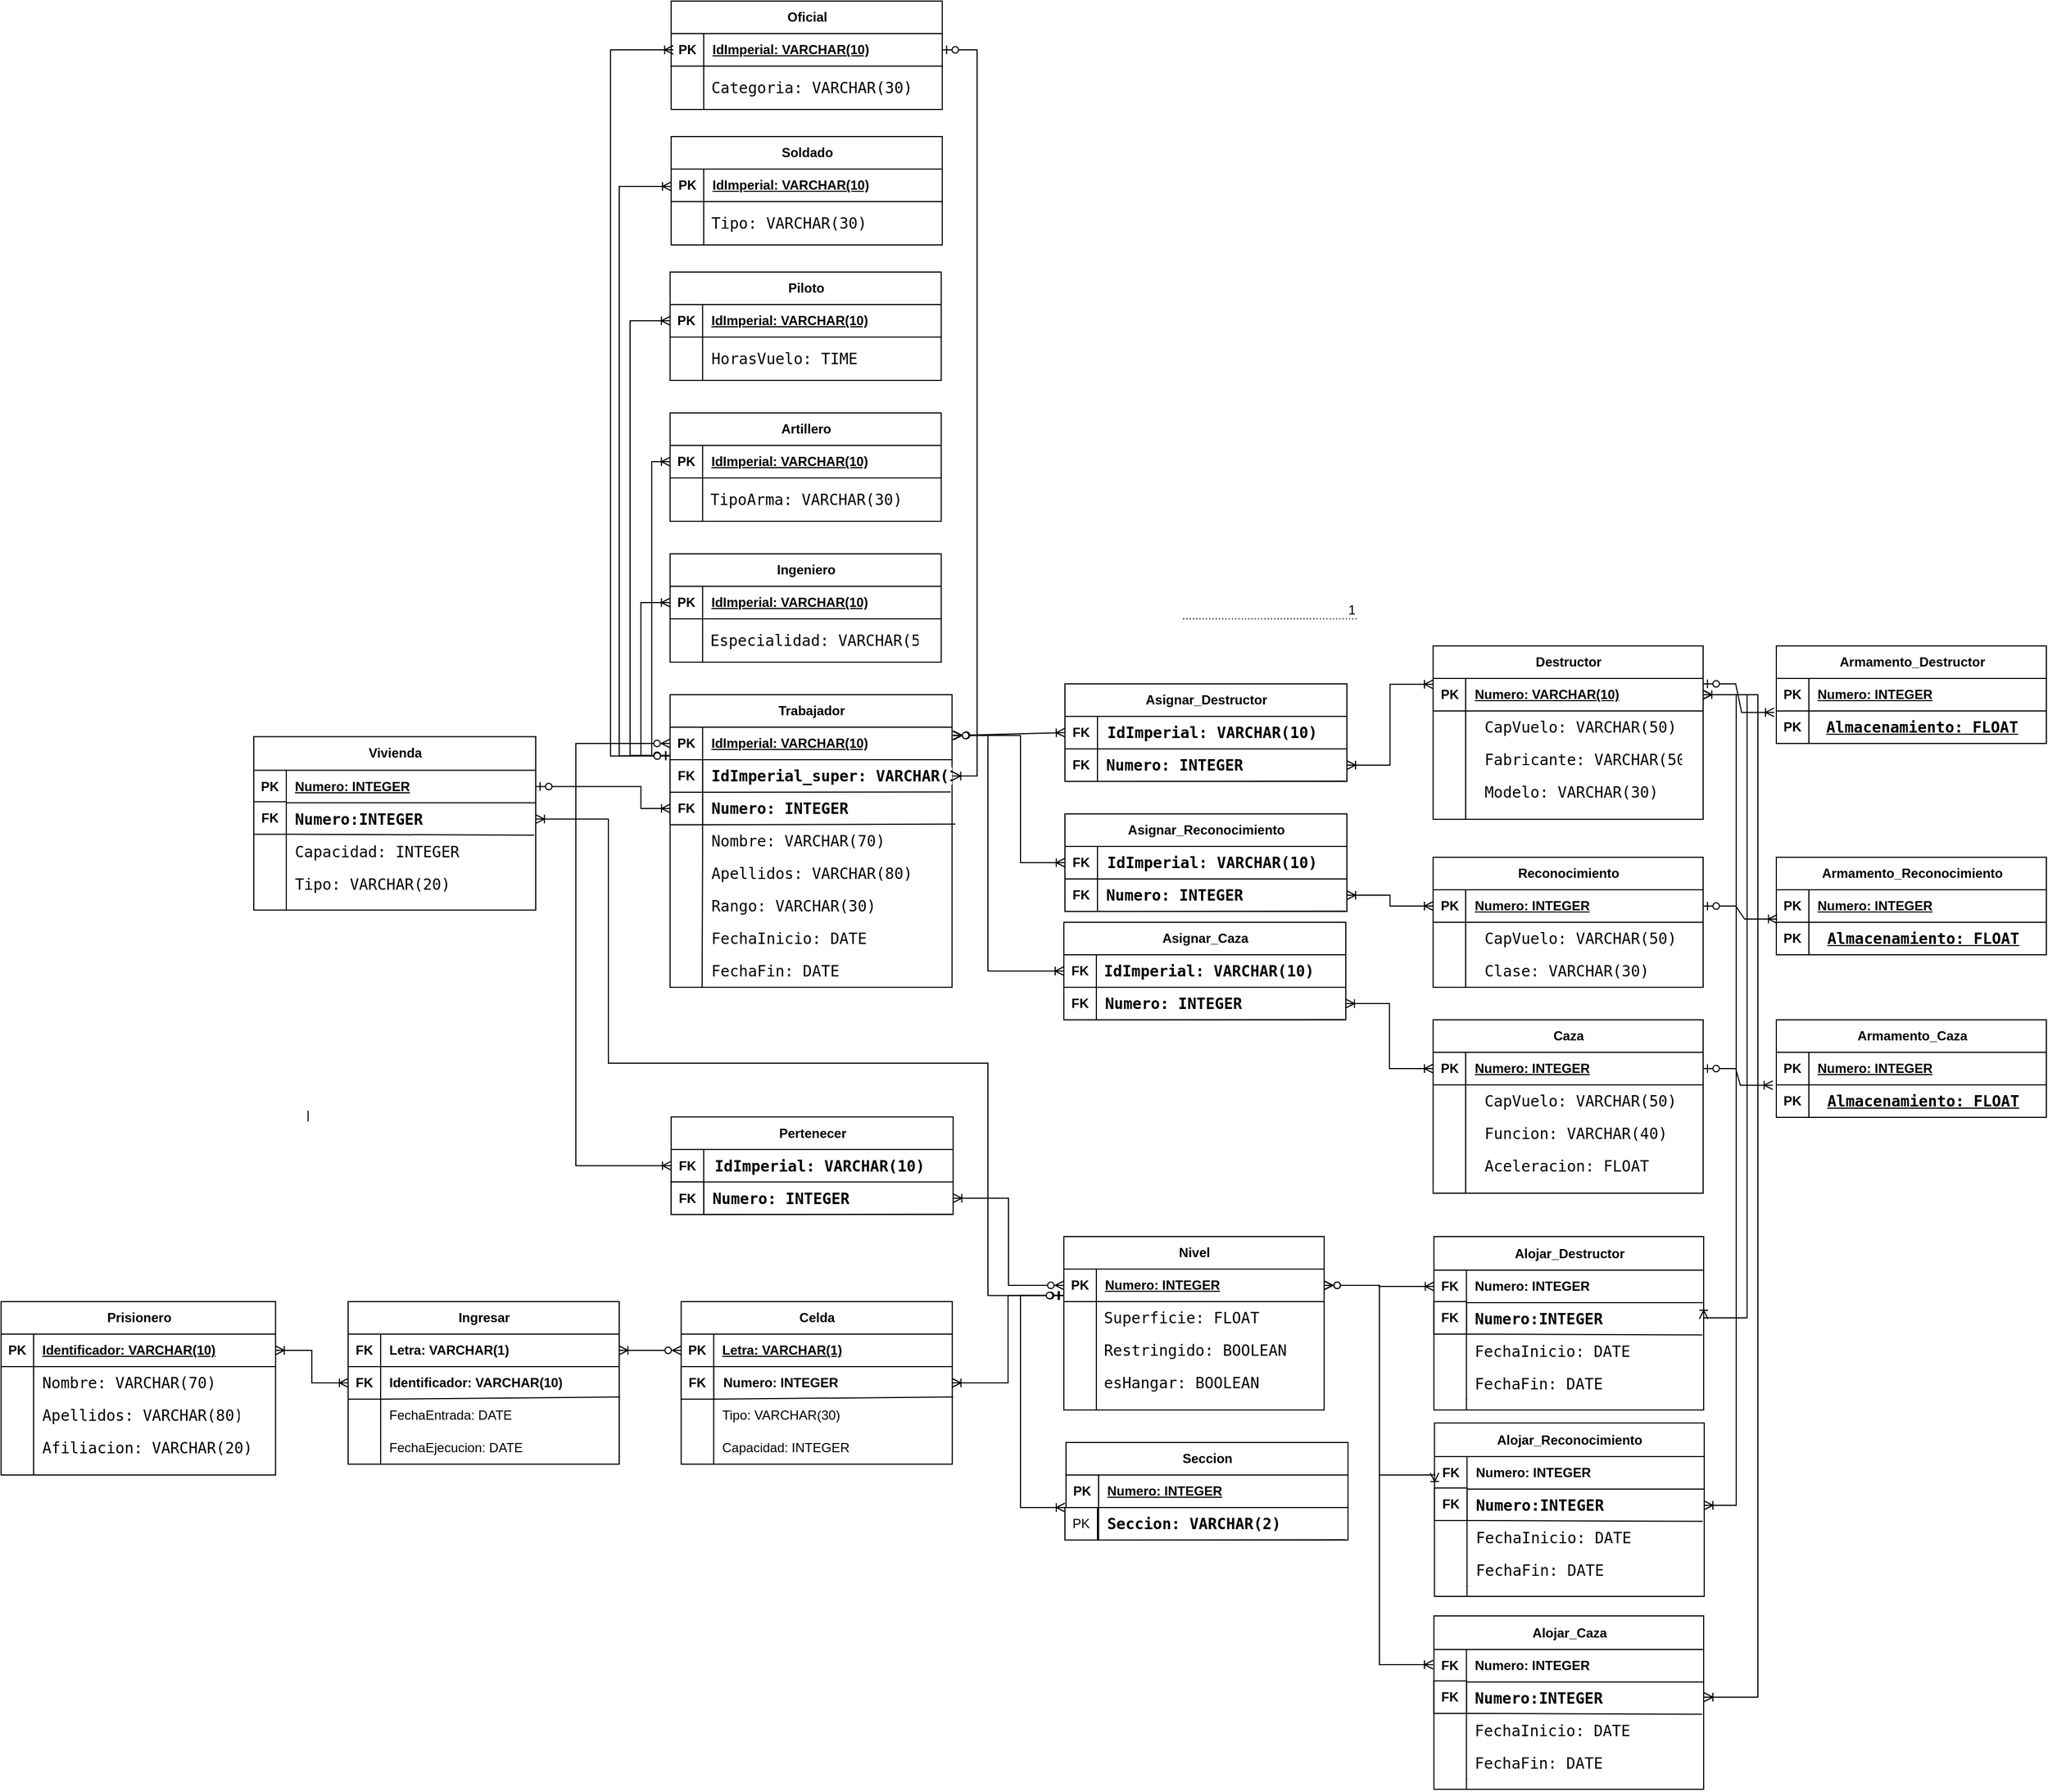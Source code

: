 <mxfile version="24.2.2" type="device">
  <diagram id="yD9ozc-UREdRLLOR3s_Z" name="Página-2">
    <mxGraphModel dx="4155" dy="1964" grid="1" gridSize="10" guides="1" tooltips="1" connect="1" arrows="1" fold="1" page="1" pageScale="1" pageWidth="827" pageHeight="1169" math="0" shadow="0">
      <root>
        <mxCell id="0" />
        <mxCell id="1" parent="0" />
        <mxCell id="ZchrjvDZdV0UwyhUU_IO-1" value="Nivel" style="shape=table;startSize=30;container=1;collapsible=1;childLayout=tableLayout;fixedRows=1;rowLines=0;fontStyle=1;align=center;resizeLast=1;html=1;" parent="1" vertex="1">
          <mxGeometry x="-1070" y="40" width="240" height="160" as="geometry" />
        </mxCell>
        <mxCell id="ZchrjvDZdV0UwyhUU_IO-2" value="" style="shape=tableRow;horizontal=0;startSize=0;swimlaneHead=0;swimlaneBody=0;fillColor=none;collapsible=0;dropTarget=0;points=[[0,0.5],[1,0.5]];portConstraint=eastwest;top=0;left=0;right=0;bottom=1;" parent="ZchrjvDZdV0UwyhUU_IO-1" vertex="1">
          <mxGeometry y="30" width="240" height="30" as="geometry" />
        </mxCell>
        <mxCell id="ZchrjvDZdV0UwyhUU_IO-3" value="PK" style="shape=partialRectangle;connectable=0;fillColor=none;top=0;left=0;bottom=0;right=0;fontStyle=1;overflow=hidden;whiteSpace=wrap;html=1;" parent="ZchrjvDZdV0UwyhUU_IO-2" vertex="1">
          <mxGeometry width="30" height="30" as="geometry">
            <mxRectangle width="30" height="30" as="alternateBounds" />
          </mxGeometry>
        </mxCell>
        <mxCell id="ZchrjvDZdV0UwyhUU_IO-4" value="&lt;b&gt;Numero: INTEGER&lt;/b&gt;" style="shape=partialRectangle;connectable=0;fillColor=none;top=0;left=0;bottom=0;right=0;align=left;spacingLeft=6;fontStyle=5;overflow=hidden;whiteSpace=wrap;html=1;" parent="ZchrjvDZdV0UwyhUU_IO-2" vertex="1">
          <mxGeometry x="30" width="210" height="30" as="geometry">
            <mxRectangle width="210" height="30" as="alternateBounds" />
          </mxGeometry>
        </mxCell>
        <mxCell id="ZchrjvDZdV0UwyhUU_IO-5" value="" style="shape=tableRow;horizontal=0;startSize=0;swimlaneHead=0;swimlaneBody=0;fillColor=none;collapsible=0;dropTarget=0;points=[[0,0.5],[1,0.5]];portConstraint=eastwest;top=0;left=0;right=0;bottom=0;" parent="ZchrjvDZdV0UwyhUU_IO-1" vertex="1">
          <mxGeometry y="60" width="240" height="100" as="geometry" />
        </mxCell>
        <mxCell id="ZchrjvDZdV0UwyhUU_IO-6" value="" style="shape=partialRectangle;connectable=0;fillColor=none;top=0;left=0;bottom=0;right=0;editable=1;overflow=hidden;whiteSpace=wrap;html=1;" parent="ZchrjvDZdV0UwyhUU_IO-5" vertex="1">
          <mxGeometry width="30" height="100" as="geometry">
            <mxRectangle width="30" height="100" as="alternateBounds" />
          </mxGeometry>
        </mxCell>
        <mxCell id="ZchrjvDZdV0UwyhUU_IO-7" value="" style="shape=partialRectangle;connectable=0;fillColor=none;top=0;left=0;bottom=0;right=0;align=left;spacingLeft=6;overflow=hidden;whiteSpace=wrap;html=1;" parent="ZchrjvDZdV0UwyhUU_IO-5" vertex="1">
          <mxGeometry x="30" width="210" height="100" as="geometry">
            <mxRectangle width="210" height="100" as="alternateBounds" />
          </mxGeometry>
        </mxCell>
        <mxCell id="pkVNMbYNfA8TR3xxjDES-1" value="Vivienda" style="shape=table;startSize=31;container=1;collapsible=1;childLayout=tableLayout;fixedRows=1;rowLines=0;fontStyle=1;align=center;resizeLast=1;html=1;" parent="1" vertex="1">
          <mxGeometry x="-1817" y="-421.22" width="260" height="160" as="geometry">
            <mxRectangle x="160" y="270" width="70" height="30" as="alternateBounds" />
          </mxGeometry>
        </mxCell>
        <mxCell id="pkVNMbYNfA8TR3xxjDES-2" value="" style="shape=tableRow;horizontal=0;startSize=0;swimlaneHead=0;swimlaneBody=0;fillColor=none;collapsible=0;dropTarget=0;points=[[0,0.5],[1,0.5]];portConstraint=eastwest;top=0;left=0;right=0;bottom=1;" parent="pkVNMbYNfA8TR3xxjDES-1" vertex="1">
          <mxGeometry y="31" width="260" height="30" as="geometry" />
        </mxCell>
        <mxCell id="pkVNMbYNfA8TR3xxjDES-3" value="PK" style="shape=partialRectangle;connectable=0;fillColor=none;top=0;left=0;bottom=0;right=0;fontStyle=1;overflow=hidden;whiteSpace=wrap;html=1;" parent="pkVNMbYNfA8TR3xxjDES-2" vertex="1">
          <mxGeometry width="30" height="30" as="geometry">
            <mxRectangle width="30" height="30" as="alternateBounds" />
          </mxGeometry>
        </mxCell>
        <mxCell id="pkVNMbYNfA8TR3xxjDES-4" value="Numero: INTEGER" style="shape=partialRectangle;connectable=0;fillColor=none;top=0;left=0;bottom=0;right=0;align=left;spacingLeft=6;fontStyle=5;overflow=hidden;whiteSpace=wrap;html=1;" parent="pkVNMbYNfA8TR3xxjDES-2" vertex="1">
          <mxGeometry x="30" width="230" height="30" as="geometry">
            <mxRectangle width="230" height="30" as="alternateBounds" />
          </mxGeometry>
        </mxCell>
        <mxCell id="pkVNMbYNfA8TR3xxjDES-5" value="" style="shape=tableRow;horizontal=0;startSize=0;swimlaneHead=0;swimlaneBody=0;fillColor=none;collapsible=0;dropTarget=0;points=[[0,0.5],[1,0.5]];portConstraint=eastwest;top=0;left=0;right=0;bottom=0;" parent="pkVNMbYNfA8TR3xxjDES-1" vertex="1">
          <mxGeometry y="61" width="260" height="30" as="geometry" />
        </mxCell>
        <mxCell id="pkVNMbYNfA8TR3xxjDES-6" value="" style="shape=partialRectangle;connectable=0;fillColor=none;top=0;left=0;bottom=0;right=0;editable=1;overflow=hidden;whiteSpace=wrap;html=1;" parent="pkVNMbYNfA8TR3xxjDES-5" vertex="1">
          <mxGeometry width="30" height="30" as="geometry">
            <mxRectangle width="30" height="30" as="alternateBounds" />
          </mxGeometry>
        </mxCell>
        <mxCell id="pkVNMbYNfA8TR3xxjDES-7" value="&lt;b style=&quot;font-family: &amp;quot;Söhne Mono&amp;quot;, Monaco, &amp;quot;Andale Mono&amp;quot;, &amp;quot;Ubuntu Mono&amp;quot;, monospace; font-size: 14px; white-space: pre;&quot;&gt;Numero:INTEGER&lt;/b&gt;" style="shape=partialRectangle;connectable=0;fillColor=none;top=0;left=0;bottom=0;right=0;align=left;spacingLeft=6;overflow=hidden;whiteSpace=wrap;html=1;" parent="pkVNMbYNfA8TR3xxjDES-5" vertex="1">
          <mxGeometry x="30" width="230" height="30" as="geometry">
            <mxRectangle width="230" height="30" as="alternateBounds" />
          </mxGeometry>
        </mxCell>
        <mxCell id="pkVNMbYNfA8TR3xxjDES-8" value="" style="shape=tableRow;horizontal=0;startSize=0;swimlaneHead=0;swimlaneBody=0;fillColor=none;collapsible=0;dropTarget=0;points=[[0,0.5],[1,0.5]];portConstraint=eastwest;top=0;left=0;right=0;bottom=0;" parent="pkVNMbYNfA8TR3xxjDES-1" vertex="1">
          <mxGeometry y="91" width="260" height="30" as="geometry" />
        </mxCell>
        <mxCell id="pkVNMbYNfA8TR3xxjDES-9" value="" style="shape=partialRectangle;connectable=0;fillColor=none;top=0;left=0;bottom=0;right=0;editable=1;overflow=hidden;whiteSpace=wrap;html=1;" parent="pkVNMbYNfA8TR3xxjDES-8" vertex="1">
          <mxGeometry width="30" height="30" as="geometry">
            <mxRectangle width="30" height="30" as="alternateBounds" />
          </mxGeometry>
        </mxCell>
        <mxCell id="pkVNMbYNfA8TR3xxjDES-10" value="&lt;span style=&quot;font-family: &amp;quot;Söhne Mono&amp;quot;, Monaco, &amp;quot;Andale Mono&amp;quot;, &amp;quot;Ubuntu Mono&amp;quot;, monospace; font-size: 14px; white-space: pre; background-color: rgb(255, 255, 255);&quot;&gt;Capacidad: INTEGER&lt;/span&gt;" style="shape=partialRectangle;connectable=0;fillColor=none;top=0;left=0;bottom=0;right=0;align=left;spacingLeft=6;overflow=hidden;whiteSpace=wrap;html=1;" parent="pkVNMbYNfA8TR3xxjDES-8" vertex="1">
          <mxGeometry x="30" width="230" height="30" as="geometry">
            <mxRectangle width="230" height="30" as="alternateBounds" />
          </mxGeometry>
        </mxCell>
        <mxCell id="pkVNMbYNfA8TR3xxjDES-11" value="" style="shape=tableRow;horizontal=0;startSize=0;swimlaneHead=0;swimlaneBody=0;fillColor=none;collapsible=0;dropTarget=0;points=[[0,0.5],[1,0.5]];portConstraint=eastwest;top=0;left=0;right=0;bottom=0;" parent="pkVNMbYNfA8TR3xxjDES-1" vertex="1">
          <mxGeometry y="121" width="260" height="30" as="geometry" />
        </mxCell>
        <mxCell id="pkVNMbYNfA8TR3xxjDES-12" value="" style="shape=partialRectangle;connectable=0;fillColor=none;top=0;left=0;bottom=0;right=0;editable=1;overflow=hidden;whiteSpace=wrap;html=1;" parent="pkVNMbYNfA8TR3xxjDES-11" vertex="1">
          <mxGeometry width="30" height="30" as="geometry">
            <mxRectangle width="30" height="30" as="alternateBounds" />
          </mxGeometry>
        </mxCell>
        <mxCell id="pkVNMbYNfA8TR3xxjDES-13" value="&lt;font face=&quot;Söhne Mono, Monaco, Andale Mono, Ubuntu Mono, monospace&quot;&gt;&lt;span style=&quot;font-size: 14px; white-space: pre; background-color: rgb(255, 255, 255);&quot;&gt;Tipo: VARCHAR(20)&lt;/span&gt;&lt;/font&gt;" style="shape=partialRectangle;connectable=0;fillColor=none;top=0;left=0;bottom=0;right=0;align=left;spacingLeft=6;overflow=hidden;whiteSpace=wrap;html=1;" parent="pkVNMbYNfA8TR3xxjDES-11" vertex="1">
          <mxGeometry x="30" width="230" height="30" as="geometry">
            <mxRectangle width="230" height="30" as="alternateBounds" />
          </mxGeometry>
        </mxCell>
        <mxCell id="pkVNMbYNfA8TR3xxjDES-23" value="" style="endArrow=none;html=1;rounded=0;" parent="1" edge="1">
          <mxGeometry width="50" height="50" relative="1" as="geometry">
            <mxPoint x="-1787" y="-261.22" as="sourcePoint" />
            <mxPoint x="-1787" y="-271.22" as="targetPoint" />
          </mxGeometry>
        </mxCell>
        <mxCell id="pkVNMbYNfA8TR3xxjDES-28" value="&lt;b&gt;FK&lt;/b&gt;" style="whiteSpace=wrap;html=1;aspect=fixed;" parent="1" vertex="1">
          <mxGeometry x="-1817" y="-361.22" width="30" height="30" as="geometry" />
        </mxCell>
        <mxCell id="pkVNMbYNfA8TR3xxjDES-30" value="" style="endArrow=none;html=1;rounded=0;entryX=0.995;entryY=-0.007;entryDx=0;entryDy=0;entryPerimeter=0;" parent="1" target="pkVNMbYNfA8TR3xxjDES-8" edge="1">
          <mxGeometry width="50" height="50" relative="1" as="geometry">
            <mxPoint x="-1787" y="-331.22" as="sourcePoint" />
            <mxPoint x="-1737" y="-381.22" as="targetPoint" />
          </mxGeometry>
        </mxCell>
        <mxCell id="pkVNMbYNfA8TR3xxjDES-32" value="&lt;span style=&quot;font-family: &amp;quot;Söhne Mono&amp;quot;, Monaco, &amp;quot;Andale Mono&amp;quot;, &amp;quot;Ubuntu Mono&amp;quot;, monospace; font-size: 14px; white-space: pre; background-color: rgb(255, 255, 255);&quot;&gt;Superficie: FLOAT&lt;/span&gt;&lt;span style=&quot;color: rgba(0, 0, 0, 0); font-family: monospace; font-size: 0px; text-wrap: nowrap;&quot;&gt;%3CmxGraphModel%3E%3Croot%3E%3CmxCell%20id%3D%220%22%2F%3E%3CmxCell%20id%3D%221%22%20parent%3D%220%22%2F%3E%3CmxCell%20id%3D%222%22%20value%3D%22%26lt%3Bspan%20style%3D%26quot%3Bfont-family%3A%20%26amp%3Bquot%3BS%C3%B6hne%20Mono%26amp%3Bquot%3B%2C%20Monaco%2C%20%26amp%3Bquot%3BAndale%20Mono%26amp%3Bquot%3B%2C%20%26amp%3Bquot%3BUbuntu%20Mono%26amp%3Bquot%3B%2C%20monospace%3B%20font-size%3A%2014px%3B%20white-space%3A%20pre%3B%20background-color%3A%20rgb(255%2C%20255%2C%20255)%3B%26quot%3B%26gt%3BNumero%3AVARCHAR(10)%26lt%3B%2Fspan%26gt%3B%22%20style%3D%22shape%3DpartialRectangle%3Bconnectable%3D0%3BfillColor%3Dnone%3Btop%3D0%3Bleft%3D0%3Bbottom%3D0%3Bright%3D0%3Balign%3Dleft%3BspacingLeft%3D6%3Boverflow%3Dhidden%3BwhiteSpace%3Dwrap%3Bhtml%3D1%3B%22%20vertex%3D%221%22%20parent%3D%221%22%3E%3CmxGeometry%20x%3D%22-1430%22%20y%3D%22-40%22%20width%3D%22230%22%20height%3D%2230%22%20as%3D%22geometry%22%3E%3CmxRectangle%20width%3D%22230%22%20height%3D%2230%22%20as%3D%22alternateBounds%22%2F%3E%3C%2FmxGeometry%3E%3C%2FmxCell%3E%3C%2Froot%3E%3C%2FmxGraphModel%3E&lt;/span&gt;" style="shape=partialRectangle;connectable=0;fillColor=none;top=0;left=0;bottom=0;right=0;align=left;spacingLeft=6;overflow=hidden;whiteSpace=wrap;html=1;" parent="1" vertex="1">
          <mxGeometry x="-1041" y="100" width="200" height="30" as="geometry">
            <mxRectangle width="230" height="30" as="alternateBounds" />
          </mxGeometry>
        </mxCell>
        <mxCell id="pkVNMbYNfA8TR3xxjDES-33" value="&lt;font face=&quot;Söhne Mono, Monaco, Andale Mono, Ubuntu Mono, monospace&quot;&gt;&lt;span style=&quot;font-size: 14px; white-space: pre; background-color: rgb(255, 255, 255);&quot;&gt;Restringido: BOOLEAN&lt;/span&gt;&lt;/font&gt;" style="shape=partialRectangle;connectable=0;fillColor=none;top=0;left=0;bottom=0;right=0;align=left;spacingLeft=6;overflow=hidden;whiteSpace=wrap;html=1;" parent="1" vertex="1">
          <mxGeometry x="-1041" y="130" width="190" height="30" as="geometry">
            <mxRectangle width="230" height="30" as="alternateBounds" />
          </mxGeometry>
        </mxCell>
        <mxCell id="pkVNMbYNfA8TR3xxjDES-34" value="&lt;font face=&quot;Söhne Mono, Monaco, Andale Mono, Ubuntu Mono, monospace&quot;&gt;&lt;span style=&quot;font-size: 14px; white-space: pre; background-color: rgb(255, 255, 255);&quot;&gt;esHangar: BOOLEAN&lt;/span&gt;&lt;/font&gt;" style="shape=partialRectangle;connectable=0;fillColor=none;top=0;left=0;bottom=0;right=0;align=left;spacingLeft=6;overflow=hidden;whiteSpace=wrap;html=1;" parent="1" vertex="1">
          <mxGeometry x="-1041" y="160" width="200" height="30" as="geometry">
            <mxRectangle width="230" height="30" as="alternateBounds" />
          </mxGeometry>
        </mxCell>
        <mxCell id="pkVNMbYNfA8TR3xxjDES-51" value="Seccion" style="shape=table;startSize=30;container=1;collapsible=1;childLayout=tableLayout;fixedRows=1;rowLines=0;fontStyle=1;align=center;resizeLast=1;html=1;" parent="1" vertex="1">
          <mxGeometry x="-1068" y="230.0" width="260" height="90" as="geometry">
            <mxRectangle x="160" y="270" width="70" height="30" as="alternateBounds" />
          </mxGeometry>
        </mxCell>
        <mxCell id="pkVNMbYNfA8TR3xxjDES-52" value="" style="shape=tableRow;horizontal=0;startSize=0;swimlaneHead=0;swimlaneBody=0;fillColor=none;collapsible=0;dropTarget=0;points=[[0,0.5],[1,0.5]];portConstraint=eastwest;top=0;left=0;right=0;bottom=1;" parent="pkVNMbYNfA8TR3xxjDES-51" vertex="1">
          <mxGeometry y="30" width="260" height="30" as="geometry" />
        </mxCell>
        <mxCell id="pkVNMbYNfA8TR3xxjDES-53" value="PK" style="shape=partialRectangle;connectable=0;fillColor=none;top=0;left=0;bottom=0;right=0;fontStyle=1;overflow=hidden;whiteSpace=wrap;html=1;" parent="pkVNMbYNfA8TR3xxjDES-52" vertex="1">
          <mxGeometry width="30" height="30" as="geometry">
            <mxRectangle width="30" height="30" as="alternateBounds" />
          </mxGeometry>
        </mxCell>
        <mxCell id="pkVNMbYNfA8TR3xxjDES-54" value="Numero: INTEGER" style="shape=partialRectangle;connectable=0;fillColor=none;top=0;left=0;bottom=0;right=0;align=left;spacingLeft=6;fontStyle=5;overflow=hidden;whiteSpace=wrap;html=1;" parent="pkVNMbYNfA8TR3xxjDES-52" vertex="1">
          <mxGeometry x="30" width="230" height="30" as="geometry">
            <mxRectangle width="230" height="30" as="alternateBounds" />
          </mxGeometry>
        </mxCell>
        <mxCell id="pkVNMbYNfA8TR3xxjDES-55" value="" style="shape=tableRow;horizontal=0;startSize=0;swimlaneHead=0;swimlaneBody=0;fillColor=none;collapsible=0;dropTarget=0;points=[[0,0.5],[1,0.5]];portConstraint=eastwest;top=0;left=0;right=0;bottom=0;" parent="pkVNMbYNfA8TR3xxjDES-51" vertex="1">
          <mxGeometry y="60" width="260" height="30" as="geometry" />
        </mxCell>
        <mxCell id="pkVNMbYNfA8TR3xxjDES-56" value="" style="shape=partialRectangle;connectable=0;fillColor=none;top=0;left=0;bottom=0;right=0;editable=1;overflow=hidden;whiteSpace=wrap;html=1;" parent="pkVNMbYNfA8TR3xxjDES-55" vertex="1">
          <mxGeometry width="30" height="30" as="geometry">
            <mxRectangle width="30" height="30" as="alternateBounds" />
          </mxGeometry>
        </mxCell>
        <mxCell id="pkVNMbYNfA8TR3xxjDES-57" value="&lt;b style=&quot;font-family: &amp;quot;Söhne Mono&amp;quot;, Monaco, &amp;quot;Andale Mono&amp;quot;, &amp;quot;Ubuntu Mono&amp;quot;, monospace; font-size: 14px; white-space: pre;&quot;&gt;Seccion: VARCHAR(2)&lt;/b&gt;" style="shape=partialRectangle;connectable=0;fillColor=none;top=0;left=0;bottom=0;right=0;align=left;spacingLeft=6;overflow=hidden;whiteSpace=wrap;html=1;" parent="pkVNMbYNfA8TR3xxjDES-55" vertex="1">
          <mxGeometry x="30" width="230" height="30" as="geometry">
            <mxRectangle width="230" height="30" as="alternateBounds" />
          </mxGeometry>
        </mxCell>
        <mxCell id="pkVNMbYNfA8TR3xxjDES-65" value="PK" style="whiteSpace=wrap;html=1;aspect=fixed;" parent="1" vertex="1">
          <mxGeometry x="-1069" y="290" width="30" height="30" as="geometry" />
        </mxCell>
        <mxCell id="pkVNMbYNfA8TR3xxjDES-66" value="" style="endArrow=none;html=1;rounded=0;entryX=0.995;entryY=-0.007;entryDx=0;entryDy=0;entryPerimeter=0;" parent="1" edge="1">
          <mxGeometry width="50" height="50" relative="1" as="geometry">
            <mxPoint x="-1039" y="320" as="sourcePoint" />
            <mxPoint x="-810.3" y="319.79" as="targetPoint" />
          </mxGeometry>
        </mxCell>
        <mxCell id="pkVNMbYNfA8TR3xxjDES-67" value="Prisionero" style="shape=table;startSize=30;container=1;collapsible=1;childLayout=tableLayout;fixedRows=1;rowLines=0;fontStyle=1;align=center;resizeLast=1;html=1;" parent="1" vertex="1">
          <mxGeometry x="-2050" y="100" width="253.12" height="160" as="geometry" />
        </mxCell>
        <mxCell id="pkVNMbYNfA8TR3xxjDES-68" value="" style="shape=tableRow;horizontal=0;startSize=0;swimlaneHead=0;swimlaneBody=0;fillColor=none;collapsible=0;dropTarget=0;points=[[0,0.5],[1,0.5]];portConstraint=eastwest;top=0;left=0;right=0;bottom=1;" parent="pkVNMbYNfA8TR3xxjDES-67" vertex="1">
          <mxGeometry y="30" width="253.12" height="30" as="geometry" />
        </mxCell>
        <mxCell id="pkVNMbYNfA8TR3xxjDES-69" value="PK" style="shape=partialRectangle;connectable=0;fillColor=none;top=0;left=0;bottom=0;right=0;fontStyle=1;overflow=hidden;whiteSpace=wrap;html=1;" parent="pkVNMbYNfA8TR3xxjDES-68" vertex="1">
          <mxGeometry width="30" height="30" as="geometry">
            <mxRectangle width="30" height="30" as="alternateBounds" />
          </mxGeometry>
        </mxCell>
        <mxCell id="pkVNMbYNfA8TR3xxjDES-70" value="Identificador: VARCHAR(10)" style="shape=partialRectangle;connectable=0;fillColor=none;top=0;left=0;bottom=0;right=0;align=left;spacingLeft=6;fontStyle=5;overflow=hidden;whiteSpace=wrap;html=1;" parent="pkVNMbYNfA8TR3xxjDES-68" vertex="1">
          <mxGeometry x="30" width="223.12" height="30" as="geometry">
            <mxRectangle width="223.12" height="30" as="alternateBounds" />
          </mxGeometry>
        </mxCell>
        <mxCell id="pkVNMbYNfA8TR3xxjDES-71" value="" style="shape=tableRow;horizontal=0;startSize=0;swimlaneHead=0;swimlaneBody=0;fillColor=none;collapsible=0;dropTarget=0;points=[[0,0.5],[1,0.5]];portConstraint=eastwest;top=0;left=0;right=0;bottom=0;" parent="pkVNMbYNfA8TR3xxjDES-67" vertex="1">
          <mxGeometry y="60" width="253.12" height="100" as="geometry" />
        </mxCell>
        <mxCell id="pkVNMbYNfA8TR3xxjDES-72" value="" style="shape=partialRectangle;connectable=0;fillColor=none;top=0;left=0;bottom=0;right=0;editable=1;overflow=hidden;whiteSpace=wrap;html=1;" parent="pkVNMbYNfA8TR3xxjDES-71" vertex="1">
          <mxGeometry width="30" height="100" as="geometry">
            <mxRectangle width="30" height="100" as="alternateBounds" />
          </mxGeometry>
        </mxCell>
        <mxCell id="pkVNMbYNfA8TR3xxjDES-73" value="" style="shape=partialRectangle;connectable=0;fillColor=none;top=0;left=0;bottom=0;right=0;align=left;spacingLeft=6;overflow=hidden;whiteSpace=wrap;html=1;" parent="pkVNMbYNfA8TR3xxjDES-71" vertex="1">
          <mxGeometry x="30" width="223.12" height="100" as="geometry">
            <mxRectangle width="223.12" height="100" as="alternateBounds" />
          </mxGeometry>
        </mxCell>
        <mxCell id="pkVNMbYNfA8TR3xxjDES-74" value="&lt;font face=&quot;Söhne Mono, Monaco, Andale Mono, Ubuntu Mono, monospace&quot;&gt;&lt;span style=&quot;font-size: 14px; white-space: pre; background-color: rgb(255, 255, 255);&quot;&gt;Nombre: VARCHAR(70)&lt;/span&gt;&lt;/font&gt;" style="shape=partialRectangle;connectable=0;fillColor=none;top=0;left=0;bottom=0;right=0;align=left;spacingLeft=6;overflow=hidden;whiteSpace=wrap;html=1;" parent="1" vertex="1">
          <mxGeometry x="-2020" y="160" width="200" height="30" as="geometry">
            <mxRectangle width="230" height="30" as="alternateBounds" />
          </mxGeometry>
        </mxCell>
        <mxCell id="pkVNMbYNfA8TR3xxjDES-75" value="&lt;font face=&quot;Söhne Mono, Monaco, Andale Mono, Ubuntu Mono, monospace&quot;&gt;&lt;span style=&quot;font-size: 14px; white-space: pre; background-color: rgb(255, 255, 255);&quot;&gt;Apellidos: VARCHAR(80)&lt;/span&gt;&lt;/font&gt;" style="shape=partialRectangle;connectable=0;fillColor=none;top=0;left=0;bottom=0;right=0;align=left;spacingLeft=6;overflow=hidden;whiteSpace=wrap;html=1;" parent="1" vertex="1">
          <mxGeometry x="-2020" y="190" width="190" height="30" as="geometry">
            <mxRectangle width="230" height="30" as="alternateBounds" />
          </mxGeometry>
        </mxCell>
        <mxCell id="pkVNMbYNfA8TR3xxjDES-76" value="&lt;font face=&quot;Söhne Mono, Monaco, Andale Mono, Ubuntu Mono, monospace&quot;&gt;&lt;span style=&quot;font-size: 14px; white-space: pre; background-color: rgb(255, 255, 255);&quot;&gt;Afiliacion: VARCHAR(20)&lt;/span&gt;&lt;/font&gt;" style="shape=partialRectangle;connectable=0;fillColor=none;top=0;left=0;bottom=0;right=0;align=left;spacingLeft=6;overflow=hidden;whiteSpace=wrap;html=1;" parent="1" vertex="1">
          <mxGeometry x="-2020" y="220" width="200" height="30" as="geometry">
            <mxRectangle width="230" height="30" as="alternateBounds" />
          </mxGeometry>
        </mxCell>
        <mxCell id="pkVNMbYNfA8TR3xxjDES-77" value="Trabajador" style="shape=table;startSize=30;container=1;collapsible=1;childLayout=tableLayout;fixedRows=1;rowLines=0;fontStyle=1;align=center;resizeLast=1;html=1;" parent="1" vertex="1">
          <mxGeometry x="-1433.12" y="-460" width="260" height="270" as="geometry">
            <mxRectangle x="160" y="270" width="70" height="30" as="alternateBounds" />
          </mxGeometry>
        </mxCell>
        <mxCell id="pkVNMbYNfA8TR3xxjDES-78" value="" style="shape=tableRow;horizontal=0;startSize=0;swimlaneHead=0;swimlaneBody=0;fillColor=none;collapsible=0;dropTarget=0;points=[[0,0.5],[1,0.5]];portConstraint=eastwest;top=0;left=0;right=0;bottom=1;" parent="pkVNMbYNfA8TR3xxjDES-77" vertex="1">
          <mxGeometry y="30" width="260" height="30" as="geometry" />
        </mxCell>
        <mxCell id="pkVNMbYNfA8TR3xxjDES-79" value="PK" style="shape=partialRectangle;connectable=0;fillColor=none;top=0;left=0;bottom=0;right=0;fontStyle=1;overflow=hidden;whiteSpace=wrap;html=1;" parent="pkVNMbYNfA8TR3xxjDES-78" vertex="1">
          <mxGeometry width="30" height="30" as="geometry">
            <mxRectangle width="30" height="30" as="alternateBounds" />
          </mxGeometry>
        </mxCell>
        <mxCell id="pkVNMbYNfA8TR3xxjDES-80" value="IdImperial: VARCHAR(10)" style="shape=partialRectangle;connectable=0;fillColor=none;top=0;left=0;bottom=0;right=0;align=left;spacingLeft=6;fontStyle=5;overflow=hidden;whiteSpace=wrap;html=1;" parent="pkVNMbYNfA8TR3xxjDES-78" vertex="1">
          <mxGeometry x="30" width="230" height="30" as="geometry">
            <mxRectangle width="230" height="30" as="alternateBounds" />
          </mxGeometry>
        </mxCell>
        <mxCell id="pkVNMbYNfA8TR3xxjDES-81" value="" style="shape=tableRow;horizontal=0;startSize=0;swimlaneHead=0;swimlaneBody=0;fillColor=none;collapsible=0;dropTarget=0;points=[[0,0.5],[1,0.5]];portConstraint=eastwest;top=0;left=0;right=0;bottom=0;" parent="pkVNMbYNfA8TR3xxjDES-77" vertex="1">
          <mxGeometry y="60" width="260" height="30" as="geometry" />
        </mxCell>
        <mxCell id="pkVNMbYNfA8TR3xxjDES-82" value="" style="shape=partialRectangle;connectable=0;fillColor=none;top=0;left=0;bottom=0;right=0;editable=1;overflow=hidden;whiteSpace=wrap;html=1;" parent="pkVNMbYNfA8TR3xxjDES-81" vertex="1">
          <mxGeometry width="30" height="30" as="geometry">
            <mxRectangle width="30" height="30" as="alternateBounds" />
          </mxGeometry>
        </mxCell>
        <mxCell id="pkVNMbYNfA8TR3xxjDES-83" value="&lt;span style=&quot;font-family: &amp;quot;Söhne Mono&amp;quot;, Monaco, &amp;quot;Andale Mono&amp;quot;, &amp;quot;Ubuntu Mono&amp;quot;, monospace; font-size: 14px; white-space: pre; background-color: rgb(255, 255, 255);&quot;&gt;&lt;b&gt;IdImperial_super: VARCHAR(10)&lt;/b&gt;&lt;/span&gt;" style="shape=partialRectangle;connectable=0;fillColor=none;top=0;left=0;bottom=0;right=0;align=left;spacingLeft=6;overflow=hidden;whiteSpace=wrap;html=1;" parent="pkVNMbYNfA8TR3xxjDES-81" vertex="1">
          <mxGeometry x="30" width="230" height="30" as="geometry">
            <mxRectangle width="230" height="30" as="alternateBounds" />
          </mxGeometry>
        </mxCell>
        <mxCell id="pkVNMbYNfA8TR3xxjDES-84" value="" style="shape=tableRow;horizontal=0;startSize=0;swimlaneHead=0;swimlaneBody=0;fillColor=none;collapsible=0;dropTarget=0;points=[[0,0.5],[1,0.5]];portConstraint=eastwest;top=0;left=0;right=0;bottom=0;" parent="pkVNMbYNfA8TR3xxjDES-77" vertex="1">
          <mxGeometry y="90" width="260" height="30" as="geometry" />
        </mxCell>
        <mxCell id="pkVNMbYNfA8TR3xxjDES-85" value="" style="shape=partialRectangle;connectable=0;fillColor=none;top=0;left=0;bottom=0;right=0;editable=1;overflow=hidden;whiteSpace=wrap;html=1;" parent="pkVNMbYNfA8TR3xxjDES-84" vertex="1">
          <mxGeometry width="30" height="30" as="geometry">
            <mxRectangle width="30" height="30" as="alternateBounds" />
          </mxGeometry>
        </mxCell>
        <mxCell id="pkVNMbYNfA8TR3xxjDES-86" value="&lt;font face=&quot;Söhne Mono, Monaco, Andale Mono, Ubuntu Mono, monospace&quot;&gt;&lt;span style=&quot;font-size: 14px; white-space: pre; background-color: rgb(255, 255, 255);&quot;&gt;&lt;b&gt;Numero: INTEGER&lt;/b&gt;&lt;/span&gt;&lt;/font&gt;" style="shape=partialRectangle;connectable=0;fillColor=none;top=0;left=0;bottom=0;right=0;align=left;spacingLeft=6;overflow=hidden;whiteSpace=wrap;html=1;" parent="pkVNMbYNfA8TR3xxjDES-84" vertex="1">
          <mxGeometry x="30" width="230" height="30" as="geometry">
            <mxRectangle width="230" height="30" as="alternateBounds" />
          </mxGeometry>
        </mxCell>
        <mxCell id="pkVNMbYNfA8TR3xxjDES-87" value="" style="shape=tableRow;horizontal=0;startSize=0;swimlaneHead=0;swimlaneBody=0;fillColor=none;collapsible=0;dropTarget=0;points=[[0,0.5],[1,0.5]];portConstraint=eastwest;top=0;left=0;right=0;bottom=0;" parent="pkVNMbYNfA8TR3xxjDES-77" vertex="1">
          <mxGeometry y="120" width="260" height="30" as="geometry" />
        </mxCell>
        <mxCell id="pkVNMbYNfA8TR3xxjDES-88" value="" style="shape=partialRectangle;connectable=0;fillColor=none;top=0;left=0;bottom=0;right=0;editable=1;overflow=hidden;whiteSpace=wrap;html=1;" parent="pkVNMbYNfA8TR3xxjDES-87" vertex="1">
          <mxGeometry width="30" height="30" as="geometry">
            <mxRectangle width="30" height="30" as="alternateBounds" />
          </mxGeometry>
        </mxCell>
        <mxCell id="pkVNMbYNfA8TR3xxjDES-89" value="&lt;font face=&quot;Söhne Mono, Monaco, Andale Mono, Ubuntu Mono, monospace&quot;&gt;&lt;span style=&quot;font-size: 14px; white-space: pre; background-color: rgb(255, 255, 255);&quot;&gt;Nombre: VARCHAR(70)&lt;/span&gt;&lt;/font&gt;" style="shape=partialRectangle;connectable=0;fillColor=none;top=0;left=0;bottom=0;right=0;align=left;spacingLeft=6;overflow=hidden;whiteSpace=wrap;html=1;" parent="pkVNMbYNfA8TR3xxjDES-87" vertex="1">
          <mxGeometry x="30" width="230" height="30" as="geometry">
            <mxRectangle width="230" height="30" as="alternateBounds" />
          </mxGeometry>
        </mxCell>
        <mxCell id="pkVNMbYNfA8TR3xxjDES-90" value="" style="shape=tableRow;horizontal=0;startSize=0;swimlaneHead=0;swimlaneBody=0;fillColor=none;collapsible=0;dropTarget=0;points=[[0,0.5],[1,0.5]];portConstraint=eastwest;top=0;left=0;right=0;bottom=0;" parent="1" vertex="1">
          <mxGeometry x="-1433.12" y="-310" width="230" height="30" as="geometry" />
        </mxCell>
        <mxCell id="pkVNMbYNfA8TR3xxjDES-91" value="" style="shape=partialRectangle;connectable=0;fillColor=none;top=0;left=0;bottom=0;right=0;editable=1;overflow=hidden;whiteSpace=wrap;html=1;" parent="pkVNMbYNfA8TR3xxjDES-90" vertex="1">
          <mxGeometry width="30" height="30" as="geometry">
            <mxRectangle width="30" height="30" as="alternateBounds" />
          </mxGeometry>
        </mxCell>
        <mxCell id="pkVNMbYNfA8TR3xxjDES-92" value="&lt;span style=&quot;font-family: &amp;quot;Söhne Mono&amp;quot;, Monaco, &amp;quot;Andale Mono&amp;quot;, &amp;quot;Ubuntu Mono&amp;quot;, monospace; font-size: 14px; white-space: pre; background-color: rgb(255, 255, 255);&quot;&gt;FechaInicio: DATE&lt;/span&gt;" style="shape=partialRectangle;connectable=0;fillColor=none;top=0;left=0;bottom=0;right=0;align=left;spacingLeft=6;overflow=hidden;whiteSpace=wrap;html=1;" parent="1" vertex="1">
          <mxGeometry x="-1403.12" y="-250" width="200" height="30" as="geometry">
            <mxRectangle width="200" height="30" as="alternateBounds" />
          </mxGeometry>
        </mxCell>
        <mxCell id="pkVNMbYNfA8TR3xxjDES-93" value="&lt;span style=&quot;font-family: &amp;quot;Söhne Mono&amp;quot;, Monaco, &amp;quot;Andale Mono&amp;quot;, &amp;quot;Ubuntu Mono&amp;quot;, monospace; font-size: 14px; white-space: pre; background-color: rgb(255, 255, 255);&quot;&gt;FechaFin: DATE&lt;/span&gt;" style="shape=partialRectangle;connectable=0;fillColor=none;top=0;left=0;bottom=0;right=0;align=left;spacingLeft=6;overflow=hidden;whiteSpace=wrap;html=1;" parent="1" vertex="1">
          <mxGeometry x="-1403.12" y="-220" width="200" height="30" as="geometry">
            <mxRectangle width="200" height="30" as="alternateBounds" />
          </mxGeometry>
        </mxCell>
        <mxCell id="pkVNMbYNfA8TR3xxjDES-94" value="&lt;font face=&quot;Söhne Mono, Monaco, Andale Mono, Ubuntu Mono, monospace&quot;&gt;&lt;span style=&quot;font-size: 14px; white-space: pre; background-color: rgb(255, 255, 255);&quot;&gt;Apellidos: VARCHAR(80)&lt;/span&gt;&lt;/font&gt;" style="shape=partialRectangle;connectable=0;fillColor=none;top=0;left=0;bottom=0;right=0;align=left;spacingLeft=6;overflow=hidden;whiteSpace=wrap;html=1;" parent="1" vertex="1">
          <mxGeometry x="-1403.12" y="-310" width="230" height="30" as="geometry">
            <mxRectangle width="200" height="30" as="alternateBounds" />
          </mxGeometry>
        </mxCell>
        <mxCell id="pkVNMbYNfA8TR3xxjDES-99" value="" style="endArrow=none;html=1;rounded=0;" parent="1" edge="1">
          <mxGeometry width="50" height="50" relative="1" as="geometry">
            <mxPoint x="-1403.56" y="-190" as="sourcePoint" />
            <mxPoint x="-1403.12" y="-310" as="targetPoint" />
          </mxGeometry>
        </mxCell>
        <mxCell id="pkVNMbYNfA8TR3xxjDES-103" value="&lt;span style=&quot;font-family: &amp;quot;Söhne Mono&amp;quot;, Monaco, &amp;quot;Andale Mono&amp;quot;, &amp;quot;Ubuntu Mono&amp;quot;, monospace; font-size: 14px; white-space: pre; background-color: rgb(255, 255, 255);&quot;&gt;Rango: VARCHAR(30)&lt;/span&gt;" style="shape=partialRectangle;connectable=0;fillColor=none;top=0;left=0;bottom=0;right=0;align=left;spacingLeft=6;overflow=hidden;whiteSpace=wrap;html=1;" parent="1" vertex="1">
          <mxGeometry x="-1403.12" y="-280" width="200" height="30" as="geometry">
            <mxRectangle width="200" height="30" as="alternateBounds" />
          </mxGeometry>
        </mxCell>
        <mxCell id="pkVNMbYNfA8TR3xxjDES-104" value="&lt;b&gt;FK&lt;/b&gt;" style="whiteSpace=wrap;html=1;aspect=fixed;" parent="1" vertex="1">
          <mxGeometry x="-1433.12" y="-400" width="30" height="30" as="geometry" />
        </mxCell>
        <mxCell id="pkVNMbYNfA8TR3xxjDES-105" value="&lt;b&gt;FK&lt;/b&gt;" style="whiteSpace=wrap;html=1;aspect=fixed;" parent="1" vertex="1">
          <mxGeometry x="-1433.12" y="-370" width="30" height="30" as="geometry" />
        </mxCell>
        <mxCell id="pkVNMbYNfA8TR3xxjDES-106" value="" style="endArrow=none;html=1;rounded=0;entryX=0.995;entryY=-0.007;entryDx=0;entryDy=0;entryPerimeter=0;" parent="1" target="pkVNMbYNfA8TR3xxjDES-84" edge="1">
          <mxGeometry width="50" height="50" relative="1" as="geometry">
            <mxPoint x="-1403.12" y="-370" as="sourcePoint" />
            <mxPoint x="-1353.12" y="-420" as="targetPoint" />
          </mxGeometry>
        </mxCell>
        <mxCell id="pkVNMbYNfA8TR3xxjDES-107" value="" style="endArrow=none;html=1;rounded=0;entryX=1.012;entryY=-0.02;entryDx=0;entryDy=0;entryPerimeter=0;" parent="1" target="pkVNMbYNfA8TR3xxjDES-87" edge="1">
          <mxGeometry width="50" height="50" relative="1" as="geometry">
            <mxPoint x="-1403.12" y="-340" as="sourcePoint" />
            <mxPoint x="-1353.12" y="-390" as="targetPoint" />
          </mxGeometry>
        </mxCell>
        <mxCell id="pkVNMbYNfA8TR3xxjDES-108" value="Oficial" style="shape=table;startSize=30;container=1;collapsible=1;childLayout=tableLayout;fixedRows=1;rowLines=0;fontStyle=1;align=center;resizeLast=1;html=1;" parent="1" vertex="1">
          <mxGeometry x="-1432.12" y="-1100" width="250" height="100" as="geometry" />
        </mxCell>
        <mxCell id="pkVNMbYNfA8TR3xxjDES-109" value="" style="shape=tableRow;horizontal=0;startSize=0;swimlaneHead=0;swimlaneBody=0;fillColor=none;collapsible=0;dropTarget=0;points=[[0,0.5],[1,0.5]];portConstraint=eastwest;top=0;left=0;right=0;bottom=1;" parent="pkVNMbYNfA8TR3xxjDES-108" vertex="1">
          <mxGeometry y="30" width="250" height="30" as="geometry" />
        </mxCell>
        <mxCell id="pkVNMbYNfA8TR3xxjDES-110" value="PK" style="shape=partialRectangle;connectable=0;fillColor=none;top=0;left=0;bottom=0;right=0;fontStyle=1;overflow=hidden;whiteSpace=wrap;html=1;" parent="pkVNMbYNfA8TR3xxjDES-109" vertex="1">
          <mxGeometry width="30" height="30" as="geometry">
            <mxRectangle width="30" height="30" as="alternateBounds" />
          </mxGeometry>
        </mxCell>
        <mxCell id="pkVNMbYNfA8TR3xxjDES-111" value="&lt;b&gt;IdImperial: VARCHAR(10)&lt;/b&gt;" style="shape=partialRectangle;connectable=0;fillColor=none;top=0;left=0;bottom=0;right=0;align=left;spacingLeft=6;fontStyle=5;overflow=hidden;whiteSpace=wrap;html=1;" parent="pkVNMbYNfA8TR3xxjDES-109" vertex="1">
          <mxGeometry x="30" width="220" height="30" as="geometry">
            <mxRectangle width="220" height="30" as="alternateBounds" />
          </mxGeometry>
        </mxCell>
        <mxCell id="pkVNMbYNfA8TR3xxjDES-112" value="" style="shape=tableRow;horizontal=0;startSize=0;swimlaneHead=0;swimlaneBody=0;fillColor=none;collapsible=0;dropTarget=0;points=[[0,0.5],[1,0.5]];portConstraint=eastwest;top=0;left=0;right=0;bottom=0;" parent="pkVNMbYNfA8TR3xxjDES-108" vertex="1">
          <mxGeometry y="60" width="250" height="40" as="geometry" />
        </mxCell>
        <mxCell id="pkVNMbYNfA8TR3xxjDES-113" value="" style="shape=partialRectangle;connectable=0;fillColor=none;top=0;left=0;bottom=0;right=0;editable=1;overflow=hidden;whiteSpace=wrap;html=1;" parent="pkVNMbYNfA8TR3xxjDES-112" vertex="1">
          <mxGeometry width="30" height="40" as="geometry">
            <mxRectangle width="30" height="40" as="alternateBounds" />
          </mxGeometry>
        </mxCell>
        <mxCell id="pkVNMbYNfA8TR3xxjDES-114" value="" style="shape=partialRectangle;connectable=0;fillColor=none;top=0;left=0;bottom=0;right=0;align=left;spacingLeft=6;overflow=hidden;whiteSpace=wrap;html=1;" parent="pkVNMbYNfA8TR3xxjDES-112" vertex="1">
          <mxGeometry x="30" width="220" height="40" as="geometry">
            <mxRectangle width="220" height="40" as="alternateBounds" />
          </mxGeometry>
        </mxCell>
        <mxCell id="pkVNMbYNfA8TR3xxjDES-115" value="&lt;font face=&quot;Söhne Mono, Monaco, Andale Mono, Ubuntu Mono, monospace&quot;&gt;&lt;span style=&quot;font-size: 14px; white-space: pre; background-color: rgb(255, 255, 255);&quot;&gt;Categoria: VARCHAR(30)&lt;/span&gt;&lt;/font&gt;" style="shape=partialRectangle;connectable=0;fillColor=none;top=0;left=0;bottom=0;right=0;align=left;spacingLeft=6;overflow=hidden;whiteSpace=wrap;html=1;" parent="1" vertex="1">
          <mxGeometry x="-1403.12" y="-1035" width="200" height="30" as="geometry">
            <mxRectangle width="230" height="30" as="alternateBounds" />
          </mxGeometry>
        </mxCell>
        <mxCell id="pkVNMbYNfA8TR3xxjDES-120" value="Soldado" style="shape=table;startSize=30;container=1;collapsible=1;childLayout=tableLayout;fixedRows=1;rowLines=0;fontStyle=1;align=center;resizeLast=1;html=1;" parent="1" vertex="1">
          <mxGeometry x="-1432.12" y="-975" width="250" height="100" as="geometry" />
        </mxCell>
        <mxCell id="pkVNMbYNfA8TR3xxjDES-121" value="" style="shape=tableRow;horizontal=0;startSize=0;swimlaneHead=0;swimlaneBody=0;fillColor=none;collapsible=0;dropTarget=0;points=[[0,0.5],[1,0.5]];portConstraint=eastwest;top=0;left=0;right=0;bottom=1;" parent="pkVNMbYNfA8TR3xxjDES-120" vertex="1">
          <mxGeometry y="30" width="250" height="30" as="geometry" />
        </mxCell>
        <mxCell id="pkVNMbYNfA8TR3xxjDES-122" value="PK" style="shape=partialRectangle;connectable=0;fillColor=none;top=0;left=0;bottom=0;right=0;fontStyle=1;overflow=hidden;whiteSpace=wrap;html=1;" parent="pkVNMbYNfA8TR3xxjDES-121" vertex="1">
          <mxGeometry width="30" height="30" as="geometry">
            <mxRectangle width="30" height="30" as="alternateBounds" />
          </mxGeometry>
        </mxCell>
        <mxCell id="pkVNMbYNfA8TR3xxjDES-123" value="&lt;b&gt;IdImperial: VARCHAR(10)&lt;/b&gt;" style="shape=partialRectangle;connectable=0;fillColor=none;top=0;left=0;bottom=0;right=0;align=left;spacingLeft=6;fontStyle=5;overflow=hidden;whiteSpace=wrap;html=1;" parent="pkVNMbYNfA8TR3xxjDES-121" vertex="1">
          <mxGeometry x="30" width="220" height="30" as="geometry">
            <mxRectangle width="220" height="30" as="alternateBounds" />
          </mxGeometry>
        </mxCell>
        <mxCell id="pkVNMbYNfA8TR3xxjDES-124" value="" style="shape=tableRow;horizontal=0;startSize=0;swimlaneHead=0;swimlaneBody=0;fillColor=none;collapsible=0;dropTarget=0;points=[[0,0.5],[1,0.5]];portConstraint=eastwest;top=0;left=0;right=0;bottom=0;" parent="pkVNMbYNfA8TR3xxjDES-120" vertex="1">
          <mxGeometry y="60" width="250" height="40" as="geometry" />
        </mxCell>
        <mxCell id="pkVNMbYNfA8TR3xxjDES-125" value="" style="shape=partialRectangle;connectable=0;fillColor=none;top=0;left=0;bottom=0;right=0;editable=1;overflow=hidden;whiteSpace=wrap;html=1;" parent="pkVNMbYNfA8TR3xxjDES-124" vertex="1">
          <mxGeometry width="30" height="40" as="geometry">
            <mxRectangle width="30" height="40" as="alternateBounds" />
          </mxGeometry>
        </mxCell>
        <mxCell id="pkVNMbYNfA8TR3xxjDES-126" value="" style="shape=partialRectangle;connectable=0;fillColor=none;top=0;left=0;bottom=0;right=0;align=left;spacingLeft=6;overflow=hidden;whiteSpace=wrap;html=1;" parent="pkVNMbYNfA8TR3xxjDES-124" vertex="1">
          <mxGeometry x="30" width="220" height="40" as="geometry">
            <mxRectangle width="220" height="40" as="alternateBounds" />
          </mxGeometry>
        </mxCell>
        <mxCell id="pkVNMbYNfA8TR3xxjDES-127" value="&lt;font face=&quot;Söhne Mono, Monaco, Andale Mono, Ubuntu Mono, monospace&quot;&gt;&lt;span style=&quot;font-size: 14px; white-space: pre; background-color: rgb(255, 255, 255);&quot;&gt;Tipo: VARCHAR(30)&lt;/span&gt;&lt;/font&gt;" style="shape=partialRectangle;connectable=0;fillColor=none;top=0;left=0;bottom=0;right=0;align=left;spacingLeft=6;overflow=hidden;whiteSpace=wrap;html=1;" parent="1" vertex="1">
          <mxGeometry x="-1403.12" y="-910" width="200" height="30" as="geometry">
            <mxRectangle width="230" height="30" as="alternateBounds" />
          </mxGeometry>
        </mxCell>
        <mxCell id="pkVNMbYNfA8TR3xxjDES-128" value="Piloto" style="shape=table;startSize=30;container=1;collapsible=1;childLayout=tableLayout;fixedRows=1;rowLines=0;fontStyle=1;align=center;resizeLast=1;html=1;" parent="1" vertex="1">
          <mxGeometry x="-1433.12" y="-850" width="250" height="100" as="geometry" />
        </mxCell>
        <mxCell id="pkVNMbYNfA8TR3xxjDES-129" value="" style="shape=tableRow;horizontal=0;startSize=0;swimlaneHead=0;swimlaneBody=0;fillColor=none;collapsible=0;dropTarget=0;points=[[0,0.5],[1,0.5]];portConstraint=eastwest;top=0;left=0;right=0;bottom=1;" parent="pkVNMbYNfA8TR3xxjDES-128" vertex="1">
          <mxGeometry y="30" width="250" height="30" as="geometry" />
        </mxCell>
        <mxCell id="pkVNMbYNfA8TR3xxjDES-130" value="PK" style="shape=partialRectangle;connectable=0;fillColor=none;top=0;left=0;bottom=0;right=0;fontStyle=1;overflow=hidden;whiteSpace=wrap;html=1;" parent="pkVNMbYNfA8TR3xxjDES-129" vertex="1">
          <mxGeometry width="30" height="30" as="geometry">
            <mxRectangle width="30" height="30" as="alternateBounds" />
          </mxGeometry>
        </mxCell>
        <mxCell id="pkVNMbYNfA8TR3xxjDES-131" value="&lt;b&gt;IdImperial: VARCHAR(10)&lt;/b&gt;" style="shape=partialRectangle;connectable=0;fillColor=none;top=0;left=0;bottom=0;right=0;align=left;spacingLeft=6;fontStyle=5;overflow=hidden;whiteSpace=wrap;html=1;" parent="pkVNMbYNfA8TR3xxjDES-129" vertex="1">
          <mxGeometry x="30" width="220" height="30" as="geometry">
            <mxRectangle width="220" height="30" as="alternateBounds" />
          </mxGeometry>
        </mxCell>
        <mxCell id="pkVNMbYNfA8TR3xxjDES-132" value="" style="shape=tableRow;horizontal=0;startSize=0;swimlaneHead=0;swimlaneBody=0;fillColor=none;collapsible=0;dropTarget=0;points=[[0,0.5],[1,0.5]];portConstraint=eastwest;top=0;left=0;right=0;bottom=0;" parent="pkVNMbYNfA8TR3xxjDES-128" vertex="1">
          <mxGeometry y="60" width="250" height="40" as="geometry" />
        </mxCell>
        <mxCell id="pkVNMbYNfA8TR3xxjDES-133" value="" style="shape=partialRectangle;connectable=0;fillColor=none;top=0;left=0;bottom=0;right=0;editable=1;overflow=hidden;whiteSpace=wrap;html=1;" parent="pkVNMbYNfA8TR3xxjDES-132" vertex="1">
          <mxGeometry width="30" height="40" as="geometry">
            <mxRectangle width="30" height="40" as="alternateBounds" />
          </mxGeometry>
        </mxCell>
        <mxCell id="pkVNMbYNfA8TR3xxjDES-134" value="" style="shape=partialRectangle;connectable=0;fillColor=none;top=0;left=0;bottom=0;right=0;align=left;spacingLeft=6;overflow=hidden;whiteSpace=wrap;html=1;" parent="pkVNMbYNfA8TR3xxjDES-132" vertex="1">
          <mxGeometry x="30" width="220" height="40" as="geometry">
            <mxRectangle width="220" height="40" as="alternateBounds" />
          </mxGeometry>
        </mxCell>
        <mxCell id="pkVNMbYNfA8TR3xxjDES-135" value="&lt;font face=&quot;Söhne Mono, Monaco, Andale Mono, Ubuntu Mono, monospace&quot;&gt;&lt;span style=&quot;font-size: 14px; white-space: pre; background-color: rgb(255, 255, 255);&quot;&gt;HorasVuelo: TIME&lt;/span&gt;&lt;/font&gt;" style="shape=partialRectangle;connectable=0;fillColor=none;top=0;left=0;bottom=0;right=0;align=left;spacingLeft=6;overflow=hidden;whiteSpace=wrap;html=1;" parent="1" vertex="1">
          <mxGeometry x="-1403.12" y="-785" width="200" height="30" as="geometry">
            <mxRectangle width="230" height="30" as="alternateBounds" />
          </mxGeometry>
        </mxCell>
        <mxCell id="pkVNMbYNfA8TR3xxjDES-136" value="Artillero" style="shape=table;startSize=30;container=1;collapsible=1;childLayout=tableLayout;fixedRows=1;rowLines=0;fontStyle=1;align=center;resizeLast=1;html=1;" parent="1" vertex="1">
          <mxGeometry x="-1433.12" y="-720" width="250" height="100" as="geometry" />
        </mxCell>
        <mxCell id="pkVNMbYNfA8TR3xxjDES-137" value="" style="shape=tableRow;horizontal=0;startSize=0;swimlaneHead=0;swimlaneBody=0;fillColor=none;collapsible=0;dropTarget=0;points=[[0,0.5],[1,0.5]];portConstraint=eastwest;top=0;left=0;right=0;bottom=1;" parent="pkVNMbYNfA8TR3xxjDES-136" vertex="1">
          <mxGeometry y="30" width="250" height="30" as="geometry" />
        </mxCell>
        <mxCell id="pkVNMbYNfA8TR3xxjDES-138" value="PK" style="shape=partialRectangle;connectable=0;fillColor=none;top=0;left=0;bottom=0;right=0;fontStyle=1;overflow=hidden;whiteSpace=wrap;html=1;" parent="pkVNMbYNfA8TR3xxjDES-137" vertex="1">
          <mxGeometry width="30" height="30" as="geometry">
            <mxRectangle width="30" height="30" as="alternateBounds" />
          </mxGeometry>
        </mxCell>
        <mxCell id="pkVNMbYNfA8TR3xxjDES-139" value="&lt;b&gt;IdImperial: VARCHAR(10)&lt;/b&gt;" style="shape=partialRectangle;connectable=0;fillColor=none;top=0;left=0;bottom=0;right=0;align=left;spacingLeft=6;fontStyle=5;overflow=hidden;whiteSpace=wrap;html=1;" parent="pkVNMbYNfA8TR3xxjDES-137" vertex="1">
          <mxGeometry x="30" width="220" height="30" as="geometry">
            <mxRectangle width="220" height="30" as="alternateBounds" />
          </mxGeometry>
        </mxCell>
        <mxCell id="pkVNMbYNfA8TR3xxjDES-140" value="" style="shape=tableRow;horizontal=0;startSize=0;swimlaneHead=0;swimlaneBody=0;fillColor=none;collapsible=0;dropTarget=0;points=[[0,0.5],[1,0.5]];portConstraint=eastwest;top=0;left=0;right=0;bottom=0;" parent="pkVNMbYNfA8TR3xxjDES-136" vertex="1">
          <mxGeometry y="60" width="250" height="40" as="geometry" />
        </mxCell>
        <mxCell id="pkVNMbYNfA8TR3xxjDES-141" value="" style="shape=partialRectangle;connectable=0;fillColor=none;top=0;left=0;bottom=0;right=0;editable=1;overflow=hidden;whiteSpace=wrap;html=1;" parent="pkVNMbYNfA8TR3xxjDES-140" vertex="1">
          <mxGeometry width="30" height="40" as="geometry">
            <mxRectangle width="30" height="40" as="alternateBounds" />
          </mxGeometry>
        </mxCell>
        <mxCell id="pkVNMbYNfA8TR3xxjDES-142" value="" style="shape=partialRectangle;connectable=0;fillColor=none;top=0;left=0;bottom=0;right=0;align=left;spacingLeft=6;overflow=hidden;whiteSpace=wrap;html=1;" parent="pkVNMbYNfA8TR3xxjDES-140" vertex="1">
          <mxGeometry x="30" width="220" height="40" as="geometry">
            <mxRectangle width="220" height="40" as="alternateBounds" />
          </mxGeometry>
        </mxCell>
        <mxCell id="pkVNMbYNfA8TR3xxjDES-143" value="&lt;font face=&quot;Söhne Mono, Monaco, Andale Mono, Ubuntu Mono, monospace&quot;&gt;&lt;span style=&quot;font-size: 14px; white-space: pre; background-color: rgb(255, 255, 255);&quot;&gt;TipoArma: VARCHAR(30)&lt;/span&gt;&lt;/font&gt;" style="shape=partialRectangle;connectable=0;fillColor=none;top=0;left=0;bottom=0;right=0;align=left;spacingLeft=6;overflow=hidden;whiteSpace=wrap;html=1;" parent="1" vertex="1">
          <mxGeometry x="-1404.12" y="-655" width="200" height="30" as="geometry">
            <mxRectangle width="230" height="30" as="alternateBounds" />
          </mxGeometry>
        </mxCell>
        <mxCell id="pkVNMbYNfA8TR3xxjDES-144" value="Ingeniero" style="shape=table;startSize=30;container=1;collapsible=1;childLayout=tableLayout;fixedRows=1;rowLines=0;fontStyle=1;align=center;resizeLast=1;html=1;" parent="1" vertex="1">
          <mxGeometry x="-1433.12" y="-590" width="250" height="100" as="geometry" />
        </mxCell>
        <mxCell id="pkVNMbYNfA8TR3xxjDES-145" value="" style="shape=tableRow;horizontal=0;startSize=0;swimlaneHead=0;swimlaneBody=0;fillColor=none;collapsible=0;dropTarget=0;points=[[0,0.5],[1,0.5]];portConstraint=eastwest;top=0;left=0;right=0;bottom=1;" parent="pkVNMbYNfA8TR3xxjDES-144" vertex="1">
          <mxGeometry y="30" width="250" height="30" as="geometry" />
        </mxCell>
        <mxCell id="pkVNMbYNfA8TR3xxjDES-146" value="PK" style="shape=partialRectangle;connectable=0;fillColor=none;top=0;left=0;bottom=0;right=0;fontStyle=1;overflow=hidden;whiteSpace=wrap;html=1;" parent="pkVNMbYNfA8TR3xxjDES-145" vertex="1">
          <mxGeometry width="30" height="30" as="geometry">
            <mxRectangle width="30" height="30" as="alternateBounds" />
          </mxGeometry>
        </mxCell>
        <mxCell id="pkVNMbYNfA8TR3xxjDES-147" value="&lt;b&gt;IdImperial: VARCHAR(10)&lt;/b&gt;" style="shape=partialRectangle;connectable=0;fillColor=none;top=0;left=0;bottom=0;right=0;align=left;spacingLeft=6;fontStyle=5;overflow=hidden;whiteSpace=wrap;html=1;" parent="pkVNMbYNfA8TR3xxjDES-145" vertex="1">
          <mxGeometry x="30" width="220" height="30" as="geometry">
            <mxRectangle width="220" height="30" as="alternateBounds" />
          </mxGeometry>
        </mxCell>
        <mxCell id="pkVNMbYNfA8TR3xxjDES-148" value="" style="shape=tableRow;horizontal=0;startSize=0;swimlaneHead=0;swimlaneBody=0;fillColor=none;collapsible=0;dropTarget=0;points=[[0,0.5],[1,0.5]];portConstraint=eastwest;top=0;left=0;right=0;bottom=0;" parent="pkVNMbYNfA8TR3xxjDES-144" vertex="1">
          <mxGeometry y="60" width="250" height="40" as="geometry" />
        </mxCell>
        <mxCell id="pkVNMbYNfA8TR3xxjDES-149" value="" style="shape=partialRectangle;connectable=0;fillColor=none;top=0;left=0;bottom=0;right=0;editable=1;overflow=hidden;whiteSpace=wrap;html=1;" parent="pkVNMbYNfA8TR3xxjDES-148" vertex="1">
          <mxGeometry width="30" height="40" as="geometry">
            <mxRectangle width="30" height="40" as="alternateBounds" />
          </mxGeometry>
        </mxCell>
        <mxCell id="pkVNMbYNfA8TR3xxjDES-150" value="" style="shape=partialRectangle;connectable=0;fillColor=none;top=0;left=0;bottom=0;right=0;align=left;spacingLeft=6;overflow=hidden;whiteSpace=wrap;html=1;" parent="pkVNMbYNfA8TR3xxjDES-148" vertex="1">
          <mxGeometry x="30" width="220" height="40" as="geometry">
            <mxRectangle width="220" height="40" as="alternateBounds" />
          </mxGeometry>
        </mxCell>
        <mxCell id="pkVNMbYNfA8TR3xxjDES-151" value="&lt;font face=&quot;Söhne Mono, Monaco, Andale Mono, Ubuntu Mono, monospace&quot;&gt;&lt;span style=&quot;font-size: 14px; white-space: pre; background-color: rgb(255, 255, 255);&quot;&gt;Especialidad: VARCHAR(50)&lt;/span&gt;&lt;/font&gt;" style="shape=partialRectangle;connectable=0;fillColor=none;top=0;left=0;bottom=0;right=0;align=left;spacingLeft=6;overflow=hidden;whiteSpace=wrap;html=1;" parent="1" vertex="1">
          <mxGeometry x="-1404.12" y="-525" width="200" height="30" as="geometry">
            <mxRectangle width="230" height="30" as="alternateBounds" />
          </mxGeometry>
        </mxCell>
        <mxCell id="pkVNMbYNfA8TR3xxjDES-152" value="Destructor" style="shape=table;startSize=30;container=1;collapsible=1;childLayout=tableLayout;fixedRows=1;rowLines=0;fontStyle=1;align=center;resizeLast=1;html=1;" parent="1" vertex="1">
          <mxGeometry x="-729.5" y="-505" width="249" height="160" as="geometry" />
        </mxCell>
        <mxCell id="pkVNMbYNfA8TR3xxjDES-153" value="" style="shape=tableRow;horizontal=0;startSize=0;swimlaneHead=0;swimlaneBody=0;fillColor=none;collapsible=0;dropTarget=0;points=[[0,0.5],[1,0.5]];portConstraint=eastwest;top=0;left=0;right=0;bottom=1;" parent="pkVNMbYNfA8TR3xxjDES-152" vertex="1">
          <mxGeometry y="30" width="249" height="30" as="geometry" />
        </mxCell>
        <mxCell id="pkVNMbYNfA8TR3xxjDES-154" value="PK" style="shape=partialRectangle;connectable=0;fillColor=none;top=0;left=0;bottom=0;right=0;fontStyle=1;overflow=hidden;whiteSpace=wrap;html=1;" parent="pkVNMbYNfA8TR3xxjDES-153" vertex="1">
          <mxGeometry width="30" height="30" as="geometry">
            <mxRectangle width="30" height="30" as="alternateBounds" />
          </mxGeometry>
        </mxCell>
        <mxCell id="pkVNMbYNfA8TR3xxjDES-155" value="Numero: VARCHAR(10)" style="shape=partialRectangle;connectable=0;fillColor=none;top=0;left=0;bottom=0;right=0;align=left;spacingLeft=6;fontStyle=5;overflow=hidden;whiteSpace=wrap;html=1;" parent="pkVNMbYNfA8TR3xxjDES-153" vertex="1">
          <mxGeometry x="30" width="219" height="30" as="geometry">
            <mxRectangle width="219" height="30" as="alternateBounds" />
          </mxGeometry>
        </mxCell>
        <mxCell id="pkVNMbYNfA8TR3xxjDES-156" value="" style="shape=tableRow;horizontal=0;startSize=0;swimlaneHead=0;swimlaneBody=0;fillColor=none;collapsible=0;dropTarget=0;points=[[0,0.5],[1,0.5]];portConstraint=eastwest;top=0;left=0;right=0;bottom=0;" parent="pkVNMbYNfA8TR3xxjDES-152" vertex="1">
          <mxGeometry y="60" width="249" height="100" as="geometry" />
        </mxCell>
        <mxCell id="pkVNMbYNfA8TR3xxjDES-157" value="" style="shape=partialRectangle;connectable=0;fillColor=none;top=0;left=0;bottom=0;right=0;editable=1;overflow=hidden;whiteSpace=wrap;html=1;" parent="pkVNMbYNfA8TR3xxjDES-156" vertex="1">
          <mxGeometry width="30" height="100" as="geometry">
            <mxRectangle width="30" height="100" as="alternateBounds" />
          </mxGeometry>
        </mxCell>
        <mxCell id="pkVNMbYNfA8TR3xxjDES-158" value="" style="shape=partialRectangle;connectable=0;fillColor=none;top=0;left=0;bottom=0;right=0;align=left;spacingLeft=6;overflow=hidden;whiteSpace=wrap;html=1;" parent="pkVNMbYNfA8TR3xxjDES-156" vertex="1">
          <mxGeometry x="30" width="219" height="100" as="geometry">
            <mxRectangle width="219" height="100" as="alternateBounds" />
          </mxGeometry>
        </mxCell>
        <mxCell id="pkVNMbYNfA8TR3xxjDES-159" value="&lt;font face=&quot;Söhne Mono, Monaco, Andale Mono, Ubuntu Mono, monospace&quot;&gt;&lt;span style=&quot;font-size: 14px; white-space: pre; background-color: rgb(255, 255, 255);&quot;&gt;CapVuelo: VARCHAR(50)&lt;/span&gt;&lt;/font&gt;" style="shape=partialRectangle;connectable=0;fillColor=none;top=0;left=0;bottom=0;right=0;align=left;spacingLeft=6;overflow=hidden;whiteSpace=wrap;html=1;" parent="1" vertex="1">
          <mxGeometry x="-690.5" y="-445" width="200" height="30" as="geometry">
            <mxRectangle width="230" height="30" as="alternateBounds" />
          </mxGeometry>
        </mxCell>
        <mxCell id="pkVNMbYNfA8TR3xxjDES-160" value="&lt;font face=&quot;Söhne Mono, Monaco, Andale Mono, Ubuntu Mono, monospace&quot;&gt;&lt;span style=&quot;font-size: 14px; white-space: pre; background-color: rgb(255, 255, 255);&quot;&gt;Fabricante: VARCHAR(50)&lt;/span&gt;&lt;/font&gt;" style="shape=partialRectangle;connectable=0;fillColor=none;top=0;left=0;bottom=0;right=0;align=left;spacingLeft=6;overflow=hidden;whiteSpace=wrap;html=1;" parent="1" vertex="1">
          <mxGeometry x="-690.5" y="-415" width="190" height="30" as="geometry">
            <mxRectangle width="230" height="30" as="alternateBounds" />
          </mxGeometry>
        </mxCell>
        <mxCell id="pkVNMbYNfA8TR3xxjDES-161" value="&lt;font face=&quot;Söhne Mono, Monaco, Andale Mono, Ubuntu Mono, monospace&quot;&gt;&lt;span style=&quot;font-size: 14px; white-space: pre; background-color: rgb(255, 255, 255);&quot;&gt;Modelo: VARCHAR(30)&lt;/span&gt;&lt;/font&gt;" style="shape=partialRectangle;connectable=0;fillColor=none;top=0;left=0;bottom=0;right=0;align=left;spacingLeft=6;overflow=hidden;whiteSpace=wrap;html=1;" parent="1" vertex="1">
          <mxGeometry x="-690.5" y="-385" width="200" height="30" as="geometry">
            <mxRectangle width="230" height="30" as="alternateBounds" />
          </mxGeometry>
        </mxCell>
        <mxCell id="pkVNMbYNfA8TR3xxjDES-162" value="Reconocimiento" style="shape=table;startSize=30;container=1;collapsible=1;childLayout=tableLayout;fixedRows=1;rowLines=0;fontStyle=1;align=center;resizeLast=1;html=1;" parent="1" vertex="1">
          <mxGeometry x="-729.5" y="-310" width="249" height="120" as="geometry" />
        </mxCell>
        <mxCell id="pkVNMbYNfA8TR3xxjDES-163" value="" style="shape=tableRow;horizontal=0;startSize=0;swimlaneHead=0;swimlaneBody=0;fillColor=none;collapsible=0;dropTarget=0;points=[[0,0.5],[1,0.5]];portConstraint=eastwest;top=0;left=0;right=0;bottom=1;" parent="pkVNMbYNfA8TR3xxjDES-162" vertex="1">
          <mxGeometry y="30" width="249" height="30" as="geometry" />
        </mxCell>
        <mxCell id="pkVNMbYNfA8TR3xxjDES-164" value="PK" style="shape=partialRectangle;connectable=0;fillColor=none;top=0;left=0;bottom=0;right=0;fontStyle=1;overflow=hidden;whiteSpace=wrap;html=1;" parent="pkVNMbYNfA8TR3xxjDES-163" vertex="1">
          <mxGeometry width="30" height="30" as="geometry">
            <mxRectangle width="30" height="30" as="alternateBounds" />
          </mxGeometry>
        </mxCell>
        <mxCell id="pkVNMbYNfA8TR3xxjDES-165" value="Numero: INTEGER" style="shape=partialRectangle;connectable=0;fillColor=none;top=0;left=0;bottom=0;right=0;align=left;spacingLeft=6;fontStyle=5;overflow=hidden;whiteSpace=wrap;html=1;" parent="pkVNMbYNfA8TR3xxjDES-163" vertex="1">
          <mxGeometry x="30" width="219" height="30" as="geometry">
            <mxRectangle width="219" height="30" as="alternateBounds" />
          </mxGeometry>
        </mxCell>
        <mxCell id="pkVNMbYNfA8TR3xxjDES-166" value="" style="shape=tableRow;horizontal=0;startSize=0;swimlaneHead=0;swimlaneBody=0;fillColor=none;collapsible=0;dropTarget=0;points=[[0,0.5],[1,0.5]];portConstraint=eastwest;top=0;left=0;right=0;bottom=0;" parent="pkVNMbYNfA8TR3xxjDES-162" vertex="1">
          <mxGeometry y="60" width="249" height="60" as="geometry" />
        </mxCell>
        <mxCell id="pkVNMbYNfA8TR3xxjDES-167" value="" style="shape=partialRectangle;connectable=0;fillColor=none;top=0;left=0;bottom=0;right=0;editable=1;overflow=hidden;whiteSpace=wrap;html=1;" parent="pkVNMbYNfA8TR3xxjDES-166" vertex="1">
          <mxGeometry width="30" height="60" as="geometry">
            <mxRectangle width="30" height="60" as="alternateBounds" />
          </mxGeometry>
        </mxCell>
        <mxCell id="pkVNMbYNfA8TR3xxjDES-168" value="" style="shape=partialRectangle;connectable=0;fillColor=none;top=0;left=0;bottom=0;right=0;align=left;spacingLeft=6;overflow=hidden;whiteSpace=wrap;html=1;" parent="pkVNMbYNfA8TR3xxjDES-166" vertex="1">
          <mxGeometry x="30" width="219" height="60" as="geometry">
            <mxRectangle width="219" height="60" as="alternateBounds" />
          </mxGeometry>
        </mxCell>
        <mxCell id="pkVNMbYNfA8TR3xxjDES-169" value="&lt;font face=&quot;Söhne Mono, Monaco, Andale Mono, Ubuntu Mono, monospace&quot;&gt;&lt;span style=&quot;font-size: 14px; white-space: pre; background-color: rgb(255, 255, 255);&quot;&gt;CapVuelo: VARCHAR(50)&lt;/span&gt;&lt;/font&gt;" style="shape=partialRectangle;connectable=0;fillColor=none;top=0;left=0;bottom=0;right=0;align=left;spacingLeft=6;overflow=hidden;whiteSpace=wrap;html=1;" parent="1" vertex="1">
          <mxGeometry x="-690.5" y="-250" width="200" height="30" as="geometry">
            <mxRectangle width="230" height="30" as="alternateBounds" />
          </mxGeometry>
        </mxCell>
        <mxCell id="pkVNMbYNfA8TR3xxjDES-170" value="&lt;font face=&quot;Söhne Mono, Monaco, Andale Mono, Ubuntu Mono, monospace&quot;&gt;&lt;span style=&quot;font-size: 14px; white-space: pre; background-color: rgb(255, 255, 255);&quot;&gt;Clase: VARCHAR(30)&lt;/span&gt;&lt;/font&gt;" style="shape=partialRectangle;connectable=0;fillColor=none;top=0;left=0;bottom=0;right=0;align=left;spacingLeft=6;overflow=hidden;whiteSpace=wrap;html=1;" parent="1" vertex="1">
          <mxGeometry x="-690.5" y="-220" width="190" height="30" as="geometry">
            <mxRectangle width="230" height="30" as="alternateBounds" />
          </mxGeometry>
        </mxCell>
        <mxCell id="pkVNMbYNfA8TR3xxjDES-172" value="Caza" style="shape=table;startSize=30;container=1;collapsible=1;childLayout=tableLayout;fixedRows=1;rowLines=0;fontStyle=1;align=center;resizeLast=1;html=1;" parent="1" vertex="1">
          <mxGeometry x="-729.5" y="-160" width="249" height="160" as="geometry" />
        </mxCell>
        <mxCell id="pkVNMbYNfA8TR3xxjDES-173" value="" style="shape=tableRow;horizontal=0;startSize=0;swimlaneHead=0;swimlaneBody=0;fillColor=none;collapsible=0;dropTarget=0;points=[[0,0.5],[1,0.5]];portConstraint=eastwest;top=0;left=0;right=0;bottom=1;" parent="pkVNMbYNfA8TR3xxjDES-172" vertex="1">
          <mxGeometry y="30" width="249" height="30" as="geometry" />
        </mxCell>
        <mxCell id="pkVNMbYNfA8TR3xxjDES-174" value="PK" style="shape=partialRectangle;connectable=0;fillColor=none;top=0;left=0;bottom=0;right=0;fontStyle=1;overflow=hidden;whiteSpace=wrap;html=1;" parent="pkVNMbYNfA8TR3xxjDES-173" vertex="1">
          <mxGeometry width="30" height="30" as="geometry">
            <mxRectangle width="30" height="30" as="alternateBounds" />
          </mxGeometry>
        </mxCell>
        <mxCell id="pkVNMbYNfA8TR3xxjDES-175" value="Numero: INTEGER" style="shape=partialRectangle;connectable=0;fillColor=none;top=0;left=0;bottom=0;right=0;align=left;spacingLeft=6;fontStyle=5;overflow=hidden;whiteSpace=wrap;html=1;" parent="pkVNMbYNfA8TR3xxjDES-173" vertex="1">
          <mxGeometry x="30" width="219" height="30" as="geometry">
            <mxRectangle width="219" height="30" as="alternateBounds" />
          </mxGeometry>
        </mxCell>
        <mxCell id="pkVNMbYNfA8TR3xxjDES-176" value="" style="shape=tableRow;horizontal=0;startSize=0;swimlaneHead=0;swimlaneBody=0;fillColor=none;collapsible=0;dropTarget=0;points=[[0,0.5],[1,0.5]];portConstraint=eastwest;top=0;left=0;right=0;bottom=0;" parent="pkVNMbYNfA8TR3xxjDES-172" vertex="1">
          <mxGeometry y="60" width="249" height="100" as="geometry" />
        </mxCell>
        <mxCell id="pkVNMbYNfA8TR3xxjDES-177" value="" style="shape=partialRectangle;connectable=0;fillColor=none;top=0;left=0;bottom=0;right=0;editable=1;overflow=hidden;whiteSpace=wrap;html=1;" parent="pkVNMbYNfA8TR3xxjDES-176" vertex="1">
          <mxGeometry width="30" height="100" as="geometry">
            <mxRectangle width="30" height="100" as="alternateBounds" />
          </mxGeometry>
        </mxCell>
        <mxCell id="pkVNMbYNfA8TR3xxjDES-178" value="" style="shape=partialRectangle;connectable=0;fillColor=none;top=0;left=0;bottom=0;right=0;align=left;spacingLeft=6;overflow=hidden;whiteSpace=wrap;html=1;" parent="pkVNMbYNfA8TR3xxjDES-176" vertex="1">
          <mxGeometry x="30" width="219" height="100" as="geometry">
            <mxRectangle width="219" height="100" as="alternateBounds" />
          </mxGeometry>
        </mxCell>
        <mxCell id="pkVNMbYNfA8TR3xxjDES-179" value="&lt;font face=&quot;Söhne Mono, Monaco, Andale Mono, Ubuntu Mono, monospace&quot;&gt;&lt;span style=&quot;font-size: 14px; white-space: pre; background-color: rgb(255, 255, 255);&quot;&gt;CapVuelo: VARCHAR(50)&lt;/span&gt;&lt;/font&gt;" style="shape=partialRectangle;connectable=0;fillColor=none;top=0;left=0;bottom=0;right=0;align=left;spacingLeft=6;overflow=hidden;whiteSpace=wrap;html=1;" parent="1" vertex="1">
          <mxGeometry x="-690.5" y="-100" width="200" height="30" as="geometry">
            <mxRectangle width="230" height="30" as="alternateBounds" />
          </mxGeometry>
        </mxCell>
        <mxCell id="pkVNMbYNfA8TR3xxjDES-180" value="&lt;font face=&quot;Söhne Mono, Monaco, Andale Mono, Ubuntu Mono, monospace&quot;&gt;&lt;span style=&quot;font-size: 14px; white-space: pre; background-color: rgb(255, 255, 255);&quot;&gt;Funcion: VARCHAR(40)&lt;/span&gt;&lt;/font&gt;" style="shape=partialRectangle;connectable=0;fillColor=none;top=0;left=0;bottom=0;right=0;align=left;spacingLeft=6;overflow=hidden;whiteSpace=wrap;html=1;" parent="1" vertex="1">
          <mxGeometry x="-690.5" y="-70" width="190" height="30" as="geometry">
            <mxRectangle width="230" height="30" as="alternateBounds" />
          </mxGeometry>
        </mxCell>
        <mxCell id="pkVNMbYNfA8TR3xxjDES-181" value="&lt;font face=&quot;Söhne Mono, Monaco, Andale Mono, Ubuntu Mono, monospace&quot;&gt;&lt;span style=&quot;font-size: 14px; white-space: pre; background-color: rgb(255, 255, 255);&quot;&gt;Aceleracion: FLOAT&lt;/span&gt;&lt;/font&gt;" style="shape=partialRectangle;connectable=0;fillColor=none;top=0;left=0;bottom=0;right=0;align=left;spacingLeft=6;overflow=hidden;whiteSpace=wrap;html=1;" parent="1" vertex="1">
          <mxGeometry x="-690.5" y="-40" width="200" height="30" as="geometry">
            <mxRectangle width="230" height="30" as="alternateBounds" />
          </mxGeometry>
        </mxCell>
        <mxCell id="pkVNMbYNfA8TR3xxjDES-182" value="Armamento_Destructor" style="shape=table;startSize=30;container=1;collapsible=1;childLayout=tableLayout;fixedRows=1;rowLines=0;fontStyle=1;align=center;resizeLast=1;html=1;" parent="1" vertex="1">
          <mxGeometry x="-413" y="-505" width="249" height="90" as="geometry" />
        </mxCell>
        <mxCell id="pkVNMbYNfA8TR3xxjDES-183" value="" style="shape=tableRow;horizontal=0;startSize=0;swimlaneHead=0;swimlaneBody=0;fillColor=none;collapsible=0;dropTarget=0;points=[[0,0.5],[1,0.5]];portConstraint=eastwest;top=0;left=0;right=0;bottom=1;" parent="pkVNMbYNfA8TR3xxjDES-182" vertex="1">
          <mxGeometry y="30" width="249" height="30" as="geometry" />
        </mxCell>
        <mxCell id="pkVNMbYNfA8TR3xxjDES-184" value="PK" style="shape=partialRectangle;connectable=0;fillColor=none;top=0;left=0;bottom=0;right=0;fontStyle=1;overflow=hidden;whiteSpace=wrap;html=1;" parent="pkVNMbYNfA8TR3xxjDES-183" vertex="1">
          <mxGeometry width="30" height="30" as="geometry">
            <mxRectangle width="30" height="30" as="alternateBounds" />
          </mxGeometry>
        </mxCell>
        <mxCell id="pkVNMbYNfA8TR3xxjDES-185" value="Numero: INTEGER" style="shape=partialRectangle;connectable=0;fillColor=none;top=0;left=0;bottom=0;right=0;align=left;spacingLeft=6;fontStyle=5;overflow=hidden;whiteSpace=wrap;html=1;" parent="pkVNMbYNfA8TR3xxjDES-183" vertex="1">
          <mxGeometry x="30" width="219" height="30" as="geometry">
            <mxRectangle width="219" height="30" as="alternateBounds" />
          </mxGeometry>
        </mxCell>
        <mxCell id="pkVNMbYNfA8TR3xxjDES-186" value="" style="shape=tableRow;horizontal=0;startSize=0;swimlaneHead=0;swimlaneBody=0;fillColor=none;collapsible=0;dropTarget=0;points=[[0,0.5],[1,0.5]];portConstraint=eastwest;top=0;left=0;right=0;bottom=0;" parent="pkVNMbYNfA8TR3xxjDES-182" vertex="1">
          <mxGeometry y="60" width="249" height="30" as="geometry" />
        </mxCell>
        <mxCell id="pkVNMbYNfA8TR3xxjDES-187" value="&lt;b style=&quot;&quot;&gt;PK&lt;/b&gt;" style="shape=partialRectangle;connectable=0;fillColor=none;top=0;left=0;bottom=0;right=0;editable=1;overflow=hidden;whiteSpace=wrap;html=1;" parent="pkVNMbYNfA8TR3xxjDES-186" vertex="1">
          <mxGeometry width="30" height="30" as="geometry">
            <mxRectangle width="30" height="30" as="alternateBounds" />
          </mxGeometry>
        </mxCell>
        <mxCell id="pkVNMbYNfA8TR3xxjDES-188" value="" style="shape=partialRectangle;connectable=0;fillColor=none;top=0;left=0;bottom=0;right=0;align=left;spacingLeft=6;overflow=hidden;whiteSpace=wrap;html=1;" parent="pkVNMbYNfA8TR3xxjDES-186" vertex="1">
          <mxGeometry x="30" width="219" height="30" as="geometry">
            <mxRectangle width="219" height="30" as="alternateBounds" />
          </mxGeometry>
        </mxCell>
        <mxCell id="pkVNMbYNfA8TR3xxjDES-189" value="&lt;font face=&quot;Söhne Mono, Monaco, Andale Mono, Ubuntu Mono, monospace&quot;&gt;&lt;span style=&quot;font-size: 14px; white-space: pre; background-color: rgb(255, 255, 255);&quot;&gt;&lt;u&gt;Almacenamiento: FLOAT&lt;/u&gt;&lt;/span&gt;&lt;/font&gt;" style="shape=partialRectangle;connectable=0;fillColor=none;top=0;left=0;bottom=0;right=0;align=left;spacingLeft=6;overflow=hidden;whiteSpace=wrap;html=1;fontStyle=1" parent="1" vertex="1">
          <mxGeometry x="-375" y="-445" width="200" height="30" as="geometry">
            <mxRectangle width="230" height="30" as="alternateBounds" />
          </mxGeometry>
        </mxCell>
        <mxCell id="pkVNMbYNfA8TR3xxjDES-191" value="&lt;div style=&quot;text-align: start;&quot;&gt;Armamento_Reconocimiento&lt;/div&gt;" style="shape=table;startSize=30;container=1;collapsible=1;childLayout=tableLayout;fixedRows=1;rowLines=0;fontStyle=1;align=center;resizeLast=1;html=1;" parent="1" vertex="1">
          <mxGeometry x="-413" y="-310" width="249" height="90" as="geometry" />
        </mxCell>
        <mxCell id="pkVNMbYNfA8TR3xxjDES-192" value="" style="shape=tableRow;horizontal=0;startSize=0;swimlaneHead=0;swimlaneBody=0;fillColor=none;collapsible=0;dropTarget=0;points=[[0,0.5],[1,0.5]];portConstraint=eastwest;top=0;left=0;right=0;bottom=1;" parent="pkVNMbYNfA8TR3xxjDES-191" vertex="1">
          <mxGeometry y="30" width="249" height="30" as="geometry" />
        </mxCell>
        <mxCell id="pkVNMbYNfA8TR3xxjDES-193" value="PK" style="shape=partialRectangle;connectable=0;fillColor=none;top=0;left=0;bottom=0;right=0;fontStyle=1;overflow=hidden;whiteSpace=wrap;html=1;" parent="pkVNMbYNfA8TR3xxjDES-192" vertex="1">
          <mxGeometry width="30" height="30" as="geometry">
            <mxRectangle width="30" height="30" as="alternateBounds" />
          </mxGeometry>
        </mxCell>
        <mxCell id="pkVNMbYNfA8TR3xxjDES-194" value="Numero: INTEGER" style="shape=partialRectangle;connectable=0;fillColor=none;top=0;left=0;bottom=0;right=0;align=left;spacingLeft=6;fontStyle=5;overflow=hidden;whiteSpace=wrap;html=1;" parent="pkVNMbYNfA8TR3xxjDES-192" vertex="1">
          <mxGeometry x="30" width="219" height="30" as="geometry">
            <mxRectangle width="219" height="30" as="alternateBounds" />
          </mxGeometry>
        </mxCell>
        <mxCell id="pkVNMbYNfA8TR3xxjDES-195" value="" style="shape=tableRow;horizontal=0;startSize=0;swimlaneHead=0;swimlaneBody=0;fillColor=none;collapsible=0;dropTarget=0;points=[[0,0.5],[1,0.5]];portConstraint=eastwest;top=0;left=0;right=0;bottom=0;" parent="pkVNMbYNfA8TR3xxjDES-191" vertex="1">
          <mxGeometry y="60" width="249" height="30" as="geometry" />
        </mxCell>
        <mxCell id="pkVNMbYNfA8TR3xxjDES-196" value="&lt;b&gt;&lt;span&gt;PK&lt;/span&gt;&lt;/b&gt;" style="shape=partialRectangle;connectable=0;fillColor=none;top=0;left=0;bottom=0;right=0;editable=1;overflow=hidden;whiteSpace=wrap;html=1;fontStyle=0" parent="pkVNMbYNfA8TR3xxjDES-195" vertex="1">
          <mxGeometry width="30" height="30" as="geometry">
            <mxRectangle width="30" height="30" as="alternateBounds" />
          </mxGeometry>
        </mxCell>
        <mxCell id="pkVNMbYNfA8TR3xxjDES-197" value="" style="shape=partialRectangle;connectable=0;fillColor=none;top=0;left=0;bottom=0;right=0;align=left;spacingLeft=6;overflow=hidden;whiteSpace=wrap;html=1;" parent="pkVNMbYNfA8TR3xxjDES-195" vertex="1">
          <mxGeometry x="30" width="219" height="30" as="geometry">
            <mxRectangle width="219" height="30" as="alternateBounds" />
          </mxGeometry>
        </mxCell>
        <mxCell id="pkVNMbYNfA8TR3xxjDES-198" value="&lt;font face=&quot;Söhne Mono, Monaco, Andale Mono, Ubuntu Mono, monospace&quot;&gt;&lt;span style=&quot;font-size: 14px; white-space: pre; background-color: rgb(255, 255, 255);&quot;&gt;&lt;b&gt;&lt;u&gt;Almacenamiento: FLOAT&lt;/u&gt;&lt;/b&gt;&lt;/span&gt;&lt;/font&gt;" style="shape=partialRectangle;connectable=0;fillColor=none;top=0;left=0;bottom=0;right=0;align=left;spacingLeft=6;overflow=hidden;whiteSpace=wrap;html=1;" parent="1" vertex="1">
          <mxGeometry x="-374" y="-250" width="200" height="30" as="geometry">
            <mxRectangle width="230" height="30" as="alternateBounds" />
          </mxGeometry>
        </mxCell>
        <mxCell id="pkVNMbYNfA8TR3xxjDES-199" value="Armamento_Caza" style="shape=table;startSize=30;container=1;collapsible=1;childLayout=tableLayout;fixedRows=1;rowLines=0;fontStyle=1;align=center;resizeLast=1;html=1;" parent="1" vertex="1">
          <mxGeometry x="-413" y="-160" width="249" height="90" as="geometry" />
        </mxCell>
        <mxCell id="pkVNMbYNfA8TR3xxjDES-200" value="" style="shape=tableRow;horizontal=0;startSize=0;swimlaneHead=0;swimlaneBody=0;fillColor=none;collapsible=0;dropTarget=0;points=[[0,0.5],[1,0.5]];portConstraint=eastwest;top=0;left=0;right=0;bottom=1;" parent="pkVNMbYNfA8TR3xxjDES-199" vertex="1">
          <mxGeometry y="30" width="249" height="30" as="geometry" />
        </mxCell>
        <mxCell id="pkVNMbYNfA8TR3xxjDES-201" value="PK" style="shape=partialRectangle;connectable=0;fillColor=none;top=0;left=0;bottom=0;right=0;fontStyle=1;overflow=hidden;whiteSpace=wrap;html=1;" parent="pkVNMbYNfA8TR3xxjDES-200" vertex="1">
          <mxGeometry width="30" height="30" as="geometry">
            <mxRectangle width="30" height="30" as="alternateBounds" />
          </mxGeometry>
        </mxCell>
        <mxCell id="pkVNMbYNfA8TR3xxjDES-202" value="Numero: INTEGER" style="shape=partialRectangle;connectable=0;fillColor=none;top=0;left=0;bottom=0;right=0;align=left;spacingLeft=6;fontStyle=5;overflow=hidden;whiteSpace=wrap;html=1;" parent="pkVNMbYNfA8TR3xxjDES-200" vertex="1">
          <mxGeometry x="30" width="219" height="30" as="geometry">
            <mxRectangle width="219" height="30" as="alternateBounds" />
          </mxGeometry>
        </mxCell>
        <mxCell id="pkVNMbYNfA8TR3xxjDES-203" value="" style="shape=tableRow;horizontal=0;startSize=0;swimlaneHead=0;swimlaneBody=0;fillColor=none;collapsible=0;dropTarget=0;points=[[0,0.5],[1,0.5]];portConstraint=eastwest;top=0;left=0;right=0;bottom=0;" parent="pkVNMbYNfA8TR3xxjDES-199" vertex="1">
          <mxGeometry y="60" width="249" height="30" as="geometry" />
        </mxCell>
        <mxCell id="pkVNMbYNfA8TR3xxjDES-204" value="&lt;b&gt;PK&lt;/b&gt;" style="shape=partialRectangle;connectable=0;fillColor=none;top=0;left=0;bottom=0;right=0;editable=1;overflow=hidden;whiteSpace=wrap;html=1;" parent="pkVNMbYNfA8TR3xxjDES-203" vertex="1">
          <mxGeometry width="30" height="30" as="geometry">
            <mxRectangle width="30" height="30" as="alternateBounds" />
          </mxGeometry>
        </mxCell>
        <mxCell id="pkVNMbYNfA8TR3xxjDES-205" value="" style="shape=partialRectangle;connectable=0;fillColor=none;top=0;left=0;bottom=0;right=0;align=left;spacingLeft=6;overflow=hidden;whiteSpace=wrap;html=1;" parent="pkVNMbYNfA8TR3xxjDES-203" vertex="1">
          <mxGeometry x="30" width="219" height="30" as="geometry">
            <mxRectangle width="219" height="30" as="alternateBounds" />
          </mxGeometry>
        </mxCell>
        <mxCell id="pkVNMbYNfA8TR3xxjDES-206" value="&lt;font face=&quot;Söhne Mono, Monaco, Andale Mono, Ubuntu Mono, monospace&quot;&gt;&lt;span style=&quot;font-size: 14px; white-space: pre; background-color: rgb(255, 255, 255);&quot;&gt;&lt;b&gt;&lt;u&gt;Almacenamiento: FLOAT&lt;/u&gt;&lt;/b&gt;&lt;/span&gt;&lt;/font&gt;" style="shape=partialRectangle;connectable=0;fillColor=none;top=0;left=0;bottom=0;right=0;align=left;spacingLeft=6;overflow=hidden;whiteSpace=wrap;html=1;" parent="1" vertex="1">
          <mxGeometry x="-374" y="-100" width="200" height="30" as="geometry">
            <mxRectangle width="230" height="30" as="alternateBounds" />
          </mxGeometry>
        </mxCell>
        <mxCell id="pkVNMbYNfA8TR3xxjDES-207" value="Pertenecer" style="shape=table;startSize=30;container=1;collapsible=1;childLayout=tableLayout;fixedRows=1;rowLines=0;fontStyle=1;align=center;resizeLast=1;html=1;" parent="1" vertex="1">
          <mxGeometry x="-1432.12" y="-70.4" width="260" height="90" as="geometry">
            <mxRectangle x="160" y="270" width="70" height="30" as="alternateBounds" />
          </mxGeometry>
        </mxCell>
        <mxCell id="pkVNMbYNfA8TR3xxjDES-208" value="" style="shape=tableRow;horizontal=0;startSize=0;swimlaneHead=0;swimlaneBody=0;fillColor=none;collapsible=0;dropTarget=0;points=[[0,0.5],[1,0.5]];portConstraint=eastwest;top=0;left=0;right=0;bottom=1;" parent="pkVNMbYNfA8TR3xxjDES-207" vertex="1">
          <mxGeometry y="30" width="260" height="30" as="geometry" />
        </mxCell>
        <mxCell id="pkVNMbYNfA8TR3xxjDES-209" value="FK&lt;span style=&quot;color: rgba(0, 0, 0, 0); font-family: monospace; font-size: 0px; font-weight: 400; text-align: start; text-wrap: nowrap;&quot;&gt;%3CmxGraphModel%3E%3Croot%3E%3CmxCell%20id%3D%220%22%2F%3E%3CmxCell%20id%3D%221%22%20parent%3D%220%22%2F%3E%3CmxCell%20id%3D%222%22%20value%3D%22Activa%3A%20VARCHAR(2)%22%20style%3D%22shape%3DpartialRectangle%3Bconnectable%3D0%3BfillColor%3Dnone%3Btop%3D0%3Bleft%3D0%3Bbottom%3D0%3Bright%3D0%3Balign%3Dleft%3BspacingLeft%3D6%3Boverflow%3Dhidden%3BwhiteSpace%3Dwrap%3Bhtml%3D1%3B%22%20vertex%3D%221%22%20parent%3D%221%22%3E%3CmxGeometry%20x%3D%22-480%22%20y%3D%22590%22%20width%3D%22220%22%20height%3D%2230%22%20as%3D%22geometry%22%3E%3CmxRectangle%20width%3D%22220%22%20height%3D%2230%22%20as%3D%22alternateBounds%22%2F%3E%3C%2FmxGeometry%3E%3C%2FmxCell%3E%3C%2Froot%3E%3C%2FmxGraphModel%3E&lt;/span&gt;" style="shape=partialRectangle;connectable=0;fillColor=none;top=0;left=0;bottom=0;right=0;fontStyle=1;overflow=hidden;whiteSpace=wrap;html=1;" parent="pkVNMbYNfA8TR3xxjDES-208" vertex="1">
          <mxGeometry width="30" height="30" as="geometry">
            <mxRectangle width="30" height="30" as="alternateBounds" />
          </mxGeometry>
        </mxCell>
        <mxCell id="pkVNMbYNfA8TR3xxjDES-210" value="" style="shape=partialRectangle;connectable=0;fillColor=none;top=0;left=0;bottom=0;right=0;align=left;spacingLeft=6;fontStyle=5;overflow=hidden;whiteSpace=wrap;html=1;" parent="pkVNMbYNfA8TR3xxjDES-208" vertex="1">
          <mxGeometry x="30" width="230" height="30" as="geometry">
            <mxRectangle width="230" height="30" as="alternateBounds" />
          </mxGeometry>
        </mxCell>
        <mxCell id="pkVNMbYNfA8TR3xxjDES-211" value="" style="shape=tableRow;horizontal=0;startSize=0;swimlaneHead=0;swimlaneBody=0;fillColor=none;collapsible=0;dropTarget=0;points=[[0,0.5],[1,0.5]];portConstraint=eastwest;top=0;left=0;right=0;bottom=0;" parent="pkVNMbYNfA8TR3xxjDES-207" vertex="1">
          <mxGeometry y="60" width="260" height="30" as="geometry" />
        </mxCell>
        <mxCell id="pkVNMbYNfA8TR3xxjDES-212" value="" style="shape=partialRectangle;connectable=0;fillColor=none;top=0;left=0;bottom=0;right=0;editable=1;overflow=hidden;whiteSpace=wrap;html=1;" parent="pkVNMbYNfA8TR3xxjDES-211" vertex="1">
          <mxGeometry width="30" height="30" as="geometry">
            <mxRectangle width="30" height="30" as="alternateBounds" />
          </mxGeometry>
        </mxCell>
        <mxCell id="pkVNMbYNfA8TR3xxjDES-213" value="&lt;font face=&quot;Söhne Mono, Monaco, Andale Mono, Ubuntu Mono, monospace&quot;&gt;&lt;span style=&quot;font-size: 14px; white-space: pre; background-color: rgb(255, 255, 255);&quot;&gt;&lt;b&gt;Numero: INTEGER&lt;/b&gt;&lt;/span&gt;&lt;/font&gt;" style="shape=partialRectangle;connectable=0;fillColor=none;top=0;left=0;bottom=0;right=0;align=left;spacingLeft=6;overflow=hidden;whiteSpace=wrap;html=1;" parent="pkVNMbYNfA8TR3xxjDES-211" vertex="1">
          <mxGeometry x="30" width="230" height="30" as="geometry">
            <mxRectangle width="230" height="30" as="alternateBounds" />
          </mxGeometry>
        </mxCell>
        <mxCell id="pkVNMbYNfA8TR3xxjDES-214" value="&lt;b&gt;FK&lt;/b&gt;" style="whiteSpace=wrap;html=1;aspect=fixed;" parent="1" vertex="1">
          <mxGeometry x="-1432.12" y="-10.4" width="30" height="30" as="geometry" />
        </mxCell>
        <mxCell id="pkVNMbYNfA8TR3xxjDES-215" value="" style="endArrow=none;html=1;rounded=0;entryX=0.995;entryY=-0.007;entryDx=0;entryDy=0;entryPerimeter=0;" parent="1" edge="1">
          <mxGeometry width="50" height="50" relative="1" as="geometry">
            <mxPoint x="-1402.12" y="19.6" as="sourcePoint" />
            <mxPoint x="-1173.42" y="19.39" as="targetPoint" />
          </mxGeometry>
        </mxCell>
        <mxCell id="pkVNMbYNfA8TR3xxjDES-216" value="Celda" style="shape=table;startSize=30;container=1;collapsible=1;childLayout=tableLayout;fixedRows=1;rowLines=0;fontStyle=1;align=center;resizeLast=1;html=1;" parent="1" vertex="1">
          <mxGeometry x="-1422.87" y="100" width="250" height="150" as="geometry" />
        </mxCell>
        <mxCell id="pkVNMbYNfA8TR3xxjDES-217" value="" style="shape=tableRow;horizontal=0;startSize=0;swimlaneHead=0;swimlaneBody=0;fillColor=none;collapsible=0;dropTarget=0;points=[[0,0.5],[1,0.5]];portConstraint=eastwest;top=0;left=0;right=0;bottom=1;" parent="pkVNMbYNfA8TR3xxjDES-216" vertex="1">
          <mxGeometry y="30" width="250" height="30" as="geometry" />
        </mxCell>
        <mxCell id="pkVNMbYNfA8TR3xxjDES-218" value="PK" style="shape=partialRectangle;connectable=0;fillColor=none;top=0;left=0;bottom=0;right=0;fontStyle=1;overflow=hidden;whiteSpace=wrap;html=1;" parent="pkVNMbYNfA8TR3xxjDES-217" vertex="1">
          <mxGeometry width="30" height="30" as="geometry">
            <mxRectangle width="30" height="30" as="alternateBounds" />
          </mxGeometry>
        </mxCell>
        <mxCell id="pkVNMbYNfA8TR3xxjDES-219" value="Letra: VARCHAR(1)" style="shape=partialRectangle;connectable=0;fillColor=none;top=0;left=0;bottom=0;right=0;align=left;spacingLeft=6;fontStyle=5;overflow=hidden;whiteSpace=wrap;html=1;" parent="pkVNMbYNfA8TR3xxjDES-217" vertex="1">
          <mxGeometry x="30" width="220" height="30" as="geometry">
            <mxRectangle width="220" height="30" as="alternateBounds" />
          </mxGeometry>
        </mxCell>
        <mxCell id="pkVNMbYNfA8TR3xxjDES-220" value="" style="shape=tableRow;horizontal=0;startSize=0;swimlaneHead=0;swimlaneBody=0;fillColor=none;collapsible=0;dropTarget=0;points=[[0,0.5],[1,0.5]];portConstraint=eastwest;top=0;left=0;right=0;bottom=0;" parent="pkVNMbYNfA8TR3xxjDES-216" vertex="1">
          <mxGeometry y="60" width="250" height="30" as="geometry" />
        </mxCell>
        <mxCell id="pkVNMbYNfA8TR3xxjDES-221" value="" style="shape=partialRectangle;connectable=0;fillColor=none;top=0;left=0;bottom=0;right=0;editable=1;overflow=hidden;whiteSpace=wrap;html=1;" parent="pkVNMbYNfA8TR3xxjDES-220" vertex="1">
          <mxGeometry width="30" height="30" as="geometry">
            <mxRectangle width="30" height="30" as="alternateBounds" />
          </mxGeometry>
        </mxCell>
        <mxCell id="pkVNMbYNfA8TR3xxjDES-222" value="" style="shape=partialRectangle;connectable=0;fillColor=none;top=0;left=0;bottom=0;right=0;align=left;spacingLeft=6;overflow=hidden;whiteSpace=wrap;html=1;" parent="pkVNMbYNfA8TR3xxjDES-220" vertex="1">
          <mxGeometry x="30" width="220" height="30" as="geometry">
            <mxRectangle width="220" height="30" as="alternateBounds" />
          </mxGeometry>
        </mxCell>
        <mxCell id="pkVNMbYNfA8TR3xxjDES-223" value="" style="shape=tableRow;horizontal=0;startSize=0;swimlaneHead=0;swimlaneBody=0;fillColor=none;collapsible=0;dropTarget=0;points=[[0,0.5],[1,0.5]];portConstraint=eastwest;top=0;left=0;right=0;bottom=0;" parent="pkVNMbYNfA8TR3xxjDES-216" vertex="1">
          <mxGeometry y="90" width="250" height="60" as="geometry" />
        </mxCell>
        <mxCell id="pkVNMbYNfA8TR3xxjDES-224" value="" style="shape=partialRectangle;connectable=0;fillColor=none;top=0;left=0;bottom=0;right=0;editable=1;overflow=hidden;whiteSpace=wrap;html=1;" parent="pkVNMbYNfA8TR3xxjDES-223" vertex="1">
          <mxGeometry width="30" height="60" as="geometry">
            <mxRectangle width="30" height="60" as="alternateBounds" />
          </mxGeometry>
        </mxCell>
        <mxCell id="pkVNMbYNfA8TR3xxjDES-225" value="" style="shape=partialRectangle;connectable=0;fillColor=none;top=0;left=0;bottom=0;right=0;align=left;spacingLeft=6;overflow=hidden;whiteSpace=wrap;html=1;" parent="pkVNMbYNfA8TR3xxjDES-223" vertex="1">
          <mxGeometry x="30" width="220" height="60" as="geometry">
            <mxRectangle width="220" height="60" as="alternateBounds" />
          </mxGeometry>
        </mxCell>
        <mxCell id="pkVNMbYNfA8TR3xxjDES-226" value="&lt;b&gt;FK&lt;/b&gt;" style="whiteSpace=wrap;html=1;aspect=fixed;" parent="1" vertex="1">
          <mxGeometry x="-1422.87" y="160" width="30" height="30" as="geometry" />
        </mxCell>
        <mxCell id="pkVNMbYNfA8TR3xxjDES-227" value="" style="endArrow=none;html=1;rounded=0;entryX=1.003;entryY=-0.033;entryDx=0;entryDy=0;entryPerimeter=0;" parent="1" target="pkVNMbYNfA8TR3xxjDES-223" edge="1">
          <mxGeometry width="50" height="50" relative="1" as="geometry">
            <mxPoint x="-1392.87" y="190" as="sourcePoint" />
            <mxPoint x="-1342.87" y="140" as="targetPoint" />
          </mxGeometry>
        </mxCell>
        <mxCell id="pkVNMbYNfA8TR3xxjDES-228" value="Tipo: VARCHAR(30)" style="shape=partialRectangle;connectable=0;fillColor=none;top=0;left=0;bottom=0;right=0;align=left;spacingLeft=6;overflow=hidden;whiteSpace=wrap;html=1;" parent="1" vertex="1">
          <mxGeometry x="-1392.87" y="190" width="220" height="30" as="geometry">
            <mxRectangle width="220" height="30" as="alternateBounds" />
          </mxGeometry>
        </mxCell>
        <mxCell id="pkVNMbYNfA8TR3xxjDES-229" value="Capacidad: INTEGER" style="shape=partialRectangle;connectable=0;fillColor=none;top=0;left=0;bottom=0;right=0;align=left;spacingLeft=6;overflow=hidden;whiteSpace=wrap;html=1;" parent="1" vertex="1">
          <mxGeometry x="-1392.87" y="220" width="220" height="30" as="geometry">
            <mxRectangle width="220" height="30" as="alternateBounds" />
          </mxGeometry>
        </mxCell>
        <mxCell id="pkVNMbYNfA8TR3xxjDES-230" value="Asignar_Destructor" style="shape=table;startSize=30;container=1;collapsible=1;childLayout=tableLayout;fixedRows=1;rowLines=0;fontStyle=1;align=center;resizeLast=1;html=1;" parent="1" vertex="1">
          <mxGeometry x="-1069" y="-470" width="260" height="90" as="geometry">
            <mxRectangle x="160" y="270" width="70" height="30" as="alternateBounds" />
          </mxGeometry>
        </mxCell>
        <mxCell id="pkVNMbYNfA8TR3xxjDES-231" value="" style="shape=tableRow;horizontal=0;startSize=0;swimlaneHead=0;swimlaneBody=0;fillColor=none;collapsible=0;dropTarget=0;points=[[0,0.5],[1,0.5]];portConstraint=eastwest;top=0;left=0;right=0;bottom=1;" parent="pkVNMbYNfA8TR3xxjDES-230" vertex="1">
          <mxGeometry y="30" width="260" height="30" as="geometry" />
        </mxCell>
        <mxCell id="pkVNMbYNfA8TR3xxjDES-232" value="FK&lt;span style=&quot;color: rgba(0, 0, 0, 0); font-family: monospace; font-size: 0px; font-weight: 400; text-align: start; text-wrap: nowrap;&quot;&gt;%3CmxGraphModel%3E%3Croot%3E%3CmxCell%20id%3D%220%22%2F%3E%3CmxCell%20id%3D%221%22%20parent%3D%220%22%2F%3E%3CmxCell%20id%3D%222%22%20value%3D%22Activa%3A%20VARCHAR(2)%22%20style%3D%22shape%3DpartialRectangle%3Bconnectable%3D0%3BfillColor%3Dnone%3Btop%3D0%3Bleft%3D0%3Bbottom%3D0%3Bright%3D0%3Balign%3Dleft%3BspacingLeft%3D6%3Boverflow%3Dhidden%3BwhiteSpace%3Dwrap%3Bhtml%3D1%3B%22%20vertex%3D%221%22%20parent%3D%221%22%3E%3CmxGeometry%20x%3D%22-480%22%20y%3D%22590%22%20width%3D%22220%22%20height%3D%2230%22%20as%3D%22geometry%22%3E%3CmxRectangle%20width%3D%22220%22%20height%3D%2230%22%20as%3D%22alternateBounds%22%2F%3E%3C%2FmxGeometry%3E%3C%2FmxCell%3E%3C%2Froot%3E%3C%2FmxGraphModel%3E&lt;/span&gt;" style="shape=partialRectangle;connectable=0;fillColor=none;top=0;left=0;bottom=0;right=0;fontStyle=1;overflow=hidden;whiteSpace=wrap;html=1;" parent="pkVNMbYNfA8TR3xxjDES-231" vertex="1">
          <mxGeometry width="30" height="30" as="geometry">
            <mxRectangle width="30" height="30" as="alternateBounds" />
          </mxGeometry>
        </mxCell>
        <mxCell id="pkVNMbYNfA8TR3xxjDES-233" value="" style="shape=partialRectangle;connectable=0;fillColor=none;top=0;left=0;bottom=0;right=0;align=left;spacingLeft=6;fontStyle=5;overflow=hidden;whiteSpace=wrap;html=1;" parent="pkVNMbYNfA8TR3xxjDES-231" vertex="1">
          <mxGeometry x="30" width="230" height="30" as="geometry">
            <mxRectangle width="230" height="30" as="alternateBounds" />
          </mxGeometry>
        </mxCell>
        <mxCell id="pkVNMbYNfA8TR3xxjDES-234" value="" style="shape=tableRow;horizontal=0;startSize=0;swimlaneHead=0;swimlaneBody=0;fillColor=none;collapsible=0;dropTarget=0;points=[[0,0.5],[1,0.5]];portConstraint=eastwest;top=0;left=0;right=0;bottom=0;" parent="pkVNMbYNfA8TR3xxjDES-230" vertex="1">
          <mxGeometry y="60" width="260" height="30" as="geometry" />
        </mxCell>
        <mxCell id="pkVNMbYNfA8TR3xxjDES-235" value="" style="shape=partialRectangle;connectable=0;fillColor=none;top=0;left=0;bottom=0;right=0;editable=1;overflow=hidden;whiteSpace=wrap;html=1;" parent="pkVNMbYNfA8TR3xxjDES-234" vertex="1">
          <mxGeometry width="30" height="30" as="geometry">
            <mxRectangle width="30" height="30" as="alternateBounds" />
          </mxGeometry>
        </mxCell>
        <mxCell id="pkVNMbYNfA8TR3xxjDES-236" value="&lt;font face=&quot;Söhne Mono, Monaco, Andale Mono, Ubuntu Mono, monospace&quot;&gt;&lt;span style=&quot;font-size: 14px; white-space: pre; background-color: rgb(255, 255, 255);&quot;&gt;&lt;b&gt;Numero: INTEGER&lt;/b&gt;&lt;/span&gt;&lt;/font&gt;" style="shape=partialRectangle;connectable=0;fillColor=none;top=0;left=0;bottom=0;right=0;align=left;spacingLeft=6;overflow=hidden;whiteSpace=wrap;html=1;" parent="pkVNMbYNfA8TR3xxjDES-234" vertex="1">
          <mxGeometry x="30" width="230" height="30" as="geometry">
            <mxRectangle width="230" height="30" as="alternateBounds" />
          </mxGeometry>
        </mxCell>
        <mxCell id="pkVNMbYNfA8TR3xxjDES-237" value="&lt;b&gt;FK&lt;/b&gt;" style="whiteSpace=wrap;html=1;aspect=fixed;" parent="1" vertex="1">
          <mxGeometry x="-1069" y="-410" width="30" height="30" as="geometry" />
        </mxCell>
        <mxCell id="pkVNMbYNfA8TR3xxjDES-238" value="" style="endArrow=none;html=1;rounded=0;entryX=0.995;entryY=-0.007;entryDx=0;entryDy=0;entryPerimeter=0;" parent="1" edge="1">
          <mxGeometry width="50" height="50" relative="1" as="geometry">
            <mxPoint x="-1039" y="-380" as="sourcePoint" />
            <mxPoint x="-810.3" y="-380.21" as="targetPoint" />
          </mxGeometry>
        </mxCell>
        <mxCell id="pkVNMbYNfA8TR3xxjDES-239" value="Asignar_Reconocimiento" style="shape=table;startSize=30;container=1;collapsible=1;childLayout=tableLayout;fixedRows=1;rowLines=0;fontStyle=1;align=center;resizeLast=1;html=1;" parent="1" vertex="1">
          <mxGeometry x="-1069" y="-350" width="260" height="90" as="geometry">
            <mxRectangle x="160" y="270" width="70" height="30" as="alternateBounds" />
          </mxGeometry>
        </mxCell>
        <mxCell id="pkVNMbYNfA8TR3xxjDES-240" value="" style="shape=tableRow;horizontal=0;startSize=0;swimlaneHead=0;swimlaneBody=0;fillColor=none;collapsible=0;dropTarget=0;points=[[0,0.5],[1,0.5]];portConstraint=eastwest;top=0;left=0;right=0;bottom=1;" parent="pkVNMbYNfA8TR3xxjDES-239" vertex="1">
          <mxGeometry y="30" width="260" height="30" as="geometry" />
        </mxCell>
        <mxCell id="pkVNMbYNfA8TR3xxjDES-241" value="FK&lt;span style=&quot;color: rgba(0, 0, 0, 0); font-family: monospace; font-size: 0px; font-weight: 400; text-align: start; text-wrap: nowrap;&quot;&gt;%3CmxGraphModel%3E%3Croot%3E%3CmxCell%20id%3D%220%22%2F%3E%3CmxCell%20id%3D%221%22%20parent%3D%220%22%2F%3E%3CmxCell%20id%3D%222%22%20value%3D%22Activa%3A%20VARCHAR(2)%22%20style%3D%22shape%3DpartialRectangle%3Bconnectable%3D0%3BfillColor%3Dnone%3Btop%3D0%3Bleft%3D0%3Bbottom%3D0%3Bright%3D0%3Balign%3Dleft%3BspacingLeft%3D6%3Boverflow%3Dhidden%3BwhiteSpace%3Dwrap%3Bhtml%3D1%3B%22%20vertex%3D%221%22%20parent%3D%221%22%3E%3CmxGeometry%20x%3D%22-480%22%20y%3D%22590%22%20width%3D%22220%22%20height%3D%2230%22%20as%3D%22geometry%22%3E%3CmxRectangle%20width%3D%22220%22%20height%3D%2230%22%20as%3D%22alternateBounds%22%2F%3E%3C%2FmxGeometry%3E%3C%2FmxCell%3E%3C%2Froot%3E%3C%2FmxGraphModel%3E&lt;/span&gt;" style="shape=partialRectangle;connectable=0;fillColor=none;top=0;left=0;bottom=0;right=0;fontStyle=1;overflow=hidden;whiteSpace=wrap;html=1;" parent="pkVNMbYNfA8TR3xxjDES-240" vertex="1">
          <mxGeometry width="30" height="30" as="geometry">
            <mxRectangle width="30" height="30" as="alternateBounds" />
          </mxGeometry>
        </mxCell>
        <mxCell id="pkVNMbYNfA8TR3xxjDES-242" value="" style="shape=partialRectangle;connectable=0;fillColor=none;top=0;left=0;bottom=0;right=0;align=left;spacingLeft=6;fontStyle=5;overflow=hidden;whiteSpace=wrap;html=1;" parent="pkVNMbYNfA8TR3xxjDES-240" vertex="1">
          <mxGeometry x="30" width="230" height="30" as="geometry">
            <mxRectangle width="230" height="30" as="alternateBounds" />
          </mxGeometry>
        </mxCell>
        <mxCell id="pkVNMbYNfA8TR3xxjDES-243" value="" style="shape=tableRow;horizontal=0;startSize=0;swimlaneHead=0;swimlaneBody=0;fillColor=none;collapsible=0;dropTarget=0;points=[[0,0.5],[1,0.5]];portConstraint=eastwest;top=0;left=0;right=0;bottom=0;" parent="pkVNMbYNfA8TR3xxjDES-239" vertex="1">
          <mxGeometry y="60" width="260" height="30" as="geometry" />
        </mxCell>
        <mxCell id="pkVNMbYNfA8TR3xxjDES-244" value="" style="shape=partialRectangle;connectable=0;fillColor=none;top=0;left=0;bottom=0;right=0;editable=1;overflow=hidden;whiteSpace=wrap;html=1;" parent="pkVNMbYNfA8TR3xxjDES-243" vertex="1">
          <mxGeometry width="30" height="30" as="geometry">
            <mxRectangle width="30" height="30" as="alternateBounds" />
          </mxGeometry>
        </mxCell>
        <mxCell id="pkVNMbYNfA8TR3xxjDES-245" value="&lt;font face=&quot;Söhne Mono, Monaco, Andale Mono, Ubuntu Mono, monospace&quot;&gt;&lt;span style=&quot;font-size: 14px; white-space: pre; background-color: rgb(255, 255, 255);&quot;&gt;&lt;b&gt;Numero: INTEGER&lt;/b&gt;&lt;/span&gt;&lt;/font&gt;" style="shape=partialRectangle;connectable=0;fillColor=none;top=0;left=0;bottom=0;right=0;align=left;spacingLeft=6;overflow=hidden;whiteSpace=wrap;html=1;" parent="pkVNMbYNfA8TR3xxjDES-243" vertex="1">
          <mxGeometry x="30" width="230" height="30" as="geometry">
            <mxRectangle width="230" height="30" as="alternateBounds" />
          </mxGeometry>
        </mxCell>
        <mxCell id="pkVNMbYNfA8TR3xxjDES-246" value="&lt;b&gt;FK&lt;/b&gt;" style="whiteSpace=wrap;html=1;aspect=fixed;" parent="1" vertex="1">
          <mxGeometry x="-1069" y="-290" width="30" height="30" as="geometry" />
        </mxCell>
        <mxCell id="pkVNMbYNfA8TR3xxjDES-247" value="" style="endArrow=none;html=1;rounded=0;entryX=0.995;entryY=-0.007;entryDx=0;entryDy=0;entryPerimeter=0;" parent="1" edge="1">
          <mxGeometry width="50" height="50" relative="1" as="geometry">
            <mxPoint x="-1039" y="-260" as="sourcePoint" />
            <mxPoint x="-810.3" y="-260.21" as="targetPoint" />
          </mxGeometry>
        </mxCell>
        <mxCell id="pkVNMbYNfA8TR3xxjDES-248" value="Asignar_Caza" style="shape=table;startSize=30;container=1;collapsible=1;childLayout=tableLayout;fixedRows=1;rowLines=0;fontStyle=1;align=center;resizeLast=1;html=1;" parent="1" vertex="1">
          <mxGeometry x="-1070" y="-250" width="260" height="90" as="geometry">
            <mxRectangle x="160" y="270" width="70" height="30" as="alternateBounds" />
          </mxGeometry>
        </mxCell>
        <mxCell id="pkVNMbYNfA8TR3xxjDES-249" value="" style="shape=tableRow;horizontal=0;startSize=0;swimlaneHead=0;swimlaneBody=0;fillColor=none;collapsible=0;dropTarget=0;points=[[0,0.5],[1,0.5]];portConstraint=eastwest;top=0;left=0;right=0;bottom=1;" parent="pkVNMbYNfA8TR3xxjDES-248" vertex="1">
          <mxGeometry y="30" width="260" height="30" as="geometry" />
        </mxCell>
        <mxCell id="pkVNMbYNfA8TR3xxjDES-250" value="FK&lt;span style=&quot;color: rgba(0, 0, 0, 0); font-family: monospace; font-size: 0px; font-weight: 400; text-align: start; text-wrap: nowrap;&quot;&gt;%3CmxGraphModel%3E%3Croot%3E%3CmxCell%20id%3D%220%22%2F%3E%3CmxCell%20id%3D%221%22%20parent%3D%220%22%2F%3E%3CmxCell%20id%3D%222%22%20value%3D%22Activa%3A%20VARCHAR(2)%22%20style%3D%22shape%3DpartialRectangle%3Bconnectable%3D0%3BfillColor%3Dnone%3Btop%3D0%3Bleft%3D0%3Bbottom%3D0%3Bright%3D0%3Balign%3Dleft%3BspacingLeft%3D6%3Boverflow%3Dhidden%3BwhiteSpace%3Dwrap%3Bhtml%3D1%3B%22%20vertex%3D%221%22%20parent%3D%221%22%3E%3CmxGeometry%20x%3D%22-480%22%20y%3D%22590%22%20width%3D%22220%22%20height%3D%2230%22%20as%3D%22geometry%22%3E%3CmxRectangle%20width%3D%22220%22%20height%3D%2230%22%20as%3D%22alternateBounds%22%2F%3E%3C%2FmxGeometry%3E%3C%2FmxCell%3E%3C%2Froot%3E%3C%2FmxGraphModel%3E&lt;/span&gt;" style="shape=partialRectangle;connectable=0;fillColor=none;top=0;left=0;bottom=0;right=0;fontStyle=1;overflow=hidden;whiteSpace=wrap;html=1;" parent="pkVNMbYNfA8TR3xxjDES-249" vertex="1">
          <mxGeometry width="30" height="30" as="geometry">
            <mxRectangle width="30" height="30" as="alternateBounds" />
          </mxGeometry>
        </mxCell>
        <mxCell id="pkVNMbYNfA8TR3xxjDES-251" value="" style="shape=partialRectangle;connectable=0;fillColor=none;top=0;left=0;bottom=0;right=0;align=left;spacingLeft=6;fontStyle=5;overflow=hidden;whiteSpace=wrap;html=1;" parent="pkVNMbYNfA8TR3xxjDES-249" vertex="1">
          <mxGeometry x="30" width="230" height="30" as="geometry">
            <mxRectangle width="230" height="30" as="alternateBounds" />
          </mxGeometry>
        </mxCell>
        <mxCell id="pkVNMbYNfA8TR3xxjDES-252" value="" style="shape=tableRow;horizontal=0;startSize=0;swimlaneHead=0;swimlaneBody=0;fillColor=none;collapsible=0;dropTarget=0;points=[[0,0.5],[1,0.5]];portConstraint=eastwest;top=0;left=0;right=0;bottom=0;" parent="pkVNMbYNfA8TR3xxjDES-248" vertex="1">
          <mxGeometry y="60" width="260" height="30" as="geometry" />
        </mxCell>
        <mxCell id="pkVNMbYNfA8TR3xxjDES-253" value="" style="shape=partialRectangle;connectable=0;fillColor=none;top=0;left=0;bottom=0;right=0;editable=1;overflow=hidden;whiteSpace=wrap;html=1;" parent="pkVNMbYNfA8TR3xxjDES-252" vertex="1">
          <mxGeometry width="30" height="30" as="geometry">
            <mxRectangle width="30" height="30" as="alternateBounds" />
          </mxGeometry>
        </mxCell>
        <mxCell id="pkVNMbYNfA8TR3xxjDES-254" value="&lt;font face=&quot;Söhne Mono, Monaco, Andale Mono, Ubuntu Mono, monospace&quot;&gt;&lt;span style=&quot;font-size: 14px; white-space: pre; background-color: rgb(255, 255, 255);&quot;&gt;&lt;b&gt;Numero: INTEGER&lt;/b&gt;&lt;/span&gt;&lt;/font&gt;" style="shape=partialRectangle;connectable=0;fillColor=none;top=0;left=0;bottom=0;right=0;align=left;spacingLeft=6;overflow=hidden;whiteSpace=wrap;html=1;" parent="pkVNMbYNfA8TR3xxjDES-252" vertex="1">
          <mxGeometry x="30" width="230" height="30" as="geometry">
            <mxRectangle width="230" height="30" as="alternateBounds" />
          </mxGeometry>
        </mxCell>
        <mxCell id="pkVNMbYNfA8TR3xxjDES-255" value="&lt;b&gt;FK&lt;/b&gt;" style="whiteSpace=wrap;html=1;aspect=fixed;" parent="1" vertex="1">
          <mxGeometry x="-1070" y="-190" width="30" height="30" as="geometry" />
        </mxCell>
        <mxCell id="pkVNMbYNfA8TR3xxjDES-256" value="" style="endArrow=none;html=1;rounded=0;entryX=0.995;entryY=-0.007;entryDx=0;entryDy=0;entryPerimeter=0;" parent="1" edge="1">
          <mxGeometry width="50" height="50" relative="1" as="geometry">
            <mxPoint x="-1040" y="-160" as="sourcePoint" />
            <mxPoint x="-811.3" y="-160.21" as="targetPoint" />
          </mxGeometry>
        </mxCell>
        <mxCell id="pkVNMbYNfA8TR3xxjDES-452" value="Ingresar" style="shape=table;startSize=30;container=1;collapsible=1;childLayout=tableLayout;fixedRows=1;rowLines=0;fontStyle=1;align=center;resizeLast=1;html=1;" parent="1" vertex="1">
          <mxGeometry x="-1730" y="100" width="250" height="150" as="geometry" />
        </mxCell>
        <mxCell id="pkVNMbYNfA8TR3xxjDES-453" value="" style="shape=tableRow;horizontal=0;startSize=0;swimlaneHead=0;swimlaneBody=0;fillColor=none;collapsible=0;dropTarget=0;points=[[0,0.5],[1,0.5]];portConstraint=eastwest;top=0;left=0;right=0;bottom=1;" parent="pkVNMbYNfA8TR3xxjDES-452" vertex="1">
          <mxGeometry y="30" width="250" height="30" as="geometry" />
        </mxCell>
        <mxCell id="pkVNMbYNfA8TR3xxjDES-454" value="FK" style="shape=partialRectangle;connectable=0;fillColor=none;top=0;left=0;bottom=0;right=0;fontStyle=1;overflow=hidden;whiteSpace=wrap;html=1;" parent="pkVNMbYNfA8TR3xxjDES-453" vertex="1">
          <mxGeometry width="30" height="30" as="geometry">
            <mxRectangle width="30" height="30" as="alternateBounds" />
          </mxGeometry>
        </mxCell>
        <mxCell id="pkVNMbYNfA8TR3xxjDES-455" value="" style="shape=partialRectangle;connectable=0;fillColor=none;top=0;left=0;bottom=0;right=0;align=left;spacingLeft=6;fontStyle=5;overflow=hidden;whiteSpace=wrap;html=1;" parent="pkVNMbYNfA8TR3xxjDES-453" vertex="1">
          <mxGeometry x="30" width="220" height="30" as="geometry">
            <mxRectangle width="220" height="30" as="alternateBounds" />
          </mxGeometry>
        </mxCell>
        <mxCell id="pkVNMbYNfA8TR3xxjDES-456" value="" style="shape=tableRow;horizontal=0;startSize=0;swimlaneHead=0;swimlaneBody=0;fillColor=none;collapsible=0;dropTarget=0;points=[[0,0.5],[1,0.5]];portConstraint=eastwest;top=0;left=0;right=0;bottom=0;" parent="pkVNMbYNfA8TR3xxjDES-452" vertex="1">
          <mxGeometry y="60" width="250" height="30" as="geometry" />
        </mxCell>
        <mxCell id="pkVNMbYNfA8TR3xxjDES-457" value="" style="shape=partialRectangle;connectable=0;fillColor=none;top=0;left=0;bottom=0;right=0;editable=1;overflow=hidden;whiteSpace=wrap;html=1;" parent="pkVNMbYNfA8TR3xxjDES-456" vertex="1">
          <mxGeometry width="30" height="30" as="geometry">
            <mxRectangle width="30" height="30" as="alternateBounds" />
          </mxGeometry>
        </mxCell>
        <mxCell id="pkVNMbYNfA8TR3xxjDES-458" value="&lt;b&gt;Identificador: VARCHAR(10)&lt;/b&gt;" style="shape=partialRectangle;connectable=0;fillColor=none;top=0;left=0;bottom=0;right=0;align=left;spacingLeft=6;overflow=hidden;whiteSpace=wrap;html=1;" parent="pkVNMbYNfA8TR3xxjDES-456" vertex="1">
          <mxGeometry x="30" width="220" height="30" as="geometry">
            <mxRectangle width="220" height="30" as="alternateBounds" />
          </mxGeometry>
        </mxCell>
        <mxCell id="pkVNMbYNfA8TR3xxjDES-459" value="" style="shape=tableRow;horizontal=0;startSize=0;swimlaneHead=0;swimlaneBody=0;fillColor=none;collapsible=0;dropTarget=0;points=[[0,0.5],[1,0.5]];portConstraint=eastwest;top=0;left=0;right=0;bottom=0;" parent="pkVNMbYNfA8TR3xxjDES-452" vertex="1">
          <mxGeometry y="90" width="250" height="60" as="geometry" />
        </mxCell>
        <mxCell id="pkVNMbYNfA8TR3xxjDES-460" value="" style="shape=partialRectangle;connectable=0;fillColor=none;top=0;left=0;bottom=0;right=0;editable=1;overflow=hidden;whiteSpace=wrap;html=1;" parent="pkVNMbYNfA8TR3xxjDES-459" vertex="1">
          <mxGeometry width="30" height="60" as="geometry">
            <mxRectangle width="30" height="60" as="alternateBounds" />
          </mxGeometry>
        </mxCell>
        <mxCell id="pkVNMbYNfA8TR3xxjDES-461" value="" style="shape=partialRectangle;connectable=0;fillColor=none;top=0;left=0;bottom=0;right=0;align=left;spacingLeft=6;overflow=hidden;whiteSpace=wrap;html=1;" parent="pkVNMbYNfA8TR3xxjDES-459" vertex="1">
          <mxGeometry x="30" width="220" height="60" as="geometry">
            <mxRectangle width="220" height="60" as="alternateBounds" />
          </mxGeometry>
        </mxCell>
        <mxCell id="pkVNMbYNfA8TR3xxjDES-462" value="&lt;b&gt;FK&lt;/b&gt;" style="whiteSpace=wrap;html=1;aspect=fixed;" parent="1" vertex="1">
          <mxGeometry x="-1730" y="160" width="30" height="30" as="geometry" />
        </mxCell>
        <mxCell id="pkVNMbYNfA8TR3xxjDES-463" value="" style="endArrow=none;html=1;rounded=0;entryX=1.003;entryY=-0.033;entryDx=0;entryDy=0;entryPerimeter=0;" parent="1" target="pkVNMbYNfA8TR3xxjDES-459" edge="1">
          <mxGeometry width="50" height="50" relative="1" as="geometry">
            <mxPoint x="-1700" y="190" as="sourcePoint" />
            <mxPoint x="-1650" y="140" as="targetPoint" />
          </mxGeometry>
        </mxCell>
        <mxCell id="pkVNMbYNfA8TR3xxjDES-464" value="FechaEntrada: DATE" style="shape=partialRectangle;connectable=0;fillColor=none;top=0;left=0;bottom=0;right=0;align=left;spacingLeft=6;overflow=hidden;whiteSpace=wrap;html=1;" parent="1" vertex="1">
          <mxGeometry x="-1700" y="190" width="220" height="30" as="geometry">
            <mxRectangle width="220" height="30" as="alternateBounds" />
          </mxGeometry>
        </mxCell>
        <mxCell id="pkVNMbYNfA8TR3xxjDES-465" value="FechaEjecucion: DATE" style="shape=partialRectangle;connectable=0;fillColor=none;top=0;left=0;bottom=0;right=0;align=left;spacingLeft=6;overflow=hidden;whiteSpace=wrap;html=1;" parent="1" vertex="1">
          <mxGeometry x="-1700" y="220" width="220" height="30" as="geometry">
            <mxRectangle width="220" height="30" as="alternateBounds" />
          </mxGeometry>
        </mxCell>
        <mxCell id="pkVNMbYNfA8TR3xxjDES-474" value="" style="edgeStyle=elbowEdgeStyle;fontSize=12;html=1;endArrow=ERoneToMany;startArrow=ERzeroToOne;rounded=0;exitX=1;exitY=0.5;exitDx=0;exitDy=0;" parent="1" source="pkVNMbYNfA8TR3xxjDES-2" edge="1">
          <mxGeometry width="100" height="100" relative="1" as="geometry">
            <mxPoint x="-1060" y="30" as="sourcePoint" />
            <mxPoint x="-1433" y="-355" as="targetPoint" />
            <Array as="points">
              <mxPoint x="-1460" y="-350" />
            </Array>
          </mxGeometry>
        </mxCell>
        <mxCell id="pkVNMbYNfA8TR3xxjDES-475" value="" style="fontSize=12;html=1;endArrow=ERoneToMany;startArrow=ERzeroToMany;rounded=0;entryX=0;entryY=0.5;entryDx=0;entryDy=0;exitX=1.005;exitY=0.253;exitDx=0;exitDy=0;exitPerimeter=0;" parent="1" source="pkVNMbYNfA8TR3xxjDES-78" target="pkVNMbYNfA8TR3xxjDES-231" edge="1">
          <mxGeometry width="100" height="100" relative="1" as="geometry">
            <mxPoint x="-1170" y="-420" as="sourcePoint" />
            <mxPoint x="-960" y="-70" as="targetPoint" />
          </mxGeometry>
        </mxCell>
        <mxCell id="pkVNMbYNfA8TR3xxjDES-476" value="" style="edgeStyle=orthogonalEdgeStyle;fontSize=12;html=1;endArrow=ERoneToMany;startArrow=ERzeroToMany;rounded=0;entryX=0;entryY=0.5;entryDx=0;entryDy=0;exitX=1.005;exitY=0.253;exitDx=0;exitDy=0;exitPerimeter=0;" parent="1" source="pkVNMbYNfA8TR3xxjDES-78" target="pkVNMbYNfA8TR3xxjDES-240" edge="1">
          <mxGeometry width="100" height="100" relative="1" as="geometry">
            <mxPoint x="-1170" y="-415" as="sourcePoint" />
            <mxPoint x="-1059" y="-415" as="targetPoint" />
            <Array as="points">
              <mxPoint x="-1110" y="-422" />
              <mxPoint x="-1110" y="-305" />
            </Array>
          </mxGeometry>
        </mxCell>
        <mxCell id="pkVNMbYNfA8TR3xxjDES-477" value="" style="edgeStyle=orthogonalEdgeStyle;fontSize=12;html=1;endArrow=ERoneToMany;startArrow=ERzeroToMany;rounded=0;entryX=0;entryY=0.5;entryDx=0;entryDy=0;exitX=1.002;exitY=0.253;exitDx=0;exitDy=0;exitPerimeter=0;" parent="1" source="pkVNMbYNfA8TR3xxjDES-78" target="pkVNMbYNfA8TR3xxjDES-249" edge="1">
          <mxGeometry width="100" height="100" relative="1" as="geometry">
            <mxPoint x="-1170" y="-410" as="sourcePoint" />
            <mxPoint x="-1049" y="-405" as="targetPoint" />
            <Array as="points">
              <mxPoint x="-1140" y="-422" />
              <mxPoint x="-1140" y="-205" />
            </Array>
          </mxGeometry>
        </mxCell>
        <mxCell id="pkVNMbYNfA8TR3xxjDES-480" value="" style="edgeStyle=orthogonalEdgeStyle;fontSize=12;html=1;endArrow=ERoneToMany;startArrow=ERoneToMany;rounded=0;exitX=1;exitY=0.5;exitDx=0;exitDy=0;entryX=0;entryY=0.18;entryDx=0;entryDy=0;entryPerimeter=0;" parent="1" source="pkVNMbYNfA8TR3xxjDES-234" target="pkVNMbYNfA8TR3xxjDES-153" edge="1">
          <mxGeometry width="100" height="100" relative="1" as="geometry">
            <mxPoint x="-850" y="-210" as="sourcePoint" />
            <mxPoint x="-750" y="-310" as="targetPoint" />
          </mxGeometry>
        </mxCell>
        <mxCell id="pkVNMbYNfA8TR3xxjDES-481" value="" style="edgeStyle=orthogonalEdgeStyle;fontSize=12;html=1;endArrow=ERoneToMany;startArrow=ERoneToMany;rounded=0;exitX=1;exitY=0.5;exitDx=0;exitDy=0;entryX=0;entryY=0.5;entryDx=0;entryDy=0;" parent="1" source="pkVNMbYNfA8TR3xxjDES-243" target="pkVNMbYNfA8TR3xxjDES-163" edge="1">
          <mxGeometry width="100" height="100" relative="1" as="geometry">
            <mxPoint x="-799" y="-385" as="sourcePoint" />
            <mxPoint x="-719" y="-460" as="targetPoint" />
          </mxGeometry>
        </mxCell>
        <mxCell id="pkVNMbYNfA8TR3xxjDES-482" value="" style="edgeStyle=orthogonalEdgeStyle;fontSize=12;html=1;endArrow=ERoneToMany;startArrow=ERoneToMany;rounded=0;entryX=0;entryY=0.5;entryDx=0;entryDy=0;exitX=1;exitY=0.5;exitDx=0;exitDy=0;" parent="1" source="pkVNMbYNfA8TR3xxjDES-252" target="pkVNMbYNfA8TR3xxjDES-173" edge="1">
          <mxGeometry width="100" height="100" relative="1" as="geometry">
            <mxPoint x="-810" y="-390" as="sourcePoint" />
            <mxPoint x="-709" y="-450" as="targetPoint" />
          </mxGeometry>
        </mxCell>
        <mxCell id="pkVNMbYNfA8TR3xxjDES-484" value="" style="edgeStyle=orthogonalEdgeStyle;fontSize=12;html=1;endArrow=ERoneToMany;startArrow=ERzeroToOne;rounded=0;exitX=-0.001;exitY=0.947;exitDx=0;exitDy=0;exitPerimeter=0;entryX=0;entryY=0;entryDx=0;entryDy=0;" parent="1" target="pkVNMbYNfA8TR3xxjDES-65" edge="1">
          <mxGeometry width="100" height="100" relative="1" as="geometry">
            <mxPoint x="-1070.24" y="94.41" as="sourcePoint" />
            <mxPoint x="-1068" y="275" as="targetPoint" />
            <Array as="points">
              <mxPoint x="-1110" y="94" />
              <mxPoint x="-1110" y="290" />
            </Array>
          </mxGeometry>
        </mxCell>
        <mxCell id="pkVNMbYNfA8TR3xxjDES-485" value="" style="edgeStyle=entityRelationEdgeStyle;fontSize=12;html=1;endArrow=ERoneToMany;startArrow=ERzeroToOne;rounded=0;exitX=1;exitY=0.5;exitDx=0;exitDy=0;entryX=-0.008;entryY=1.044;entryDx=0;entryDy=0;entryPerimeter=0;" parent="1" target="pkVNMbYNfA8TR3xxjDES-183" edge="1">
          <mxGeometry width="100" height="100" relative="1" as="geometry">
            <mxPoint x="-480.5" y="-470" as="sourcePoint" />
            <mxPoint x="-413" y="-470" as="targetPoint" />
            <Array as="points">
              <mxPoint x="-360.5" y="-325" />
            </Array>
          </mxGeometry>
        </mxCell>
        <mxCell id="pkVNMbYNfA8TR3xxjDES-486" value="" style="edgeStyle=entityRelationEdgeStyle;fontSize=12;html=1;endArrow=ERoneToMany;startArrow=ERzeroToOne;rounded=0;exitX=1;exitY=0.5;exitDx=0;exitDy=0;entryX=0.003;entryY=-0.1;entryDx=0;entryDy=0;entryPerimeter=0;" parent="1" source="pkVNMbYNfA8TR3xxjDES-163" target="pkVNMbYNfA8TR3xxjDES-195" edge="1">
          <mxGeometry width="100" height="100" relative="1" as="geometry">
            <mxPoint x="-470" y="-450" as="sourcePoint" />
            <mxPoint x="-403" y="-450" as="targetPoint" />
            <Array as="points">
              <mxPoint x="-350.5" y="-305" />
              <mxPoint x="-460" y="-270" />
            </Array>
          </mxGeometry>
        </mxCell>
        <mxCell id="pkVNMbYNfA8TR3xxjDES-487" value="" style="edgeStyle=entityRelationEdgeStyle;fontSize=12;html=1;endArrow=ERoneToMany;startArrow=ERzeroToOne;rounded=0;exitX=1;exitY=0.5;exitDx=0;exitDy=0;entryX=-0.013;entryY=0.011;entryDx=0;entryDy=0;entryPerimeter=0;" parent="1" source="pkVNMbYNfA8TR3xxjDES-173" target="pkVNMbYNfA8TR3xxjDES-203" edge="1">
          <mxGeometry width="100" height="100" relative="1" as="geometry">
            <mxPoint x="-460" y="-440" as="sourcePoint" />
            <mxPoint x="-393" y="-440" as="targetPoint" />
            <Array as="points">
              <mxPoint x="-340.5" y="-295" />
            </Array>
          </mxGeometry>
        </mxCell>
        <mxCell id="pkVNMbYNfA8TR3xxjDES-489" value="" style="edgeStyle=orthogonalEdgeStyle;fontSize=12;html=1;endArrow=ERoneToMany;startArrow=ERzeroToMany;rounded=0;entryX=0;entryY=0.5;entryDx=0;entryDy=0;exitX=0;exitY=0.5;exitDx=0;exitDy=0;" parent="1" source="pkVNMbYNfA8TR3xxjDES-78" target="pkVNMbYNfA8TR3xxjDES-208" edge="1">
          <mxGeometry width="100" height="100" relative="1" as="geometry">
            <mxPoint x="-1570" y="20" as="sourcePoint" />
            <mxPoint x="-1360" y="-190" as="targetPoint" />
            <Array as="points">
              <mxPoint x="-1520" y="-415" />
              <mxPoint x="-1520" y="-25" />
            </Array>
          </mxGeometry>
        </mxCell>
        <mxCell id="pkVNMbYNfA8TR3xxjDES-490" value="" style="edgeStyle=orthogonalEdgeStyle;fontSize=12;html=1;endArrow=ERoneToMany;startArrow=ERzeroToMany;rounded=0;exitX=0;exitY=0.5;exitDx=0;exitDy=0;entryX=1;entryY=0.5;entryDx=0;entryDy=0;" parent="1" source="ZchrjvDZdV0UwyhUU_IO-2" target="pkVNMbYNfA8TR3xxjDES-211" edge="1">
          <mxGeometry width="100" height="100" relative="1" as="geometry">
            <mxPoint x="-1010" y="-90" as="sourcePoint" />
            <mxPoint x="-910" y="-190" as="targetPoint" />
          </mxGeometry>
        </mxCell>
        <mxCell id="pkVNMbYNfA8TR3xxjDES-491" value="" style="edgeStyle=orthogonalEdgeStyle;fontSize=12;html=1;endArrow=ERoneToMany;startArrow=ERzeroToMany;rounded=0;exitX=1;exitY=0.5;exitDx=0;exitDy=0;entryX=0;entryY=0.5;entryDx=0;entryDy=0;" parent="1" source="ZchrjvDZdV0UwyhUU_IO-2" target="GLINLoyIh3Cx4EWRc722-18" edge="1">
          <mxGeometry width="100" height="100" relative="1" as="geometry">
            <mxPoint x="-939" y="400" as="sourcePoint" />
            <mxPoint x="-760" y="85" as="targetPoint" />
          </mxGeometry>
        </mxCell>
        <mxCell id="pkVNMbYNfA8TR3xxjDES-492" value="" style="edgeStyle=orthogonalEdgeStyle;fontSize=12;html=1;endArrow=ERoneToMany;startArrow=ERzeroToMany;rounded=0;exitX=1;exitY=0.5;exitDx=0;exitDy=0;entryX=0;entryY=0.5;entryDx=0;entryDy=0;" parent="1" source="ZchrjvDZdV0UwyhUU_IO-2" target="GLINLoyIh3Cx4EWRc722-35" edge="1">
          <mxGeometry width="100" height="100" relative="1" as="geometry">
            <mxPoint x="-820" y="95" as="sourcePoint" />
            <mxPoint x="-760" y="260" as="targetPoint" />
            <Array as="points">
              <mxPoint x="-779" y="85" />
              <mxPoint x="-779" y="260" />
              <mxPoint x="-728" y="260" />
            </Array>
          </mxGeometry>
        </mxCell>
        <mxCell id="pkVNMbYNfA8TR3xxjDES-493" value="" style="edgeStyle=orthogonalEdgeStyle;fontSize=12;html=1;endArrow=ERoneToMany;startArrow=ERzeroToMany;rounded=0;exitX=1;exitY=0.5;exitDx=0;exitDy=0;entryX=0;entryY=0.5;entryDx=0;entryDy=0;" parent="1" source="ZchrjvDZdV0UwyhUU_IO-2" edge="1">
          <mxGeometry width="100" height="100" relative="1" as="geometry">
            <mxPoint x="-830.5" y="100" as="sourcePoint" />
            <mxPoint x="-729.5" y="435" as="targetPoint" />
            <Array as="points">
              <mxPoint x="-779" y="85" />
              <mxPoint x="-779" y="435" />
            </Array>
          </mxGeometry>
        </mxCell>
        <mxCell id="pkVNMbYNfA8TR3xxjDES-496" value="" style="edgeStyle=orthogonalEdgeStyle;fontSize=12;html=1;endArrow=ERoneToMany;startArrow=ERoneToMany;rounded=0;entryX=1;entryY=0.5;entryDx=0;entryDy=0;exitX=1;exitY=0.5;exitDx=0;exitDy=0;" parent="1" source="GLINLoyIh3Cx4EWRc722-21" target="pkVNMbYNfA8TR3xxjDES-153" edge="1">
          <mxGeometry width="100" height="100" relative="1" as="geometry">
            <mxPoint x="-470" y="115" as="sourcePoint" />
            <mxPoint x="-479" y="-460" as="targetPoint" />
            <Array as="points">
              <mxPoint x="-440" y="115" />
              <mxPoint x="-440" y="-460" />
            </Array>
          </mxGeometry>
        </mxCell>
        <mxCell id="pkVNMbYNfA8TR3xxjDES-498" value="" style="edgeStyle=orthogonalEdgeStyle;fontSize=12;html=1;endArrow=ERoneToMany;startArrow=ERoneToMany;rounded=0;entryX=1;entryY=0.5;entryDx=0;entryDy=0;exitX=1;exitY=0.5;exitDx=0;exitDy=0;" parent="1" source="GLINLoyIh3Cx4EWRc722-38" target="pkVNMbYNfA8TR3xxjDES-153" edge="1">
          <mxGeometry width="100" height="100" relative="1" as="geometry">
            <mxPoint x="-390" y="290" as="sourcePoint" />
            <mxPoint x="-330" y="150" as="targetPoint" />
            <Array as="points">
              <mxPoint x="-450" y="288" />
              <mxPoint x="-450" y="-460" />
            </Array>
          </mxGeometry>
        </mxCell>
        <mxCell id="pkVNMbYNfA8TR3xxjDES-499" value="" style="edgeStyle=orthogonalEdgeStyle;fontSize=12;html=1;endArrow=ERoneToMany;startArrow=ERoneToMany;rounded=0;exitX=1;exitY=0.5;exitDx=0;exitDy=0;entryX=1;entryY=0.5;entryDx=0;entryDy=0;" parent="1" target="pkVNMbYNfA8TR3xxjDES-153" edge="1">
          <mxGeometry width="100" height="100" relative="1" as="geometry">
            <mxPoint x="-479.5" y="465" as="sourcePoint" />
            <mxPoint x="-460" y="-455.6" as="targetPoint" />
            <Array as="points">
              <mxPoint x="-430" y="465" />
              <mxPoint x="-430" y="-460" />
            </Array>
          </mxGeometry>
        </mxCell>
        <mxCell id="pkVNMbYNfA8TR3xxjDES-500" value="" style="edgeStyle=orthogonalEdgeStyle;fontSize=12;html=1;endArrow=ERoneToMany;startArrow=ERzeroToOne;rounded=0;exitX=-0.001;exitY=0.813;exitDx=0;exitDy=0;exitPerimeter=0;entryX=1;entryY=0.5;entryDx=0;entryDy=0;" parent="1" source="ZchrjvDZdV0UwyhUU_IO-2" target="pkVNMbYNfA8TR3xxjDES-220" edge="1">
          <mxGeometry width="100" height="100" relative="1" as="geometry">
            <mxPoint x="-1200" y="330" as="sourcePoint" />
            <mxPoint x="-1240" y="210" as="targetPoint" />
          </mxGeometry>
        </mxCell>
        <mxCell id="pkVNMbYNfA8TR3xxjDES-501" value="" style="edgeStyle=orthogonalEdgeStyle;fontSize=12;html=1;endArrow=ERoneToMany;startArrow=ERoneToMany;rounded=0;exitX=1;exitY=0.5;exitDx=0;exitDy=0;entryX=0;entryY=0.5;entryDx=0;entryDy=0;" parent="1" source="pkVNMbYNfA8TR3xxjDES-68" target="pkVNMbYNfA8TR3xxjDES-456" edge="1">
          <mxGeometry width="100" height="100" relative="1" as="geometry">
            <mxPoint x="-1760" y="490" as="sourcePoint" />
            <mxPoint x="-1490" y="450" as="targetPoint" />
          </mxGeometry>
        </mxCell>
        <mxCell id="pkVNMbYNfA8TR3xxjDES-503" value="" style="edgeStyle=entityRelationEdgeStyle;fontSize=12;html=1;endArrow=ERoneToMany;startArrow=ERzeroToMany;rounded=0;exitX=0;exitY=0.5;exitDx=0;exitDy=0;entryX=1;entryY=0.5;entryDx=0;entryDy=0;" parent="1" source="pkVNMbYNfA8TR3xxjDES-217" target="pkVNMbYNfA8TR3xxjDES-453" edge="1">
          <mxGeometry width="100" height="100" relative="1" as="geometry">
            <mxPoint x="-1720" y="210" as="sourcePoint" />
            <mxPoint x="-1620" y="110" as="targetPoint" />
          </mxGeometry>
        </mxCell>
        <mxCell id="pkVNMbYNfA8TR3xxjDES-504" value="" style="edgeStyle=orthogonalEdgeStyle;fontSize=12;html=1;endArrow=ERoneToMany;startArrow=ERzeroToOne;rounded=0;exitX=1;exitY=0.5;exitDx=0;exitDy=0;entryX=1;entryY=0.5;entryDx=0;entryDy=0;" parent="1" source="pkVNMbYNfA8TR3xxjDES-109" target="pkVNMbYNfA8TR3xxjDES-81" edge="1">
          <mxGeometry width="100" height="100" relative="1" as="geometry">
            <mxPoint x="-930" y="-590" as="sourcePoint" />
            <mxPoint x="-940" y="-650" as="targetPoint" />
            <Array as="points">
              <mxPoint x="-1150" y="-1055" />
              <mxPoint x="-1150" y="-385" />
            </Array>
          </mxGeometry>
        </mxCell>
        <mxCell id="pkVNMbYNfA8TR3xxjDES-505" value="" style="endArrow=none;html=1;rounded=0;dashed=1;dashPattern=1 2;" parent="1" edge="1">
          <mxGeometry relative="1" as="geometry">
            <mxPoint x="-960" y="-530" as="sourcePoint" />
            <mxPoint x="-800" y="-530" as="targetPoint" />
          </mxGeometry>
        </mxCell>
        <mxCell id="pkVNMbYNfA8TR3xxjDES-506" value="1" style="resizable=0;html=1;whiteSpace=wrap;align=right;verticalAlign=bottom;" parent="pkVNMbYNfA8TR3xxjDES-505" connectable="0" vertex="1">
          <mxGeometry x="1" relative="1" as="geometry" />
        </mxCell>
        <mxCell id="pkVNMbYNfA8TR3xxjDES-507" value="" style="fontSize=12;html=1;endArrow=ERoneToMany;startArrow=ERzeroToOne;rounded=0;entryX=0;entryY=0.5;entryDx=0;entryDy=0;exitX=0;exitY=0;exitDx=0;exitDy=0;edgeStyle=elbowEdgeStyle;" parent="1" target="pkVNMbYNfA8TR3xxjDES-145" edge="1">
          <mxGeometry width="100" height="100" relative="1" as="geometry">
            <mxPoint x="-1433.12" y="-404" as="sourcePoint" />
            <mxPoint x="-1433.12" y="-549" as="targetPoint" />
            <Array as="points">
              <mxPoint x="-1460" y="-470" />
            </Array>
          </mxGeometry>
        </mxCell>
        <mxCell id="pkVNMbYNfA8TR3xxjDES-509" value="" style="fontSize=12;html=1;endArrow=ERoneToMany;startArrow=ERzeroToOne;rounded=0;entryX=0;entryY=0.5;entryDx=0;entryDy=0;edgeStyle=elbowEdgeStyle;exitX=0;exitY=0.667;exitDx=0;exitDy=0;exitPerimeter=0;" parent="1" target="pkVNMbYNfA8TR3xxjDES-137" edge="1">
          <mxGeometry width="100" height="100" relative="1" as="geometry">
            <mxPoint x="-1433.12" y="-403.99" as="sourcePoint" />
            <mxPoint x="-1433.12" y="-669" as="targetPoint" />
            <Array as="points">
              <mxPoint x="-1450" y="-468" />
            </Array>
          </mxGeometry>
        </mxCell>
        <mxCell id="pkVNMbYNfA8TR3xxjDES-510" value="" style="fontSize=12;html=1;endArrow=ERoneToMany;startArrow=ERzeroToOne;rounded=0;entryX=0;entryY=0.5;entryDx=0;entryDy=0;edgeStyle=elbowEdgeStyle;exitX=0;exitY=0.5;exitDx=0;exitDy=0;" parent="1" target="pkVNMbYNfA8TR3xxjDES-129" edge="1">
          <mxGeometry width="100" height="100" relative="1" as="geometry">
            <mxPoint x="-1433.12" y="-404" as="sourcePoint" />
            <mxPoint x="-1423" y="-654" as="targetPoint" />
            <Array as="points">
              <mxPoint x="-1470" y="-600" />
            </Array>
          </mxGeometry>
        </mxCell>
        <mxCell id="pkVNMbYNfA8TR3xxjDES-511" value="" style="fontSize=12;html=1;endArrow=ERoneToMany;startArrow=ERzeroToOne;rounded=0;entryX=0;entryY=0.5;entryDx=0;entryDy=0;edgeStyle=elbowEdgeStyle;exitX=-0.007;exitY=0.78;exitDx=0;exitDy=0;exitPerimeter=0;" parent="1" edge="1">
          <mxGeometry width="100" height="100" relative="1" as="geometry">
            <mxPoint x="-1432.94" y="-403.6" as="sourcePoint" />
            <mxPoint x="-1432.12" y="-929" as="targetPoint" />
            <Array as="points">
              <mxPoint x="-1480" y="-669" />
            </Array>
          </mxGeometry>
        </mxCell>
        <mxCell id="pkVNMbYNfA8TR3xxjDES-512" value="" style="fontSize=12;html=1;endArrow=ERoneToMany;startArrow=ERzeroToOne;rounded=0;entryX=0;entryY=0.5;entryDx=0;entryDy=0;edgeStyle=elbowEdgeStyle;exitX=-0.007;exitY=0.887;exitDx=0;exitDy=0;exitPerimeter=0;" parent="1" edge="1">
          <mxGeometry width="100" height="100" relative="1" as="geometry">
            <mxPoint x="-1432.94" y="-403.39" as="sourcePoint" />
            <mxPoint x="-1430.12" y="-1055" as="targetPoint" />
            <Array as="points">
              <mxPoint x="-1488" y="-730" />
            </Array>
          </mxGeometry>
        </mxCell>
        <mxCell id="H_GTDC6EFHQWDyLTjlIm-1" value="" style="edgeStyle=orthogonalEdgeStyle;fontSize=12;html=1;endArrow=ERoneToMany;startArrow=ERzeroToOne;rounded=0;exitX=-0.001;exitY=0.947;exitDx=0;exitDy=0;exitPerimeter=0;entryX=1;entryY=0.5;entryDx=0;entryDy=0;" parent="1" target="pkVNMbYNfA8TR3xxjDES-5" edge="1">
          <mxGeometry width="100" height="100" relative="1" as="geometry">
            <mxPoint x="-1071.24" y="94.41" as="sourcePoint" />
            <mxPoint x="-1069" y="275" as="targetPoint" />
            <Array as="points">
              <mxPoint x="-1140" y="94" />
              <mxPoint x="-1140" y="-120" />
              <mxPoint x="-1490" y="-120" />
              <mxPoint x="-1490" y="-345" />
            </Array>
          </mxGeometry>
        </mxCell>
        <mxCell id="GLINLoyIh3Cx4EWRc722-14" value="" style="endArrow=none;html=1;rounded=0;" parent="1" edge="1">
          <mxGeometry width="50" height="50" relative="1" as="geometry">
            <mxPoint x="-1766.88" y="-66.22" as="sourcePoint" />
            <mxPoint x="-1766.88" y="-76.22" as="targetPoint" />
          </mxGeometry>
        </mxCell>
        <mxCell id="GLINLoyIh3Cx4EWRc722-17" value="Alojar_Destructor" style="shape=table;startSize=31;container=1;collapsible=1;childLayout=tableLayout;fixedRows=1;rowLines=0;fontStyle=1;align=center;resizeLast=1;html=1;" parent="1" vertex="1">
          <mxGeometry x="-728.75" y="40" width="248.75" height="160" as="geometry">
            <mxRectangle x="160" y="270" width="70" height="30" as="alternateBounds" />
          </mxGeometry>
        </mxCell>
        <mxCell id="GLINLoyIh3Cx4EWRc722-18" value="" style="shape=tableRow;horizontal=0;startSize=0;swimlaneHead=0;swimlaneBody=0;fillColor=none;collapsible=0;dropTarget=0;points=[[0,0.5],[1,0.5]];portConstraint=eastwest;top=0;left=0;right=0;bottom=1;" parent="GLINLoyIh3Cx4EWRc722-17" vertex="1">
          <mxGeometry y="31" width="248.75" height="30" as="geometry" />
        </mxCell>
        <mxCell id="GLINLoyIh3Cx4EWRc722-19" value="FK" style="shape=partialRectangle;connectable=0;fillColor=none;top=0;left=0;bottom=0;right=0;fontStyle=1;overflow=hidden;whiteSpace=wrap;html=1;" parent="GLINLoyIh3Cx4EWRc722-18" vertex="1">
          <mxGeometry width="30" height="30" as="geometry">
            <mxRectangle width="30" height="30" as="alternateBounds" />
          </mxGeometry>
        </mxCell>
        <mxCell id="GLINLoyIh3Cx4EWRc722-20" value="Numero: INTEGER" style="shape=partialRectangle;connectable=0;fillColor=none;top=0;left=0;bottom=0;right=0;align=left;spacingLeft=6;fontStyle=1;overflow=hidden;whiteSpace=wrap;html=1;" parent="GLINLoyIh3Cx4EWRc722-18" vertex="1">
          <mxGeometry x="30" width="218.75" height="30" as="geometry">
            <mxRectangle width="218.75" height="30" as="alternateBounds" />
          </mxGeometry>
        </mxCell>
        <mxCell id="GLINLoyIh3Cx4EWRc722-21" value="" style="shape=tableRow;horizontal=0;startSize=0;swimlaneHead=0;swimlaneBody=0;fillColor=none;collapsible=0;dropTarget=0;points=[[0,0.5],[1,0.5]];portConstraint=eastwest;top=0;left=0;right=0;bottom=0;" parent="GLINLoyIh3Cx4EWRc722-17" vertex="1">
          <mxGeometry y="61" width="248.75" height="30" as="geometry" />
        </mxCell>
        <mxCell id="GLINLoyIh3Cx4EWRc722-22" value="" style="shape=partialRectangle;connectable=0;fillColor=none;top=0;left=0;bottom=0;right=0;editable=1;overflow=hidden;whiteSpace=wrap;html=1;" parent="GLINLoyIh3Cx4EWRc722-21" vertex="1">
          <mxGeometry width="30" height="30" as="geometry">
            <mxRectangle width="30" height="30" as="alternateBounds" />
          </mxGeometry>
        </mxCell>
        <mxCell id="GLINLoyIh3Cx4EWRc722-23" value="&lt;b style=&quot;font-family: &amp;quot;Söhne Mono&amp;quot;, Monaco, &amp;quot;Andale Mono&amp;quot;, &amp;quot;Ubuntu Mono&amp;quot;, monospace; font-size: 14px; white-space: pre;&quot;&gt;Numero:INTEGER&lt;/b&gt;" style="shape=partialRectangle;connectable=0;fillColor=none;top=0;left=0;bottom=0;right=0;align=left;spacingLeft=6;overflow=hidden;whiteSpace=wrap;html=1;" parent="GLINLoyIh3Cx4EWRc722-21" vertex="1">
          <mxGeometry x="30" width="218.75" height="30" as="geometry">
            <mxRectangle width="218.75" height="30" as="alternateBounds" />
          </mxGeometry>
        </mxCell>
        <mxCell id="GLINLoyIh3Cx4EWRc722-24" value="" style="shape=tableRow;horizontal=0;startSize=0;swimlaneHead=0;swimlaneBody=0;fillColor=none;collapsible=0;dropTarget=0;points=[[0,0.5],[1,0.5]];portConstraint=eastwest;top=0;left=0;right=0;bottom=0;" parent="GLINLoyIh3Cx4EWRc722-17" vertex="1">
          <mxGeometry y="91" width="248.75" height="30" as="geometry" />
        </mxCell>
        <mxCell id="GLINLoyIh3Cx4EWRc722-25" value="" style="shape=partialRectangle;connectable=0;fillColor=none;top=0;left=0;bottom=0;right=0;editable=1;overflow=hidden;whiteSpace=wrap;html=1;" parent="GLINLoyIh3Cx4EWRc722-24" vertex="1">
          <mxGeometry width="30" height="30" as="geometry">
            <mxRectangle width="30" height="30" as="alternateBounds" />
          </mxGeometry>
        </mxCell>
        <mxCell id="GLINLoyIh3Cx4EWRc722-26" value="&lt;font face=&quot;Söhne Mono, Monaco, Andale Mono, Ubuntu Mono, monospace&quot;&gt;&lt;span style=&quot;font-size: 14px; white-space: pre; background-color: rgb(255, 255, 255);&quot;&gt;FechaInicio: DATE&lt;/span&gt;&lt;/font&gt;" style="shape=partialRectangle;connectable=0;fillColor=none;top=0;left=0;bottom=0;right=0;align=left;spacingLeft=6;overflow=hidden;whiteSpace=wrap;html=1;" parent="GLINLoyIh3Cx4EWRc722-24" vertex="1">
          <mxGeometry x="30" width="218.75" height="30" as="geometry">
            <mxRectangle width="218.75" height="30" as="alternateBounds" />
          </mxGeometry>
        </mxCell>
        <mxCell id="GLINLoyIh3Cx4EWRc722-27" value="" style="shape=tableRow;horizontal=0;startSize=0;swimlaneHead=0;swimlaneBody=0;fillColor=none;collapsible=0;dropTarget=0;points=[[0,0.5],[1,0.5]];portConstraint=eastwest;top=0;left=0;right=0;bottom=0;" parent="GLINLoyIh3Cx4EWRc722-17" vertex="1">
          <mxGeometry y="121" width="248.75" height="30" as="geometry" />
        </mxCell>
        <mxCell id="GLINLoyIh3Cx4EWRc722-28" value="" style="shape=partialRectangle;connectable=0;fillColor=none;top=0;left=0;bottom=0;right=0;editable=1;overflow=hidden;whiteSpace=wrap;html=1;" parent="GLINLoyIh3Cx4EWRc722-27" vertex="1">
          <mxGeometry width="30" height="30" as="geometry">
            <mxRectangle width="30" height="30" as="alternateBounds" />
          </mxGeometry>
        </mxCell>
        <mxCell id="GLINLoyIh3Cx4EWRc722-29" value="&lt;font face=&quot;Söhne Mono, Monaco, Andale Mono, Ubuntu Mono, monospace&quot;&gt;&lt;span style=&quot;font-size: 14px; white-space: pre; background-color: rgb(255, 255, 255);&quot;&gt;FechaFin: DATE&lt;/span&gt;&lt;/font&gt;" style="shape=partialRectangle;connectable=0;fillColor=none;top=0;left=0;bottom=0;right=0;align=left;spacingLeft=6;overflow=hidden;whiteSpace=wrap;html=1;" parent="GLINLoyIh3Cx4EWRc722-27" vertex="1">
          <mxGeometry x="30" width="218.75" height="30" as="geometry">
            <mxRectangle width="218.75" height="30" as="alternateBounds" />
          </mxGeometry>
        </mxCell>
        <mxCell id="GLINLoyIh3Cx4EWRc722-30" value="" style="endArrow=none;html=1;rounded=0;" parent="1" edge="1">
          <mxGeometry width="50" height="50" relative="1" as="geometry">
            <mxPoint x="-698.75" y="200" as="sourcePoint" />
            <mxPoint x="-698.75" y="190" as="targetPoint" />
          </mxGeometry>
        </mxCell>
        <mxCell id="GLINLoyIh3Cx4EWRc722-31" value="&lt;b&gt;FK&lt;/b&gt;" style="whiteSpace=wrap;html=1;aspect=fixed;" parent="1" vertex="1">
          <mxGeometry x="-728.75" y="100" width="30" height="30" as="geometry" />
        </mxCell>
        <mxCell id="GLINLoyIh3Cx4EWRc722-32" value="" style="endArrow=none;html=1;rounded=0;entryX=0.995;entryY=-0.007;entryDx=0;entryDy=0;entryPerimeter=0;" parent="1" target="GLINLoyIh3Cx4EWRc722-24" edge="1">
          <mxGeometry width="50" height="50" relative="1" as="geometry">
            <mxPoint x="-698.75" y="130" as="sourcePoint" />
            <mxPoint x="-648.75" y="80" as="targetPoint" />
          </mxGeometry>
        </mxCell>
        <mxCell id="GLINLoyIh3Cx4EWRc722-34" value="Alojar_Reconocimiento" style="shape=table;startSize=31;container=1;collapsible=1;childLayout=tableLayout;fixedRows=1;rowLines=0;fontStyle=1;align=center;resizeLast=1;html=1;" parent="1" vertex="1">
          <mxGeometry x="-728.25" y="212" width="248.75" height="160" as="geometry">
            <mxRectangle x="160" y="270" width="70" height="30" as="alternateBounds" />
          </mxGeometry>
        </mxCell>
        <mxCell id="GLINLoyIh3Cx4EWRc722-35" value="" style="shape=tableRow;horizontal=0;startSize=0;swimlaneHead=0;swimlaneBody=0;fillColor=none;collapsible=0;dropTarget=0;points=[[0,0.5],[1,0.5]];portConstraint=eastwest;top=0;left=0;right=0;bottom=1;" parent="GLINLoyIh3Cx4EWRc722-34" vertex="1">
          <mxGeometry y="31" width="248.75" height="30" as="geometry" />
        </mxCell>
        <mxCell id="GLINLoyIh3Cx4EWRc722-36" value="FK" style="shape=partialRectangle;connectable=0;fillColor=none;top=0;left=0;bottom=0;right=0;fontStyle=1;overflow=hidden;whiteSpace=wrap;html=1;" parent="GLINLoyIh3Cx4EWRc722-35" vertex="1">
          <mxGeometry width="30" height="30" as="geometry">
            <mxRectangle width="30" height="30" as="alternateBounds" />
          </mxGeometry>
        </mxCell>
        <mxCell id="GLINLoyIh3Cx4EWRc722-37" value="Numero: INTEGER" style="shape=partialRectangle;connectable=0;fillColor=none;top=0;left=0;bottom=0;right=0;align=left;spacingLeft=6;fontStyle=1;overflow=hidden;whiteSpace=wrap;html=1;" parent="GLINLoyIh3Cx4EWRc722-35" vertex="1">
          <mxGeometry x="30" width="218.75" height="30" as="geometry">
            <mxRectangle width="218.75" height="30" as="alternateBounds" />
          </mxGeometry>
        </mxCell>
        <mxCell id="GLINLoyIh3Cx4EWRc722-38" value="" style="shape=tableRow;horizontal=0;startSize=0;swimlaneHead=0;swimlaneBody=0;fillColor=none;collapsible=0;dropTarget=0;points=[[0,0.5],[1,0.5]];portConstraint=eastwest;top=0;left=0;right=0;bottom=0;" parent="GLINLoyIh3Cx4EWRc722-34" vertex="1">
          <mxGeometry y="61" width="248.75" height="30" as="geometry" />
        </mxCell>
        <mxCell id="GLINLoyIh3Cx4EWRc722-39" value="" style="shape=partialRectangle;connectable=0;fillColor=none;top=0;left=0;bottom=0;right=0;editable=1;overflow=hidden;whiteSpace=wrap;html=1;" parent="GLINLoyIh3Cx4EWRc722-38" vertex="1">
          <mxGeometry width="30" height="30" as="geometry">
            <mxRectangle width="30" height="30" as="alternateBounds" />
          </mxGeometry>
        </mxCell>
        <mxCell id="GLINLoyIh3Cx4EWRc722-40" value="&lt;b style=&quot;font-family: &amp;quot;Söhne Mono&amp;quot;, Monaco, &amp;quot;Andale Mono&amp;quot;, &amp;quot;Ubuntu Mono&amp;quot;, monospace; font-size: 14px; white-space: pre;&quot;&gt;Numero:INTEGER&lt;/b&gt;" style="shape=partialRectangle;connectable=0;fillColor=none;top=0;left=0;bottom=0;right=0;align=left;spacingLeft=6;overflow=hidden;whiteSpace=wrap;html=1;" parent="GLINLoyIh3Cx4EWRc722-38" vertex="1">
          <mxGeometry x="30" width="218.75" height="30" as="geometry">
            <mxRectangle width="218.75" height="30" as="alternateBounds" />
          </mxGeometry>
        </mxCell>
        <mxCell id="GLINLoyIh3Cx4EWRc722-41" value="" style="shape=tableRow;horizontal=0;startSize=0;swimlaneHead=0;swimlaneBody=0;fillColor=none;collapsible=0;dropTarget=0;points=[[0,0.5],[1,0.5]];portConstraint=eastwest;top=0;left=0;right=0;bottom=0;" parent="GLINLoyIh3Cx4EWRc722-34" vertex="1">
          <mxGeometry y="91" width="248.75" height="30" as="geometry" />
        </mxCell>
        <mxCell id="GLINLoyIh3Cx4EWRc722-42" value="" style="shape=partialRectangle;connectable=0;fillColor=none;top=0;left=0;bottom=0;right=0;editable=1;overflow=hidden;whiteSpace=wrap;html=1;" parent="GLINLoyIh3Cx4EWRc722-41" vertex="1">
          <mxGeometry width="30" height="30" as="geometry">
            <mxRectangle width="30" height="30" as="alternateBounds" />
          </mxGeometry>
        </mxCell>
        <mxCell id="GLINLoyIh3Cx4EWRc722-43" value="&lt;font face=&quot;Söhne Mono, Monaco, Andale Mono, Ubuntu Mono, monospace&quot;&gt;&lt;span style=&quot;font-size: 14px; white-space: pre; background-color: rgb(255, 255, 255);&quot;&gt;FechaInicio: DATE&lt;/span&gt;&lt;/font&gt;" style="shape=partialRectangle;connectable=0;fillColor=none;top=0;left=0;bottom=0;right=0;align=left;spacingLeft=6;overflow=hidden;whiteSpace=wrap;html=1;" parent="GLINLoyIh3Cx4EWRc722-41" vertex="1">
          <mxGeometry x="30" width="218.75" height="30" as="geometry">
            <mxRectangle width="218.75" height="30" as="alternateBounds" />
          </mxGeometry>
        </mxCell>
        <mxCell id="GLINLoyIh3Cx4EWRc722-44" value="" style="shape=tableRow;horizontal=0;startSize=0;swimlaneHead=0;swimlaneBody=0;fillColor=none;collapsible=0;dropTarget=0;points=[[0,0.5],[1,0.5]];portConstraint=eastwest;top=0;left=0;right=0;bottom=0;" parent="GLINLoyIh3Cx4EWRc722-34" vertex="1">
          <mxGeometry y="121" width="248.75" height="30" as="geometry" />
        </mxCell>
        <mxCell id="GLINLoyIh3Cx4EWRc722-45" value="" style="shape=partialRectangle;connectable=0;fillColor=none;top=0;left=0;bottom=0;right=0;editable=1;overflow=hidden;whiteSpace=wrap;html=1;" parent="GLINLoyIh3Cx4EWRc722-44" vertex="1">
          <mxGeometry width="30" height="30" as="geometry">
            <mxRectangle width="30" height="30" as="alternateBounds" />
          </mxGeometry>
        </mxCell>
        <mxCell id="GLINLoyIh3Cx4EWRc722-46" value="&lt;font face=&quot;Söhne Mono, Monaco, Andale Mono, Ubuntu Mono, monospace&quot;&gt;&lt;span style=&quot;font-size: 14px; white-space: pre; background-color: rgb(255, 255, 255);&quot;&gt;FechaFin: DATE&lt;/span&gt;&lt;/font&gt;" style="shape=partialRectangle;connectable=0;fillColor=none;top=0;left=0;bottom=0;right=0;align=left;spacingLeft=6;overflow=hidden;whiteSpace=wrap;html=1;" parent="GLINLoyIh3Cx4EWRc722-44" vertex="1">
          <mxGeometry x="30" width="218.75" height="30" as="geometry">
            <mxRectangle width="218.75" height="30" as="alternateBounds" />
          </mxGeometry>
        </mxCell>
        <mxCell id="GLINLoyIh3Cx4EWRc722-47" value="" style="endArrow=none;html=1;rounded=0;" parent="1" edge="1">
          <mxGeometry width="50" height="50" relative="1" as="geometry">
            <mxPoint x="-698.25" y="372" as="sourcePoint" />
            <mxPoint x="-698.25" y="362" as="targetPoint" />
          </mxGeometry>
        </mxCell>
        <mxCell id="GLINLoyIh3Cx4EWRc722-48" value="&lt;b&gt;FK&lt;/b&gt;" style="whiteSpace=wrap;html=1;aspect=fixed;" parent="1" vertex="1">
          <mxGeometry x="-728.25" y="272" width="30" height="30" as="geometry" />
        </mxCell>
        <mxCell id="GLINLoyIh3Cx4EWRc722-49" value="" style="endArrow=none;html=1;rounded=0;entryX=0.995;entryY=-0.007;entryDx=0;entryDy=0;entryPerimeter=0;" parent="1" target="GLINLoyIh3Cx4EWRc722-41" edge="1">
          <mxGeometry width="50" height="50" relative="1" as="geometry">
            <mxPoint x="-698.25" y="302" as="sourcePoint" />
            <mxPoint x="-648.25" y="252" as="targetPoint" />
          </mxGeometry>
        </mxCell>
        <mxCell id="GLINLoyIh3Cx4EWRc722-50" value="Alojar_Caza" style="shape=table;startSize=31;container=1;collapsible=1;childLayout=tableLayout;fixedRows=1;rowLines=0;fontStyle=1;align=center;resizeLast=1;html=1;" parent="1" vertex="1">
          <mxGeometry x="-728.75" y="390" width="248.75" height="160" as="geometry">
            <mxRectangle x="160" y="270" width="70" height="30" as="alternateBounds" />
          </mxGeometry>
        </mxCell>
        <mxCell id="GLINLoyIh3Cx4EWRc722-51" value="" style="shape=tableRow;horizontal=0;startSize=0;swimlaneHead=0;swimlaneBody=0;fillColor=none;collapsible=0;dropTarget=0;points=[[0,0.5],[1,0.5]];portConstraint=eastwest;top=0;left=0;right=0;bottom=1;" parent="GLINLoyIh3Cx4EWRc722-50" vertex="1">
          <mxGeometry y="31" width="248.75" height="30" as="geometry" />
        </mxCell>
        <mxCell id="GLINLoyIh3Cx4EWRc722-52" value="FK" style="shape=partialRectangle;connectable=0;fillColor=none;top=0;left=0;bottom=0;right=0;fontStyle=1;overflow=hidden;whiteSpace=wrap;html=1;" parent="GLINLoyIh3Cx4EWRc722-51" vertex="1">
          <mxGeometry width="30" height="30" as="geometry">
            <mxRectangle width="30" height="30" as="alternateBounds" />
          </mxGeometry>
        </mxCell>
        <mxCell id="GLINLoyIh3Cx4EWRc722-53" value="Numero: INTEGER" style="shape=partialRectangle;connectable=0;fillColor=none;top=0;left=0;bottom=0;right=0;align=left;spacingLeft=6;fontStyle=1;overflow=hidden;whiteSpace=wrap;html=1;" parent="GLINLoyIh3Cx4EWRc722-51" vertex="1">
          <mxGeometry x="30" width="218.75" height="30" as="geometry">
            <mxRectangle width="218.75" height="30" as="alternateBounds" />
          </mxGeometry>
        </mxCell>
        <mxCell id="GLINLoyIh3Cx4EWRc722-54" value="" style="shape=tableRow;horizontal=0;startSize=0;swimlaneHead=0;swimlaneBody=0;fillColor=none;collapsible=0;dropTarget=0;points=[[0,0.5],[1,0.5]];portConstraint=eastwest;top=0;left=0;right=0;bottom=0;" parent="GLINLoyIh3Cx4EWRc722-50" vertex="1">
          <mxGeometry y="61" width="248.75" height="30" as="geometry" />
        </mxCell>
        <mxCell id="GLINLoyIh3Cx4EWRc722-55" value="" style="shape=partialRectangle;connectable=0;fillColor=none;top=0;left=0;bottom=0;right=0;editable=1;overflow=hidden;whiteSpace=wrap;html=1;" parent="GLINLoyIh3Cx4EWRc722-54" vertex="1">
          <mxGeometry width="30" height="30" as="geometry">
            <mxRectangle width="30" height="30" as="alternateBounds" />
          </mxGeometry>
        </mxCell>
        <mxCell id="GLINLoyIh3Cx4EWRc722-56" value="&lt;b style=&quot;font-family: &amp;quot;Söhne Mono&amp;quot;, Monaco, &amp;quot;Andale Mono&amp;quot;, &amp;quot;Ubuntu Mono&amp;quot;, monospace; font-size: 14px; white-space: pre;&quot;&gt;Numero:INTEGER&lt;/b&gt;" style="shape=partialRectangle;connectable=0;fillColor=none;top=0;left=0;bottom=0;right=0;align=left;spacingLeft=6;overflow=hidden;whiteSpace=wrap;html=1;" parent="GLINLoyIh3Cx4EWRc722-54" vertex="1">
          <mxGeometry x="30" width="218.75" height="30" as="geometry">
            <mxRectangle width="218.75" height="30" as="alternateBounds" />
          </mxGeometry>
        </mxCell>
        <mxCell id="GLINLoyIh3Cx4EWRc722-57" value="" style="shape=tableRow;horizontal=0;startSize=0;swimlaneHead=0;swimlaneBody=0;fillColor=none;collapsible=0;dropTarget=0;points=[[0,0.5],[1,0.5]];portConstraint=eastwest;top=0;left=0;right=0;bottom=0;" parent="GLINLoyIh3Cx4EWRc722-50" vertex="1">
          <mxGeometry y="91" width="248.75" height="30" as="geometry" />
        </mxCell>
        <mxCell id="GLINLoyIh3Cx4EWRc722-58" value="" style="shape=partialRectangle;connectable=0;fillColor=none;top=0;left=0;bottom=0;right=0;editable=1;overflow=hidden;whiteSpace=wrap;html=1;" parent="GLINLoyIh3Cx4EWRc722-57" vertex="1">
          <mxGeometry width="30" height="30" as="geometry">
            <mxRectangle width="30" height="30" as="alternateBounds" />
          </mxGeometry>
        </mxCell>
        <mxCell id="GLINLoyIh3Cx4EWRc722-59" value="&lt;font face=&quot;Söhne Mono, Monaco, Andale Mono, Ubuntu Mono, monospace&quot;&gt;&lt;span style=&quot;font-size: 14px; white-space: pre; background-color: rgb(255, 255, 255);&quot;&gt;FechaInicio: DATE&lt;/span&gt;&lt;/font&gt;" style="shape=partialRectangle;connectable=0;fillColor=none;top=0;left=0;bottom=0;right=0;align=left;spacingLeft=6;overflow=hidden;whiteSpace=wrap;html=1;" parent="GLINLoyIh3Cx4EWRc722-57" vertex="1">
          <mxGeometry x="30" width="218.75" height="30" as="geometry">
            <mxRectangle width="218.75" height="30" as="alternateBounds" />
          </mxGeometry>
        </mxCell>
        <mxCell id="GLINLoyIh3Cx4EWRc722-60" value="" style="shape=tableRow;horizontal=0;startSize=0;swimlaneHead=0;swimlaneBody=0;fillColor=none;collapsible=0;dropTarget=0;points=[[0,0.5],[1,0.5]];portConstraint=eastwest;top=0;left=0;right=0;bottom=0;" parent="GLINLoyIh3Cx4EWRc722-50" vertex="1">
          <mxGeometry y="121" width="248.75" height="30" as="geometry" />
        </mxCell>
        <mxCell id="GLINLoyIh3Cx4EWRc722-61" value="" style="shape=partialRectangle;connectable=0;fillColor=none;top=0;left=0;bottom=0;right=0;editable=1;overflow=hidden;whiteSpace=wrap;html=1;" parent="GLINLoyIh3Cx4EWRc722-60" vertex="1">
          <mxGeometry width="30" height="30" as="geometry">
            <mxRectangle width="30" height="30" as="alternateBounds" />
          </mxGeometry>
        </mxCell>
        <mxCell id="GLINLoyIh3Cx4EWRc722-62" value="&lt;font face=&quot;Söhne Mono, Monaco, Andale Mono, Ubuntu Mono, monospace&quot;&gt;&lt;span style=&quot;font-size: 14px; white-space: pre; background-color: rgb(255, 255, 255);&quot;&gt;FechaFin: DATE&lt;/span&gt;&lt;/font&gt;" style="shape=partialRectangle;connectable=0;fillColor=none;top=0;left=0;bottom=0;right=0;align=left;spacingLeft=6;overflow=hidden;whiteSpace=wrap;html=1;" parent="GLINLoyIh3Cx4EWRc722-60" vertex="1">
          <mxGeometry x="30" width="218.75" height="30" as="geometry">
            <mxRectangle width="218.75" height="30" as="alternateBounds" />
          </mxGeometry>
        </mxCell>
        <mxCell id="GLINLoyIh3Cx4EWRc722-63" value="" style="endArrow=none;html=1;rounded=0;" parent="1" edge="1">
          <mxGeometry width="50" height="50" relative="1" as="geometry">
            <mxPoint x="-698.75" y="550" as="sourcePoint" />
            <mxPoint x="-698.75" y="540" as="targetPoint" />
          </mxGeometry>
        </mxCell>
        <mxCell id="GLINLoyIh3Cx4EWRc722-64" value="&lt;b&gt;FK&lt;/b&gt;" style="whiteSpace=wrap;html=1;aspect=fixed;" parent="1" vertex="1">
          <mxGeometry x="-728.75" y="450" width="30" height="30" as="geometry" />
        </mxCell>
        <mxCell id="GLINLoyIh3Cx4EWRc722-65" value="" style="endArrow=none;html=1;rounded=0;entryX=0.995;entryY=-0.007;entryDx=0;entryDy=0;entryPerimeter=0;" parent="1" target="GLINLoyIh3Cx4EWRc722-57" edge="1">
          <mxGeometry width="50" height="50" relative="1" as="geometry">
            <mxPoint x="-698.75" y="480" as="sourcePoint" />
            <mxPoint x="-648.75" y="430" as="targetPoint" />
          </mxGeometry>
        </mxCell>
        <mxCell id="GLINLoyIh3Cx4EWRc722-66" value="" style="shape=tableRow;horizontal=0;startSize=0;swimlaneHead=0;swimlaneBody=0;fillColor=none;collapsible=0;dropTarget=0;points=[[0,0.5],[1,0.5]];portConstraint=eastwest;top=0;left=0;right=0;bottom=0;" parent="1" vertex="1">
          <mxGeometry x="-950.0" y="-710" width="260" height="30" as="geometry" />
        </mxCell>
        <mxCell id="GLINLoyIh3Cx4EWRc722-67" value="" style="shape=partialRectangle;connectable=0;fillColor=none;top=0;left=0;bottom=0;right=0;editable=1;overflow=hidden;whiteSpace=wrap;html=1;" parent="GLINLoyIh3Cx4EWRc722-66" vertex="1">
          <mxGeometry width="30" height="30" as="geometry">
            <mxRectangle width="30" height="30" as="alternateBounds" />
          </mxGeometry>
        </mxCell>
        <mxCell id="GLINLoyIh3Cx4EWRc722-68" value="&lt;span style=&quot;font-family: &amp;quot;Söhne Mono&amp;quot;, Monaco, &amp;quot;Andale Mono&amp;quot;, &amp;quot;Ubuntu Mono&amp;quot;, monospace; font-size: 14px; white-space: pre; background-color: rgb(255, 255, 255);&quot;&gt;&lt;b&gt;IdImperial: VARCHAR(10)&lt;/b&gt;&lt;/span&gt;" style="shape=partialRectangle;connectable=0;fillColor=none;top=0;left=0;bottom=0;right=0;align=left;spacingLeft=6;overflow=hidden;whiteSpace=wrap;html=1;" parent="1" vertex="1">
          <mxGeometry x="-1400" y="-40" width="230" height="30" as="geometry">
            <mxRectangle width="230" height="30" as="alternateBounds" />
          </mxGeometry>
        </mxCell>
        <mxCell id="GLINLoyIh3Cx4EWRc722-69" value="&lt;span style=&quot;font-family: &amp;quot;Söhne Mono&amp;quot;, Monaco, &amp;quot;Andale Mono&amp;quot;, &amp;quot;Ubuntu Mono&amp;quot;, monospace; font-size: 14px; white-space: pre; background-color: rgb(255, 255, 255);&quot;&gt;&lt;b&gt;IdImperial: VARCHAR(10)&lt;/b&gt;&lt;/span&gt;" style="shape=partialRectangle;connectable=0;fillColor=none;top=0;left=0;bottom=0;right=0;align=left;spacingLeft=6;overflow=hidden;whiteSpace=wrap;html=1;" parent="1" vertex="1">
          <mxGeometry x="-1041" y="-220" width="230" height="30" as="geometry">
            <mxRectangle width="230" height="30" as="alternateBounds" />
          </mxGeometry>
        </mxCell>
        <mxCell id="GLINLoyIh3Cx4EWRc722-70" value="&lt;span style=&quot;font-family: &amp;quot;Söhne Mono&amp;quot;, Monaco, &amp;quot;Andale Mono&amp;quot;, &amp;quot;Ubuntu Mono&amp;quot;, monospace; font-size: 14px; white-space: pre; background-color: rgb(255, 255, 255);&quot;&gt;&lt;b&gt;IdImperial: VARCHAR(10)&lt;/b&gt;&lt;/span&gt;" style="shape=partialRectangle;connectable=0;fillColor=none;top=0;left=0;bottom=0;right=0;align=left;spacingLeft=6;overflow=hidden;whiteSpace=wrap;html=1;" parent="1" vertex="1">
          <mxGeometry x="-1041" y="-220" width="230" height="30" as="geometry">
            <mxRectangle width="230" height="30" as="alternateBounds" />
          </mxGeometry>
        </mxCell>
        <mxCell id="GLINLoyIh3Cx4EWRc722-71" value="" style="shape=partialRectangle;connectable=0;fillColor=none;top=0;left=0;bottom=0;right=0;align=left;spacingLeft=6;overflow=hidden;whiteSpace=wrap;html=1;" parent="1" vertex="1">
          <mxGeometry x="-1053" y="-320" width="230" height="30" as="geometry">
            <mxRectangle width="230" height="30" as="alternateBounds" />
          </mxGeometry>
        </mxCell>
        <mxCell id="GLINLoyIh3Cx4EWRc722-72" value="&lt;span style=&quot;font-family: &amp;quot;Söhne Mono&amp;quot;, Monaco, &amp;quot;Andale Mono&amp;quot;, &amp;quot;Ubuntu Mono&amp;quot;, monospace; font-size: 14px; white-space: pre; background-color: rgb(255, 255, 255);&quot;&gt;&lt;b&gt;IdImperial: VARCHAR(10)&lt;/b&gt;&lt;/span&gt;" style="shape=partialRectangle;connectable=0;fillColor=none;top=0;left=0;bottom=0;right=0;align=left;spacingLeft=6;overflow=hidden;whiteSpace=wrap;html=1;" parent="1" vertex="1">
          <mxGeometry x="-1038" y="-440" width="230" height="30" as="geometry">
            <mxRectangle width="230" height="30" as="alternateBounds" />
          </mxGeometry>
        </mxCell>
        <mxCell id="GLINLoyIh3Cx4EWRc722-73" value="&lt;span style=&quot;font-family: &amp;quot;Söhne Mono&amp;quot;, Monaco, &amp;quot;Andale Mono&amp;quot;, &amp;quot;Ubuntu Mono&amp;quot;, monospace; font-size: 14px; white-space: pre; background-color: rgb(255, 255, 255);&quot;&gt;&lt;b&gt;IdImperial: VARCHAR(10)&lt;/b&gt;&lt;/span&gt;" style="shape=partialRectangle;connectable=0;fillColor=none;top=0;left=0;bottom=0;right=0;align=left;spacingLeft=6;overflow=hidden;whiteSpace=wrap;html=1;" parent="1" vertex="1">
          <mxGeometry x="-1038" y="-320" width="230" height="30" as="geometry">
            <mxRectangle width="230" height="30" as="alternateBounds" />
          </mxGeometry>
        </mxCell>
        <mxCell id="bWdfB2pa7vfE_q-YfhAI-1" value="&lt;b&gt;Letra: VARCHAR(1)&lt;/b&gt;" style="shape=partialRectangle;connectable=0;fillColor=none;top=0;left=0;bottom=0;right=0;align=left;spacingLeft=6;overflow=hidden;whiteSpace=wrap;html=1;" parent="1" vertex="1">
          <mxGeometry x="-1700" y="130" width="220" height="30" as="geometry">
            <mxRectangle width="220" height="30" as="alternateBounds" />
          </mxGeometry>
        </mxCell>
        <mxCell id="bWdfB2pa7vfE_q-YfhAI-2" value="&lt;b&gt;Numero: INTEGER&lt;/b&gt;" style="shape=partialRectangle;connectable=0;fillColor=none;top=0;left=0;bottom=0;right=0;align=left;spacingLeft=6;overflow=hidden;whiteSpace=wrap;html=1;" parent="1" vertex="1">
          <mxGeometry x="-1392.12" y="160" width="220" height="30" as="geometry">
            <mxRectangle width="220" height="30" as="alternateBounds" />
          </mxGeometry>
        </mxCell>
      </root>
    </mxGraphModel>
  </diagram>
</mxfile>
